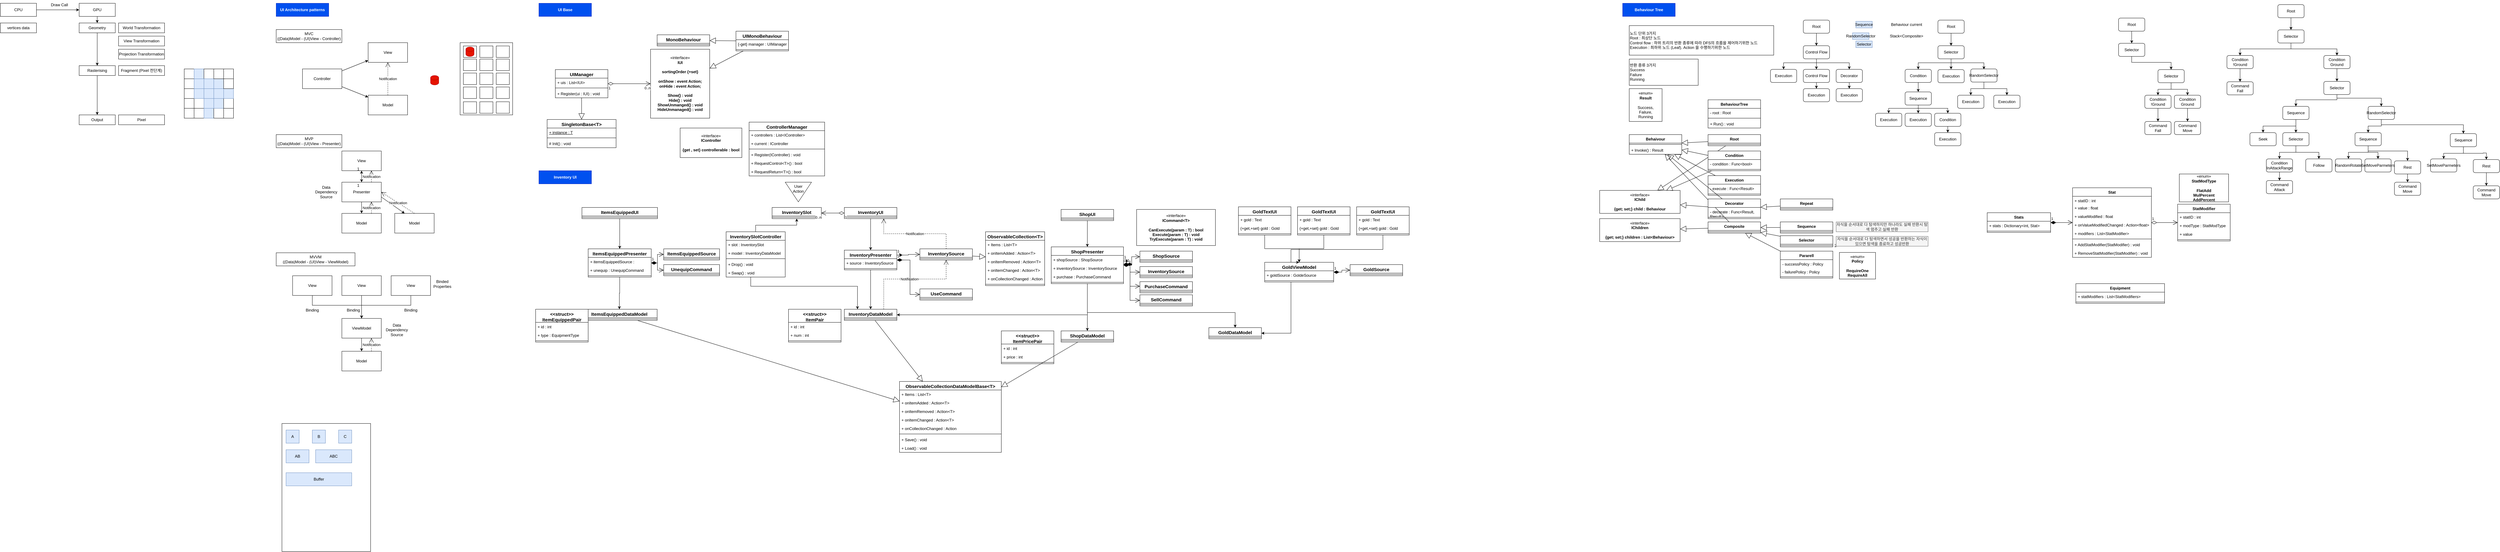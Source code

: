 <mxfile version="21.3.4" type="device">
  <diagram id="C5RBs43oDa-KdzZeNtuy" name="Page-1">
    <mxGraphModel dx="1050" dy="549" grid="1" gridSize="10" guides="1" tooltips="1" connect="1" arrows="1" fold="1" page="1" pageScale="1" pageWidth="827" pageHeight="1169" math="0" shadow="0">
      <root>
        <mxCell id="WIyWlLk6GJQsqaUBKTNV-0" />
        <mxCell id="WIyWlLk6GJQsqaUBKTNV-1" parent="WIyWlLk6GJQsqaUBKTNV-0" />
        <mxCell id="bO6CmYNc91nRtHpn1Cyj-3" style="edgeStyle=orthogonalEdgeStyle;rounded=0;orthogonalLoop=1;jettySize=auto;html=1;" parent="WIyWlLk6GJQsqaUBKTNV-1" source="bO6CmYNc91nRtHpn1Cyj-0" target="bO6CmYNc91nRtHpn1Cyj-2" edge="1">
          <mxGeometry relative="1" as="geometry" />
        </mxCell>
        <mxCell id="bO6CmYNc91nRtHpn1Cyj-0" value="CPU" style="rounded=0;whiteSpace=wrap;html=1;" parent="WIyWlLk6GJQsqaUBKTNV-1" vertex="1">
          <mxGeometry x="40" y="40" width="110" height="40" as="geometry" />
        </mxCell>
        <mxCell id="bO6CmYNc91nRtHpn1Cyj-1" value="vertices data" style="rounded=0;whiteSpace=wrap;html=1;" parent="WIyWlLk6GJQsqaUBKTNV-1" vertex="1">
          <mxGeometry x="40" y="100" width="110" height="30" as="geometry" />
        </mxCell>
        <mxCell id="bO6CmYNc91nRtHpn1Cyj-56" style="edgeStyle=orthogonalEdgeStyle;rounded=0;orthogonalLoop=1;jettySize=auto;html=1;" parent="WIyWlLk6GJQsqaUBKTNV-1" source="bO6CmYNc91nRtHpn1Cyj-2" target="bO6CmYNc91nRtHpn1Cyj-5" edge="1">
          <mxGeometry relative="1" as="geometry" />
        </mxCell>
        <mxCell id="bO6CmYNc91nRtHpn1Cyj-2" value="GPU" style="rounded=0;whiteSpace=wrap;html=1;" parent="WIyWlLk6GJQsqaUBKTNV-1" vertex="1">
          <mxGeometry x="280" y="40" width="110" height="40" as="geometry" />
        </mxCell>
        <mxCell id="bO6CmYNc91nRtHpn1Cyj-4" value="Draw Call" style="text;html=1;strokeColor=none;fillColor=none;align=center;verticalAlign=middle;whiteSpace=wrap;rounded=0;" parent="WIyWlLk6GJQsqaUBKTNV-1" vertex="1">
          <mxGeometry x="190" y="30" width="60" height="30" as="geometry" />
        </mxCell>
        <mxCell id="bO6CmYNc91nRtHpn1Cyj-57" style="edgeStyle=orthogonalEdgeStyle;rounded=0;orthogonalLoop=1;jettySize=auto;html=1;" parent="WIyWlLk6GJQsqaUBKTNV-1" source="bO6CmYNc91nRtHpn1Cyj-5" target="bO6CmYNc91nRtHpn1Cyj-11" edge="1">
          <mxGeometry relative="1" as="geometry" />
        </mxCell>
        <mxCell id="bO6CmYNc91nRtHpn1Cyj-5" value="Geometry" style="rounded=0;whiteSpace=wrap;html=1;" parent="WIyWlLk6GJQsqaUBKTNV-1" vertex="1">
          <mxGeometry x="280" y="100" width="110" height="30" as="geometry" />
        </mxCell>
        <mxCell id="bO6CmYNc91nRtHpn1Cyj-6" value="World Transformation" style="rounded=0;whiteSpace=wrap;html=1;" parent="WIyWlLk6GJQsqaUBKTNV-1" vertex="1">
          <mxGeometry x="400" y="100" width="140" height="30" as="geometry" />
        </mxCell>
        <mxCell id="bO6CmYNc91nRtHpn1Cyj-7" value="View Transformation" style="rounded=0;whiteSpace=wrap;html=1;" parent="WIyWlLk6GJQsqaUBKTNV-1" vertex="1">
          <mxGeometry x="400" y="140" width="140" height="30" as="geometry" />
        </mxCell>
        <mxCell id="bO6CmYNc91nRtHpn1Cyj-10" value="Projection Transformation" style="rounded=0;whiteSpace=wrap;html=1;" parent="WIyWlLk6GJQsqaUBKTNV-1" vertex="1">
          <mxGeometry x="400" y="180" width="140" height="30" as="geometry" />
        </mxCell>
        <mxCell id="bO6CmYNc91nRtHpn1Cyj-58" style="edgeStyle=orthogonalEdgeStyle;rounded=0;orthogonalLoop=1;jettySize=auto;html=1;entryX=0.5;entryY=0;entryDx=0;entryDy=0;" parent="WIyWlLk6GJQsqaUBKTNV-1" source="bO6CmYNc91nRtHpn1Cyj-11" target="bO6CmYNc91nRtHpn1Cyj-54" edge="1">
          <mxGeometry relative="1" as="geometry" />
        </mxCell>
        <mxCell id="bO6CmYNc91nRtHpn1Cyj-11" value="Rasterising" style="rounded=0;whiteSpace=wrap;html=1;" parent="WIyWlLk6GJQsqaUBKTNV-1" vertex="1">
          <mxGeometry x="280" y="230" width="110" height="30" as="geometry" />
        </mxCell>
        <mxCell id="bO6CmYNc91nRtHpn1Cyj-12" value="Fragment (Pixel 전단계)" style="rounded=0;whiteSpace=wrap;html=1;" parent="WIyWlLk6GJQsqaUBKTNV-1" vertex="1">
          <mxGeometry x="400" y="230" width="140" height="30" as="geometry" />
        </mxCell>
        <mxCell id="bO6CmYNc91nRtHpn1Cyj-22" value="" style="rounded=0;whiteSpace=wrap;html=1;" parent="WIyWlLk6GJQsqaUBKTNV-1" vertex="1">
          <mxGeometry x="600" y="240" width="30" height="30" as="geometry" />
        </mxCell>
        <mxCell id="bO6CmYNc91nRtHpn1Cyj-25" value="" style="rounded=0;whiteSpace=wrap;html=1;" parent="WIyWlLk6GJQsqaUBKTNV-1" vertex="1">
          <mxGeometry x="600" y="270" width="30" height="30" as="geometry" />
        </mxCell>
        <mxCell id="bO6CmYNc91nRtHpn1Cyj-26" value="" style="rounded=0;whiteSpace=wrap;html=1;" parent="WIyWlLk6GJQsqaUBKTNV-1" vertex="1">
          <mxGeometry x="600" y="300" width="30" height="30" as="geometry" />
        </mxCell>
        <mxCell id="bO6CmYNc91nRtHpn1Cyj-27" value="" style="rounded=0;whiteSpace=wrap;html=1;" parent="WIyWlLk6GJQsqaUBKTNV-1" vertex="1">
          <mxGeometry x="600" y="330" width="30" height="30" as="geometry" />
        </mxCell>
        <mxCell id="bO6CmYNc91nRtHpn1Cyj-28" value="" style="rounded=0;whiteSpace=wrap;html=1;" parent="WIyWlLk6GJQsqaUBKTNV-1" vertex="1">
          <mxGeometry x="600" y="360" width="30" height="30" as="geometry" />
        </mxCell>
        <mxCell id="bO6CmYNc91nRtHpn1Cyj-29" value="" style="rounded=0;whiteSpace=wrap;html=1;" parent="WIyWlLk6GJQsqaUBKTNV-1" vertex="1">
          <mxGeometry x="630" y="360" width="30" height="30" as="geometry" />
        </mxCell>
        <mxCell id="bO6CmYNc91nRtHpn1Cyj-30" value="" style="rounded=0;whiteSpace=wrap;html=1;" parent="WIyWlLk6GJQsqaUBKTNV-1" vertex="1">
          <mxGeometry x="630" y="330" width="30" height="30" as="geometry" />
        </mxCell>
        <mxCell id="bO6CmYNc91nRtHpn1Cyj-31" value="" style="rounded=0;whiteSpace=wrap;html=1;fillColor=#dae8fc;strokeColor=#6c8ebf;" parent="WIyWlLk6GJQsqaUBKTNV-1" vertex="1">
          <mxGeometry x="630" y="300" width="30" height="30" as="geometry" />
        </mxCell>
        <mxCell id="bO6CmYNc91nRtHpn1Cyj-32" value="" style="rounded=0;whiteSpace=wrap;html=1;fillColor=#dae8fc;strokeColor=#6c8ebf;" parent="WIyWlLk6GJQsqaUBKTNV-1" vertex="1">
          <mxGeometry x="630" y="270" width="30" height="30" as="geometry" />
        </mxCell>
        <mxCell id="bO6CmYNc91nRtHpn1Cyj-33" value="" style="rounded=0;whiteSpace=wrap;html=1;fillColor=#dae8fc;strokeColor=#6c8ebf;" parent="WIyWlLk6GJQsqaUBKTNV-1" vertex="1">
          <mxGeometry x="630" y="240" width="30" height="30" as="geometry" />
        </mxCell>
        <mxCell id="bO6CmYNc91nRtHpn1Cyj-34" value="" style="rounded=0;whiteSpace=wrap;html=1;" parent="WIyWlLk6GJQsqaUBKTNV-1" vertex="1">
          <mxGeometry x="660" y="240" width="30" height="30" as="geometry" />
        </mxCell>
        <mxCell id="bO6CmYNc91nRtHpn1Cyj-35" value="" style="rounded=0;whiteSpace=wrap;html=1;fillColor=#dae8fc;strokeColor=#6c8ebf;" parent="WIyWlLk6GJQsqaUBKTNV-1" vertex="1">
          <mxGeometry x="660" y="270" width="30" height="30" as="geometry" />
        </mxCell>
        <mxCell id="bO6CmYNc91nRtHpn1Cyj-36" value="" style="rounded=0;whiteSpace=wrap;html=1;fillColor=#dae8fc;strokeColor=#6c8ebf;" parent="WIyWlLk6GJQsqaUBKTNV-1" vertex="1">
          <mxGeometry x="660" y="300" width="30" height="30" as="geometry" />
        </mxCell>
        <mxCell id="bO6CmYNc91nRtHpn1Cyj-37" value="" style="rounded=0;whiteSpace=wrap;html=1;fillColor=#dae8fc;strokeColor=#6c8ebf;" parent="WIyWlLk6GJQsqaUBKTNV-1" vertex="1">
          <mxGeometry x="660" y="330" width="30" height="30" as="geometry" />
        </mxCell>
        <mxCell id="bO6CmYNc91nRtHpn1Cyj-38" value="" style="rounded=0;whiteSpace=wrap;html=1;fillColor=#dae8fc;strokeColor=#6c8ebf;" parent="WIyWlLk6GJQsqaUBKTNV-1" vertex="1">
          <mxGeometry x="660" y="360" width="30" height="30" as="geometry" />
        </mxCell>
        <mxCell id="bO6CmYNc91nRtHpn1Cyj-39" value="" style="rounded=0;whiteSpace=wrap;html=1;" parent="WIyWlLk6GJQsqaUBKTNV-1" vertex="1">
          <mxGeometry x="690" y="360" width="30" height="30" as="geometry" />
        </mxCell>
        <mxCell id="bO6CmYNc91nRtHpn1Cyj-40" value="" style="rounded=0;whiteSpace=wrap;html=1;fillColor=#dae8fc;strokeColor=#6c8ebf;" parent="WIyWlLk6GJQsqaUBKTNV-1" vertex="1">
          <mxGeometry x="690" y="330" width="30" height="30" as="geometry" />
        </mxCell>
        <mxCell id="bO6CmYNc91nRtHpn1Cyj-41" value="" style="rounded=0;whiteSpace=wrap;html=1;fillColor=#dae8fc;strokeColor=#6c8ebf;" parent="WIyWlLk6GJQsqaUBKTNV-1" vertex="1">
          <mxGeometry x="690" y="300" width="30" height="30" as="geometry" />
        </mxCell>
        <mxCell id="bO6CmYNc91nRtHpn1Cyj-42" value="" style="rounded=0;whiteSpace=wrap;html=1;fillColor=#dae8fc;strokeColor=#6c8ebf;" parent="WIyWlLk6GJQsqaUBKTNV-1" vertex="1">
          <mxGeometry x="690" y="270" width="30" height="30" as="geometry" />
        </mxCell>
        <mxCell id="bO6CmYNc91nRtHpn1Cyj-43" value="" style="rounded=0;whiteSpace=wrap;html=1;" parent="WIyWlLk6GJQsqaUBKTNV-1" vertex="1">
          <mxGeometry x="690" y="240" width="30" height="30" as="geometry" />
        </mxCell>
        <mxCell id="bO6CmYNc91nRtHpn1Cyj-44" value="" style="rounded=0;whiteSpace=wrap;html=1;" parent="WIyWlLk6GJQsqaUBKTNV-1" vertex="1">
          <mxGeometry x="720" y="360" width="30" height="30" as="geometry" />
        </mxCell>
        <mxCell id="bO6CmYNc91nRtHpn1Cyj-45" value="" style="rounded=0;whiteSpace=wrap;html=1;" parent="WIyWlLk6GJQsqaUBKTNV-1" vertex="1">
          <mxGeometry x="720" y="330" width="30" height="30" as="geometry" />
        </mxCell>
        <mxCell id="bO6CmYNc91nRtHpn1Cyj-46" value="" style="rounded=0;whiteSpace=wrap;html=1;fillColor=#dae8fc;strokeColor=#6c8ebf;" parent="WIyWlLk6GJQsqaUBKTNV-1" vertex="1">
          <mxGeometry x="720" y="300" width="30" height="30" as="geometry" />
        </mxCell>
        <mxCell id="bO6CmYNc91nRtHpn1Cyj-47" value="" style="rounded=0;whiteSpace=wrap;html=1;" parent="WIyWlLk6GJQsqaUBKTNV-1" vertex="1">
          <mxGeometry x="720" y="270" width="30" height="30" as="geometry" />
        </mxCell>
        <mxCell id="bO6CmYNc91nRtHpn1Cyj-48" value="" style="rounded=0;whiteSpace=wrap;html=1;" parent="WIyWlLk6GJQsqaUBKTNV-1" vertex="1">
          <mxGeometry x="720" y="240" width="30" height="30" as="geometry" />
        </mxCell>
        <mxCell id="bO6CmYNc91nRtHpn1Cyj-54" value="Output" style="rounded=0;whiteSpace=wrap;html=1;" parent="WIyWlLk6GJQsqaUBKTNV-1" vertex="1">
          <mxGeometry x="280" y="380" width="110" height="30" as="geometry" />
        </mxCell>
        <mxCell id="bO6CmYNc91nRtHpn1Cyj-55" value="Pixel" style="rounded=0;whiteSpace=wrap;html=1;" parent="WIyWlLk6GJQsqaUBKTNV-1" vertex="1">
          <mxGeometry x="400" y="380" width="140" height="30" as="geometry" />
        </mxCell>
        <mxCell id="bO6CmYNc91nRtHpn1Cyj-59" value="UI Architecture patterns" style="rounded=0;whiteSpace=wrap;html=1;fontStyle=1;fillColor=#0050ef;fontColor=#ffffff;strokeColor=#001DBC;" parent="WIyWlLk6GJQsqaUBKTNV-1" vertex="1">
          <mxGeometry x="880" y="40" width="160" height="40" as="geometry" />
        </mxCell>
        <mxCell id="bO6CmYNc91nRtHpn1Cyj-60" value="MVC&lt;br&gt;((Data)Model - (UI)View - Controller)" style="rounded=0;whiteSpace=wrap;html=1;" parent="WIyWlLk6GJQsqaUBKTNV-1" vertex="1">
          <mxGeometry x="880" y="120" width="200" height="40" as="geometry" />
        </mxCell>
        <mxCell id="bO6CmYNc91nRtHpn1Cyj-64" value="Model" style="rounded=0;whiteSpace=wrap;html=1;" parent="WIyWlLk6GJQsqaUBKTNV-1" vertex="1">
          <mxGeometry x="1160" y="320" width="120" height="60" as="geometry" />
        </mxCell>
        <mxCell id="bO6CmYNc91nRtHpn1Cyj-65" value="View" style="rounded=0;whiteSpace=wrap;html=1;" parent="WIyWlLk6GJQsqaUBKTNV-1" vertex="1">
          <mxGeometry x="1160" y="160" width="120" height="60" as="geometry" />
        </mxCell>
        <mxCell id="bO6CmYNc91nRtHpn1Cyj-66" value="Controller" style="rounded=0;whiteSpace=wrap;html=1;" parent="WIyWlLk6GJQsqaUBKTNV-1" vertex="1">
          <mxGeometry x="960" y="240" width="120" height="60" as="geometry" />
        </mxCell>
        <mxCell id="bO6CmYNc91nRtHpn1Cyj-67" value="" style="endArrow=classic;html=1;rounded=0;" parent="WIyWlLk6GJQsqaUBKTNV-1" source="bO6CmYNc91nRtHpn1Cyj-66" target="bO6CmYNc91nRtHpn1Cyj-65" edge="1">
          <mxGeometry width="50" height="50" relative="1" as="geometry">
            <mxPoint x="1260" y="350" as="sourcePoint" />
            <mxPoint x="1310" y="300" as="targetPoint" />
          </mxGeometry>
        </mxCell>
        <mxCell id="bO6CmYNc91nRtHpn1Cyj-68" value="" style="endArrow=classic;html=1;rounded=0;" parent="WIyWlLk6GJQsqaUBKTNV-1" source="bO6CmYNc91nRtHpn1Cyj-66" target="bO6CmYNc91nRtHpn1Cyj-64" edge="1">
          <mxGeometry width="50" height="50" relative="1" as="geometry">
            <mxPoint x="1090" y="256" as="sourcePoint" />
            <mxPoint x="1170" y="224" as="targetPoint" />
          </mxGeometry>
        </mxCell>
        <mxCell id="bO6CmYNc91nRtHpn1Cyj-70" value="Notification" style="endArrow=open;endSize=12;dashed=1;html=1;rounded=0;" parent="WIyWlLk6GJQsqaUBKTNV-1" source="bO6CmYNc91nRtHpn1Cyj-64" target="bO6CmYNc91nRtHpn1Cyj-65" edge="1">
          <mxGeometry width="160" relative="1" as="geometry">
            <mxPoint x="1200" y="330" as="sourcePoint" />
            <mxPoint x="1360" y="330" as="targetPoint" />
          </mxGeometry>
        </mxCell>
        <mxCell id="bO6CmYNc91nRtHpn1Cyj-71" value="" style="rounded=0;whiteSpace=wrap;html=1;" parent="WIyWlLk6GJQsqaUBKTNV-1" vertex="1">
          <mxGeometry x="1440" y="160" width="160" height="220" as="geometry" />
        </mxCell>
        <mxCell id="bO6CmYNc91nRtHpn1Cyj-72" value="" style="rounded=0;whiteSpace=wrap;html=1;" parent="WIyWlLk6GJQsqaUBKTNV-1" vertex="1">
          <mxGeometry x="1450" y="170" width="40" height="35" as="geometry" />
        </mxCell>
        <mxCell id="bO6CmYNc91nRtHpn1Cyj-73" value="" style="rounded=0;whiteSpace=wrap;html=1;" parent="WIyWlLk6GJQsqaUBKTNV-1" vertex="1">
          <mxGeometry x="1500" y="170" width="40" height="35" as="geometry" />
        </mxCell>
        <mxCell id="bO6CmYNc91nRtHpn1Cyj-74" value="" style="rounded=0;whiteSpace=wrap;html=1;" parent="WIyWlLk6GJQsqaUBKTNV-1" vertex="1">
          <mxGeometry x="1550" y="170" width="40" height="35" as="geometry" />
        </mxCell>
        <mxCell id="bO6CmYNc91nRtHpn1Cyj-75" value="" style="rounded=0;whiteSpace=wrap;html=1;" parent="WIyWlLk6GJQsqaUBKTNV-1" vertex="1">
          <mxGeometry x="1450" y="210" width="40" height="35" as="geometry" />
        </mxCell>
        <mxCell id="bO6CmYNc91nRtHpn1Cyj-76" value="" style="rounded=0;whiteSpace=wrap;html=1;" parent="WIyWlLk6GJQsqaUBKTNV-1" vertex="1">
          <mxGeometry x="1500" y="210" width="40" height="35" as="geometry" />
        </mxCell>
        <mxCell id="bO6CmYNc91nRtHpn1Cyj-77" value="" style="rounded=0;whiteSpace=wrap;html=1;" parent="WIyWlLk6GJQsqaUBKTNV-1" vertex="1">
          <mxGeometry x="1550" y="210" width="40" height="35" as="geometry" />
        </mxCell>
        <mxCell id="bO6CmYNc91nRtHpn1Cyj-78" value="" style="rounded=0;whiteSpace=wrap;html=1;" parent="WIyWlLk6GJQsqaUBKTNV-1" vertex="1">
          <mxGeometry x="1450" y="252.5" width="40" height="35" as="geometry" />
        </mxCell>
        <mxCell id="bO6CmYNc91nRtHpn1Cyj-79" value="" style="rounded=0;whiteSpace=wrap;html=1;" parent="WIyWlLk6GJQsqaUBKTNV-1" vertex="1">
          <mxGeometry x="1500" y="252.5" width="40" height="35" as="geometry" />
        </mxCell>
        <mxCell id="bO6CmYNc91nRtHpn1Cyj-80" value="" style="rounded=0;whiteSpace=wrap;html=1;" parent="WIyWlLk6GJQsqaUBKTNV-1" vertex="1">
          <mxGeometry x="1550" y="252.5" width="40" height="35" as="geometry" />
        </mxCell>
        <mxCell id="bO6CmYNc91nRtHpn1Cyj-81" value="" style="rounded=0;whiteSpace=wrap;html=1;" parent="WIyWlLk6GJQsqaUBKTNV-1" vertex="1">
          <mxGeometry x="1450" y="295" width="40" height="35" as="geometry" />
        </mxCell>
        <mxCell id="bO6CmYNc91nRtHpn1Cyj-82" value="" style="rounded=0;whiteSpace=wrap;html=1;" parent="WIyWlLk6GJQsqaUBKTNV-1" vertex="1">
          <mxGeometry x="1500" y="295" width="40" height="35" as="geometry" />
        </mxCell>
        <mxCell id="bO6CmYNc91nRtHpn1Cyj-83" value="" style="rounded=0;whiteSpace=wrap;html=1;" parent="WIyWlLk6GJQsqaUBKTNV-1" vertex="1">
          <mxGeometry x="1550" y="295" width="40" height="35" as="geometry" />
        </mxCell>
        <mxCell id="bO6CmYNc91nRtHpn1Cyj-84" value="" style="rounded=0;whiteSpace=wrap;html=1;" parent="WIyWlLk6GJQsqaUBKTNV-1" vertex="1">
          <mxGeometry x="1450" y="340" width="40" height="35" as="geometry" />
        </mxCell>
        <mxCell id="bO6CmYNc91nRtHpn1Cyj-85" value="" style="rounded=0;whiteSpace=wrap;html=1;" parent="WIyWlLk6GJQsqaUBKTNV-1" vertex="1">
          <mxGeometry x="1500" y="340" width="40" height="35" as="geometry" />
        </mxCell>
        <mxCell id="bO6CmYNc91nRtHpn1Cyj-86" value="" style="rounded=0;whiteSpace=wrap;html=1;" parent="WIyWlLk6GJQsqaUBKTNV-1" vertex="1">
          <mxGeometry x="1550" y="340" width="40" height="35" as="geometry" />
        </mxCell>
        <mxCell id="bO6CmYNc91nRtHpn1Cyj-89" value="" style="shape=cylinder3;whiteSpace=wrap;html=1;boundedLbl=1;backgroundOutline=1;size=6.9;fillColor=#e51400;fontColor=#ffffff;strokeColor=#B20000;" parent="WIyWlLk6GJQsqaUBKTNV-1" vertex="1">
          <mxGeometry x="1457.5" y="173.13" width="25" height="28.75" as="geometry" />
        </mxCell>
        <mxCell id="bO6CmYNc91nRtHpn1Cyj-90" value="" style="shape=cylinder3;whiteSpace=wrap;html=1;boundedLbl=1;backgroundOutline=1;size=6.9;fillColor=#e51400;fontColor=#ffffff;strokeColor=#B20000;" parent="WIyWlLk6GJQsqaUBKTNV-1" vertex="1">
          <mxGeometry x="1350" y="260" width="25" height="28.75" as="geometry" />
        </mxCell>
        <mxCell id="bO6CmYNc91nRtHpn1Cyj-91" value="MVP&lt;br&gt;((Data)Model - (UI)View - Presenter)" style="rounded=0;whiteSpace=wrap;html=1;" parent="WIyWlLk6GJQsqaUBKTNV-1" vertex="1">
          <mxGeometry x="880" y="440" width="200" height="40" as="geometry" />
        </mxCell>
        <mxCell id="bO6CmYNc91nRtHpn1Cyj-92" value="Model" style="rounded=0;whiteSpace=wrap;html=1;" parent="WIyWlLk6GJQsqaUBKTNV-1" vertex="1">
          <mxGeometry x="1080" y="680" width="120" height="60" as="geometry" />
        </mxCell>
        <mxCell id="bO6CmYNc91nRtHpn1Cyj-93" value="View" style="rounded=0;whiteSpace=wrap;html=1;" parent="WIyWlLk6GJQsqaUBKTNV-1" vertex="1">
          <mxGeometry x="1080" y="490" width="120" height="60" as="geometry" />
        </mxCell>
        <mxCell id="bO6CmYNc91nRtHpn1Cyj-94" value="Presenter" style="rounded=0;whiteSpace=wrap;html=1;" parent="WIyWlLk6GJQsqaUBKTNV-1" vertex="1">
          <mxGeometry x="1080" y="585" width="120" height="60" as="geometry" />
        </mxCell>
        <mxCell id="bO6CmYNc91nRtHpn1Cyj-95" value="" style="endArrow=classic;html=1;rounded=0;" parent="WIyWlLk6GJQsqaUBKTNV-1" source="bO6CmYNc91nRtHpn1Cyj-94" target="bO6CmYNc91nRtHpn1Cyj-93" edge="1">
          <mxGeometry width="50" height="50" relative="1" as="geometry">
            <mxPoint x="1260" y="700" as="sourcePoint" />
            <mxPoint x="1310" y="650" as="targetPoint" />
          </mxGeometry>
        </mxCell>
        <mxCell id="bO6CmYNc91nRtHpn1Cyj-96" value="" style="endArrow=classic;html=1;rounded=0;entryX=0.25;entryY=0;entryDx=0;entryDy=0;exitX=1;exitY=0.75;exitDx=0;exitDy=0;" parent="WIyWlLk6GJQsqaUBKTNV-1" source="bO6CmYNc91nRtHpn1Cyj-94" target="bO6CmYNc91nRtHpn1Cyj-102" edge="1">
          <mxGeometry width="50" height="50" relative="1" as="geometry">
            <mxPoint x="1090" y="606" as="sourcePoint" />
            <mxPoint x="1170" y="574" as="targetPoint" />
          </mxGeometry>
        </mxCell>
        <mxCell id="bO6CmYNc91nRtHpn1Cyj-98" value="" style="endArrow=classic;html=1;rounded=0;" parent="WIyWlLk6GJQsqaUBKTNV-1" source="bO6CmYNc91nRtHpn1Cyj-93" target="bO6CmYNc91nRtHpn1Cyj-94" edge="1">
          <mxGeometry width="50" height="50" relative="1" as="geometry">
            <mxPoint x="1150" y="595" as="sourcePoint" />
            <mxPoint x="1150" y="560" as="targetPoint" />
          </mxGeometry>
        </mxCell>
        <mxCell id="bO6CmYNc91nRtHpn1Cyj-99" value="1" style="text;html=1;strokeColor=none;fillColor=none;align=center;verticalAlign=middle;whiteSpace=wrap;rounded=0;" parent="WIyWlLk6GJQsqaUBKTNV-1" vertex="1">
          <mxGeometry x="1120" y="530" width="20" height="30" as="geometry" />
        </mxCell>
        <mxCell id="bO6CmYNc91nRtHpn1Cyj-100" value="1" style="text;html=1;strokeColor=none;fillColor=none;align=center;verticalAlign=middle;whiteSpace=wrap;rounded=0;" parent="WIyWlLk6GJQsqaUBKTNV-1" vertex="1">
          <mxGeometry x="1120" y="580" width="20" height="30" as="geometry" />
        </mxCell>
        <mxCell id="bO6CmYNc91nRtHpn1Cyj-102" value="Model" style="rounded=0;whiteSpace=wrap;html=1;" parent="WIyWlLk6GJQsqaUBKTNV-1" vertex="1">
          <mxGeometry x="1241" y="680" width="120" height="60" as="geometry" />
        </mxCell>
        <mxCell id="bO6CmYNc91nRtHpn1Cyj-104" value="" style="endArrow=classic;html=1;rounded=0;" parent="WIyWlLk6GJQsqaUBKTNV-1" source="bO6CmYNc91nRtHpn1Cyj-94" target="bO6CmYNc91nRtHpn1Cyj-92" edge="1">
          <mxGeometry width="50" height="50" relative="1" as="geometry">
            <mxPoint x="1201" y="655" as="sourcePoint" />
            <mxPoint x="1260" y="690" as="targetPoint" />
          </mxGeometry>
        </mxCell>
        <mxCell id="bO6CmYNc91nRtHpn1Cyj-105" value="Notification" style="endArrow=open;endSize=12;dashed=1;html=1;rounded=0;entryX=1;entryY=0.5;entryDx=0;entryDy=0;exitX=0.5;exitY=0;exitDx=0;exitDy=0;" parent="WIyWlLk6GJQsqaUBKTNV-1" source="bO6CmYNc91nRtHpn1Cyj-102" target="bO6CmYNc91nRtHpn1Cyj-94" edge="1">
          <mxGeometry width="160" relative="1" as="geometry">
            <mxPoint x="1230" y="330" as="sourcePoint" />
            <mxPoint x="1230" y="230" as="targetPoint" />
          </mxGeometry>
        </mxCell>
        <mxCell id="bO6CmYNc91nRtHpn1Cyj-106" value="Notification" style="endArrow=open;endSize=12;dashed=1;html=1;rounded=0;entryX=0.75;entryY=1;entryDx=0;entryDy=0;exitX=0.75;exitY=0;exitDx=0;exitDy=0;" parent="WIyWlLk6GJQsqaUBKTNV-1" source="bO6CmYNc91nRtHpn1Cyj-92" target="bO6CmYNc91nRtHpn1Cyj-94" edge="1">
          <mxGeometry width="160" relative="1" as="geometry">
            <mxPoint x="1273" y="690" as="sourcePoint" />
            <mxPoint x="1210" y="640" as="targetPoint" />
          </mxGeometry>
        </mxCell>
        <mxCell id="bO6CmYNc91nRtHpn1Cyj-107" value="Notification" style="endArrow=open;endSize=12;dashed=1;html=1;rounded=0;entryX=0.75;entryY=1;entryDx=0;entryDy=0;exitX=0.75;exitY=0;exitDx=0;exitDy=0;" parent="WIyWlLk6GJQsqaUBKTNV-1" source="bO6CmYNc91nRtHpn1Cyj-94" target="bO6CmYNc91nRtHpn1Cyj-93" edge="1">
          <mxGeometry width="160" relative="1" as="geometry">
            <mxPoint x="1311" y="690" as="sourcePoint" />
            <mxPoint x="1210" y="625" as="targetPoint" />
          </mxGeometry>
        </mxCell>
        <mxCell id="bO6CmYNc91nRtHpn1Cyj-109" value="MVVM&lt;br&gt;((Data)Model - (UI)View - ViewModel)" style="rounded=0;whiteSpace=wrap;html=1;" parent="WIyWlLk6GJQsqaUBKTNV-1" vertex="1">
          <mxGeometry x="880" y="800" width="240" height="40" as="geometry" />
        </mxCell>
        <mxCell id="bO6CmYNc91nRtHpn1Cyj-110" value="Model" style="rounded=0;whiteSpace=wrap;html=1;" parent="WIyWlLk6GJQsqaUBKTNV-1" vertex="1">
          <mxGeometry x="1080" y="1100" width="120" height="60" as="geometry" />
        </mxCell>
        <mxCell id="bO6CmYNc91nRtHpn1Cyj-113" style="edgeStyle=orthogonalEdgeStyle;rounded=0;orthogonalLoop=1;jettySize=auto;html=1;" parent="WIyWlLk6GJQsqaUBKTNV-1" source="bO6CmYNc91nRtHpn1Cyj-112" target="bO6CmYNc91nRtHpn1Cyj-110" edge="1">
          <mxGeometry relative="1" as="geometry" />
        </mxCell>
        <mxCell id="bO6CmYNc91nRtHpn1Cyj-112" value="ViewModel" style="rounded=0;whiteSpace=wrap;html=1;" parent="WIyWlLk6GJQsqaUBKTNV-1" vertex="1">
          <mxGeometry x="1080" y="1000" width="120" height="60" as="geometry" />
        </mxCell>
        <mxCell id="bO6CmYNc91nRtHpn1Cyj-114" value="Notification" style="endArrow=open;endSize=12;dashed=1;html=1;rounded=0;entryX=0.75;entryY=1;entryDx=0;entryDy=0;exitX=0.75;exitY=0;exitDx=0;exitDy=0;" parent="WIyWlLk6GJQsqaUBKTNV-1" source="bO6CmYNc91nRtHpn1Cyj-110" target="bO6CmYNc91nRtHpn1Cyj-112" edge="1">
          <mxGeometry width="160" relative="1" as="geometry">
            <mxPoint x="1180" y="750" as="sourcePoint" />
            <mxPoint x="1180" y="715" as="targetPoint" />
          </mxGeometry>
        </mxCell>
        <mxCell id="bO6CmYNc91nRtHpn1Cyj-116" style="edgeStyle=orthogonalEdgeStyle;rounded=0;orthogonalLoop=1;jettySize=auto;html=1;entryX=0.5;entryY=0;entryDx=0;entryDy=0;" parent="WIyWlLk6GJQsqaUBKTNV-1" source="bO6CmYNc91nRtHpn1Cyj-115" target="bO6CmYNc91nRtHpn1Cyj-112" edge="1">
          <mxGeometry relative="1" as="geometry" />
        </mxCell>
        <mxCell id="bO6CmYNc91nRtHpn1Cyj-115" value="View" style="rounded=0;whiteSpace=wrap;html=1;" parent="WIyWlLk6GJQsqaUBKTNV-1" vertex="1">
          <mxGeometry x="1080" y="870" width="120" height="60" as="geometry" />
        </mxCell>
        <mxCell id="bO6CmYNc91nRtHpn1Cyj-117" value="Binding" style="text;html=1;strokeColor=none;fillColor=none;align=center;verticalAlign=middle;whiteSpace=wrap;rounded=0;" parent="WIyWlLk6GJQsqaUBKTNV-1" vertex="1">
          <mxGeometry x="1090" y="960" width="50" height="30" as="geometry" />
        </mxCell>
        <mxCell id="bO6CmYNc91nRtHpn1Cyj-119" style="edgeStyle=orthogonalEdgeStyle;rounded=0;orthogonalLoop=1;jettySize=auto;html=1;" parent="WIyWlLk6GJQsqaUBKTNV-1" source="bO6CmYNc91nRtHpn1Cyj-118" target="bO6CmYNc91nRtHpn1Cyj-112" edge="1">
          <mxGeometry relative="1" as="geometry">
            <Array as="points">
              <mxPoint x="1290" y="960" />
              <mxPoint x="1140" y="960" />
            </Array>
          </mxGeometry>
        </mxCell>
        <mxCell id="bO6CmYNc91nRtHpn1Cyj-118" value="View" style="rounded=0;whiteSpace=wrap;html=1;" parent="WIyWlLk6GJQsqaUBKTNV-1" vertex="1">
          <mxGeometry x="1230" y="870" width="120" height="60" as="geometry" />
        </mxCell>
        <mxCell id="bO6CmYNc91nRtHpn1Cyj-120" value="Binding" style="text;html=1;strokeColor=none;fillColor=none;align=center;verticalAlign=middle;whiteSpace=wrap;rounded=0;" parent="WIyWlLk6GJQsqaUBKTNV-1" vertex="1">
          <mxGeometry x="1265" y="960" width="50" height="30" as="geometry" />
        </mxCell>
        <mxCell id="bO6CmYNc91nRtHpn1Cyj-122" style="edgeStyle=orthogonalEdgeStyle;rounded=0;orthogonalLoop=1;jettySize=auto;html=1;entryX=0.5;entryY=0;entryDx=0;entryDy=0;" parent="WIyWlLk6GJQsqaUBKTNV-1" source="bO6CmYNc91nRtHpn1Cyj-121" target="bO6CmYNc91nRtHpn1Cyj-112" edge="1">
          <mxGeometry relative="1" as="geometry">
            <Array as="points">
              <mxPoint x="990" y="960" />
              <mxPoint x="1140" y="960" />
            </Array>
          </mxGeometry>
        </mxCell>
        <mxCell id="bO6CmYNc91nRtHpn1Cyj-121" value="View" style="rounded=0;whiteSpace=wrap;html=1;" parent="WIyWlLk6GJQsqaUBKTNV-1" vertex="1">
          <mxGeometry x="930" y="870" width="120" height="60" as="geometry" />
        </mxCell>
        <mxCell id="bO6CmYNc91nRtHpn1Cyj-123" value="Binding" style="text;html=1;strokeColor=none;fillColor=none;align=center;verticalAlign=middle;whiteSpace=wrap;rounded=0;" parent="WIyWlLk6GJQsqaUBKTNV-1" vertex="1">
          <mxGeometry x="965" y="960" width="50" height="30" as="geometry" />
        </mxCell>
        <mxCell id="bO6CmYNc91nRtHpn1Cyj-124" value="Data Dependency Source" style="text;html=1;strokeColor=none;fillColor=none;align=center;verticalAlign=middle;whiteSpace=wrap;rounded=0;" parent="WIyWlLk6GJQsqaUBKTNV-1" vertex="1">
          <mxGeometry x="1205" y="1020" width="85" height="30" as="geometry" />
        </mxCell>
        <mxCell id="bO6CmYNc91nRtHpn1Cyj-125" value="Binded Properties" style="text;html=1;strokeColor=none;fillColor=none;align=center;verticalAlign=middle;whiteSpace=wrap;rounded=0;" parent="WIyWlLk6GJQsqaUBKTNV-1" vertex="1">
          <mxGeometry x="1361" y="880" width="50" height="30" as="geometry" />
        </mxCell>
        <mxCell id="2WI5cddSfxfcX06LqnDv-0" value="UI Base" style="rounded=0;whiteSpace=wrap;html=1;fontStyle=1;fillColor=#0050ef;fontColor=#ffffff;strokeColor=#001DBC;" parent="WIyWlLk6GJQsqaUBKTNV-1" vertex="1">
          <mxGeometry x="1680" y="40" width="160" height="40" as="geometry" />
        </mxCell>
        <mxCell id="2WI5cddSfxfcX06LqnDv-1" value="UIManager" style="swimlane;fontStyle=1;align=center;verticalAlign=top;childLayout=stackLayout;horizontal=1;startSize=26;horizontalStack=0;resizeParent=1;resizeParentMax=0;resizeLast=0;collapsible=1;marginBottom=0;whiteSpace=wrap;html=1;fontSize=14;" parent="WIyWlLk6GJQsqaUBKTNV-1" vertex="1">
          <mxGeometry x="1730" y="242" width="160" height="86" as="geometry" />
        </mxCell>
        <mxCell id="2WI5cddSfxfcX06LqnDv-2" value="+ uis : List&amp;lt;IUI&amp;gt;" style="text;strokeColor=none;fillColor=none;align=left;verticalAlign=top;spacingLeft=4;spacingRight=4;overflow=hidden;rotatable=0;points=[[0,0.5],[1,0.5]];portConstraint=eastwest;whiteSpace=wrap;html=1;" parent="2WI5cddSfxfcX06LqnDv-1" vertex="1">
          <mxGeometry y="26" width="160" height="26" as="geometry" />
        </mxCell>
        <mxCell id="2WI5cddSfxfcX06LqnDv-3" value="" style="line;strokeWidth=1;fillColor=none;align=left;verticalAlign=middle;spacingTop=-1;spacingLeft=3;spacingRight=3;rotatable=0;labelPosition=right;points=[];portConstraint=eastwest;strokeColor=inherit;" parent="2WI5cddSfxfcX06LqnDv-1" vertex="1">
          <mxGeometry y="52" width="160" height="8" as="geometry" />
        </mxCell>
        <mxCell id="2WI5cddSfxfcX06LqnDv-20" value="+ Register(ui : IUI) : void" style="text;strokeColor=none;fillColor=none;align=left;verticalAlign=top;spacingLeft=4;spacingRight=4;overflow=hidden;rotatable=0;points=[[0,0.5],[1,0.5]];portConstraint=eastwest;whiteSpace=wrap;html=1;" parent="2WI5cddSfxfcX06LqnDv-1" vertex="1">
          <mxGeometry y="60" width="160" height="26" as="geometry" />
        </mxCell>
        <mxCell id="2WI5cddSfxfcX06LqnDv-9" value="«interface»&lt;br&gt;&lt;b&gt;IUI&lt;br&gt;&lt;br&gt;sortingOrder {+set}&lt;br&gt;&lt;br&gt;onShow : event Action;&lt;br&gt;onHide : event Action;&lt;br&gt;&lt;br&gt;Show() : void&lt;br&gt;Hide() : void&lt;br&gt;ShowUnmanged() : void&lt;br&gt;HideUnmanaged() : void&lt;br&gt;&lt;/b&gt;" style="html=1;whiteSpace=wrap;" parent="WIyWlLk6GJQsqaUBKTNV-1" vertex="1">
          <mxGeometry x="2020" y="180" width="180" height="210" as="geometry" />
        </mxCell>
        <mxCell id="2WI5cddSfxfcX06LqnDv-10" value="UIMonoBehaviour" style="swimlane;fontStyle=1;align=center;verticalAlign=top;childLayout=stackLayout;horizontal=1;startSize=26;horizontalStack=0;resizeParent=1;resizeParentMax=0;resizeLast=0;collapsible=1;marginBottom=0;whiteSpace=wrap;html=1;fontSize=14;" parent="WIyWlLk6GJQsqaUBKTNV-1" vertex="1">
          <mxGeometry x="2280" y="125" width="160" height="60" as="geometry" />
        </mxCell>
        <mxCell id="2WI5cddSfxfcX06LqnDv-11" value="{-get} manager : UIManager" style="text;strokeColor=none;fillColor=none;align=left;verticalAlign=top;spacingLeft=4;spacingRight=4;overflow=hidden;rotatable=0;points=[[0,0.5],[1,0.5]];portConstraint=eastwest;whiteSpace=wrap;html=1;" parent="2WI5cddSfxfcX06LqnDv-10" vertex="1">
          <mxGeometry y="26" width="160" height="26" as="geometry" />
        </mxCell>
        <mxCell id="2WI5cddSfxfcX06LqnDv-12" value="" style="line;strokeWidth=1;fillColor=none;align=left;verticalAlign=middle;spacingTop=-1;spacingLeft=3;spacingRight=3;rotatable=0;labelPosition=right;points=[];portConstraint=eastwest;strokeColor=inherit;" parent="2WI5cddSfxfcX06LqnDv-10" vertex="1">
          <mxGeometry y="52" width="160" height="8" as="geometry" />
        </mxCell>
        <mxCell id="2WI5cddSfxfcX06LqnDv-14" value="MonoBehaviour" style="swimlane;fontStyle=1;align=center;verticalAlign=top;childLayout=stackLayout;horizontal=1;startSize=26;horizontalStack=0;resizeParent=1;resizeParentMax=0;resizeLast=0;collapsible=1;marginBottom=0;whiteSpace=wrap;html=1;fontSize=14;" parent="WIyWlLk6GJQsqaUBKTNV-1" vertex="1">
          <mxGeometry x="2040" y="136" width="160" height="34" as="geometry" />
        </mxCell>
        <mxCell id="2WI5cddSfxfcX06LqnDv-16" value="" style="line;strokeWidth=1;fillColor=none;align=left;verticalAlign=middle;spacingTop=-1;spacingLeft=3;spacingRight=3;rotatable=0;labelPosition=right;points=[];portConstraint=eastwest;strokeColor=inherit;" parent="2WI5cddSfxfcX06LqnDv-14" vertex="1">
          <mxGeometry y="26" width="160" height="8" as="geometry" />
        </mxCell>
        <mxCell id="2WI5cddSfxfcX06LqnDv-18" value="" style="endArrow=block;endSize=16;endFill=0;html=1;rounded=0;" parent="WIyWlLk6GJQsqaUBKTNV-1" source="2WI5cddSfxfcX06LqnDv-10" target="2WI5cddSfxfcX06LqnDv-14" edge="1">
          <mxGeometry width="160" relative="1" as="geometry">
            <mxPoint x="2040" y="320" as="sourcePoint" />
            <mxPoint x="2200" y="320" as="targetPoint" />
          </mxGeometry>
        </mxCell>
        <mxCell id="2WI5cddSfxfcX06LqnDv-19" value="" style="endArrow=block;endSize=16;endFill=0;html=1;rounded=0;" parent="WIyWlLk6GJQsqaUBKTNV-1" source="2WI5cddSfxfcX06LqnDv-10" target="2WI5cddSfxfcX06LqnDv-9" edge="1">
          <mxGeometry width="160" relative="1" as="geometry">
            <mxPoint x="2180" y="267" as="sourcePoint" />
            <mxPoint x="2220" y="259" as="targetPoint" />
          </mxGeometry>
        </mxCell>
        <mxCell id="2WI5cddSfxfcX06LqnDv-21" value="" style="endArrow=open;html=1;endSize=12;startArrow=diamondThin;startSize=14;startFill=0;edgeStyle=orthogonalEdgeStyle;rounded=0;" parent="WIyWlLk6GJQsqaUBKTNV-1" source="2WI5cddSfxfcX06LqnDv-1" target="2WI5cddSfxfcX06LqnDv-9" edge="1">
          <mxGeometry relative="1" as="geometry">
            <mxPoint x="2040" y="320" as="sourcePoint" />
            <mxPoint x="2200" y="320" as="targetPoint" />
          </mxGeometry>
        </mxCell>
        <mxCell id="2WI5cddSfxfcX06LqnDv-22" value="1" style="edgeLabel;resizable=0;html=1;align=left;verticalAlign=top;" parent="2WI5cddSfxfcX06LqnDv-21" connectable="0" vertex="1">
          <mxGeometry x="-1" relative="1" as="geometry" />
        </mxCell>
        <mxCell id="2WI5cddSfxfcX06LqnDv-23" value="0..n" style="edgeLabel;resizable=0;html=1;align=right;verticalAlign=top;" parent="2WI5cddSfxfcX06LqnDv-21" connectable="0" vertex="1">
          <mxGeometry x="1" relative="1" as="geometry" />
        </mxCell>
        <mxCell id="2WI5cddSfxfcX06LqnDv-24" value="SingletonBase&amp;lt;T&amp;gt;" style="swimlane;fontStyle=1;align=center;verticalAlign=top;childLayout=stackLayout;horizontal=1;startSize=26;horizontalStack=0;resizeParent=1;resizeParentMax=0;resizeLast=0;collapsible=1;marginBottom=0;whiteSpace=wrap;html=1;fontSize=14;" parent="WIyWlLk6GJQsqaUBKTNV-1" vertex="1">
          <mxGeometry x="1705" y="394" width="210" height="86" as="geometry" />
        </mxCell>
        <mxCell id="2WI5cddSfxfcX06LqnDv-25" value="&lt;u&gt;+ instance : T&lt;/u&gt;" style="text;strokeColor=none;fillColor=none;align=left;verticalAlign=top;spacingLeft=4;spacingRight=4;overflow=hidden;rotatable=0;points=[[0,0.5],[1,0.5]];portConstraint=eastwest;whiteSpace=wrap;html=1;" parent="2WI5cddSfxfcX06LqnDv-24" vertex="1">
          <mxGeometry y="26" width="210" height="26" as="geometry" />
        </mxCell>
        <mxCell id="2WI5cddSfxfcX06LqnDv-26" value="" style="line;strokeWidth=1;fillColor=none;align=left;verticalAlign=middle;spacingTop=-1;spacingLeft=3;spacingRight=3;rotatable=0;labelPosition=right;points=[];portConstraint=eastwest;strokeColor=inherit;" parent="2WI5cddSfxfcX06LqnDv-24" vertex="1">
          <mxGeometry y="52" width="210" height="8" as="geometry" />
        </mxCell>
        <mxCell id="2WI5cddSfxfcX06LqnDv-29" value="# Init() : void" style="text;strokeColor=none;fillColor=none;align=left;verticalAlign=top;spacingLeft=4;spacingRight=4;overflow=hidden;rotatable=0;points=[[0,0.5],[1,0.5]];portConstraint=eastwest;whiteSpace=wrap;html=1;" parent="2WI5cddSfxfcX06LqnDv-24" vertex="1">
          <mxGeometry y="60" width="210" height="26" as="geometry" />
        </mxCell>
        <mxCell id="2WI5cddSfxfcX06LqnDv-30" value="" style="endArrow=block;endSize=16;endFill=0;html=1;rounded=0;" parent="WIyWlLk6GJQsqaUBKTNV-1" source="2WI5cddSfxfcX06LqnDv-1" target="2WI5cddSfxfcX06LqnDv-24" edge="1">
          <mxGeometry width="160" relative="1" as="geometry">
            <mxPoint x="2053" y="190" as="sourcePoint" />
            <mxPoint x="2150" y="244" as="targetPoint" />
          </mxGeometry>
        </mxCell>
        <mxCell id="AyYPVhrOsuWJZBr6kKnS-0" value="Inventory UI" style="rounded=0;whiteSpace=wrap;html=1;fontStyle=1;fillColor=#0050ef;fontColor=#ffffff;strokeColor=#001DBC;" parent="WIyWlLk6GJQsqaUBKTNV-1" vertex="1">
          <mxGeometry x="1680" y="550" width="160" height="40" as="geometry" />
        </mxCell>
        <mxCell id="AyYPVhrOsuWJZBr6kKnS-1" value="InventoryDataModel" style="swimlane;fontStyle=1;align=center;verticalAlign=top;childLayout=stackLayout;horizontal=1;startSize=26;horizontalStack=0;resizeParent=1;resizeParentMax=0;resizeLast=0;collapsible=1;marginBottom=0;whiteSpace=wrap;html=1;fontSize=14;" parent="WIyWlLk6GJQsqaUBKTNV-1" vertex="1">
          <mxGeometry x="2610" y="972" width="160" height="34" as="geometry" />
        </mxCell>
        <mxCell id="AyYPVhrOsuWJZBr6kKnS-3" value="" style="line;strokeWidth=1;fillColor=none;align=left;verticalAlign=middle;spacingTop=-1;spacingLeft=3;spacingRight=3;rotatable=0;labelPosition=right;points=[];portConstraint=eastwest;strokeColor=inherit;" parent="AyYPVhrOsuWJZBr6kKnS-1" vertex="1">
          <mxGeometry y="26" width="160" height="8" as="geometry" />
        </mxCell>
        <mxCell id="AyYPVhrOsuWJZBr6kKnS-5" value="&amp;lt;&amp;lt;struct&amp;gt;&amp;gt;&lt;br&gt;ItemPair" style="swimlane;fontStyle=1;align=center;verticalAlign=top;childLayout=stackLayout;horizontal=1;startSize=40;horizontalStack=0;resizeParent=1;resizeParentMax=0;resizeLast=0;collapsible=1;marginBottom=0;whiteSpace=wrap;html=1;fontSize=14;" parent="WIyWlLk6GJQsqaUBKTNV-1" vertex="1">
          <mxGeometry x="2440" y="972" width="160" height="100" as="geometry" />
        </mxCell>
        <mxCell id="AyYPVhrOsuWJZBr6kKnS-6" value="+ id : int" style="text;strokeColor=none;fillColor=none;align=left;verticalAlign=top;spacingLeft=4;spacingRight=4;overflow=hidden;rotatable=0;points=[[0,0.5],[1,0.5]];portConstraint=eastwest;whiteSpace=wrap;html=1;" parent="AyYPVhrOsuWJZBr6kKnS-5" vertex="1">
          <mxGeometry y="40" width="160" height="26" as="geometry" />
        </mxCell>
        <mxCell id="AyYPVhrOsuWJZBr6kKnS-8" value="+ num : int" style="text;strokeColor=none;fillColor=none;align=left;verticalAlign=top;spacingLeft=4;spacingRight=4;overflow=hidden;rotatable=0;points=[[0,0.5],[1,0.5]];portConstraint=eastwest;whiteSpace=wrap;html=1;" parent="AyYPVhrOsuWJZBr6kKnS-5" vertex="1">
          <mxGeometry y="66" width="160" height="26" as="geometry" />
        </mxCell>
        <mxCell id="AyYPVhrOsuWJZBr6kKnS-7" value="" style="line;strokeWidth=1;fillColor=none;align=left;verticalAlign=middle;spacingTop=-1;spacingLeft=3;spacingRight=3;rotatable=0;labelPosition=right;points=[];portConstraint=eastwest;strokeColor=inherit;" parent="AyYPVhrOsuWJZBr6kKnS-5" vertex="1">
          <mxGeometry y="92" width="160" height="8" as="geometry" />
        </mxCell>
        <mxCell id="AyYPVhrOsuWJZBr6kKnS-43" style="edgeStyle=orthogonalEdgeStyle;rounded=0;orthogonalLoop=1;jettySize=auto;html=1;" parent="WIyWlLk6GJQsqaUBKTNV-1" source="AyYPVhrOsuWJZBr6kKnS-9" target="AyYPVhrOsuWJZBr6kKnS-14" edge="1">
          <mxGeometry relative="1" as="geometry" />
        </mxCell>
        <mxCell id="AyYPVhrOsuWJZBr6kKnS-9" value="InventoryUI" style="swimlane;fontStyle=1;align=center;verticalAlign=top;childLayout=stackLayout;horizontal=1;startSize=26;horizontalStack=0;resizeParent=1;resizeParentMax=0;resizeLast=0;collapsible=1;marginBottom=0;whiteSpace=wrap;html=1;fontSize=14;" parent="WIyWlLk6GJQsqaUBKTNV-1" vertex="1">
          <mxGeometry x="2610" y="662" width="160" height="34" as="geometry" />
        </mxCell>
        <mxCell id="AyYPVhrOsuWJZBr6kKnS-11" value="" style="line;strokeWidth=1;fillColor=none;align=left;verticalAlign=middle;spacingTop=-1;spacingLeft=3;spacingRight=3;rotatable=0;labelPosition=right;points=[];portConstraint=eastwest;strokeColor=inherit;" parent="AyYPVhrOsuWJZBr6kKnS-9" vertex="1">
          <mxGeometry y="26" width="160" height="8" as="geometry" />
        </mxCell>
        <mxCell id="AyYPVhrOsuWJZBr6kKnS-31" style="edgeStyle=orthogonalEdgeStyle;rounded=0;orthogonalLoop=1;jettySize=auto;html=1;" parent="WIyWlLk6GJQsqaUBKTNV-1" source="AyYPVhrOsuWJZBr6kKnS-14" target="AyYPVhrOsuWJZBr6kKnS-1" edge="1">
          <mxGeometry relative="1" as="geometry" />
        </mxCell>
        <mxCell id="AyYPVhrOsuWJZBr6kKnS-14" value="InventoryPresenter" style="swimlane;fontStyle=1;align=center;verticalAlign=top;childLayout=stackLayout;horizontal=1;startSize=26;horizontalStack=0;resizeParent=1;resizeParentMax=0;resizeLast=0;collapsible=1;marginBottom=0;whiteSpace=wrap;html=1;fontSize=14;" parent="WIyWlLk6GJQsqaUBKTNV-1" vertex="1">
          <mxGeometry x="2610" y="792" width="160" height="60" as="geometry" />
        </mxCell>
        <mxCell id="AyYPVhrOsuWJZBr6kKnS-15" value="+ source : InventorySource" style="text;strokeColor=none;fillColor=none;align=left;verticalAlign=top;spacingLeft=4;spacingRight=4;overflow=hidden;rotatable=0;points=[[0,0.5],[1,0.5]];portConstraint=eastwest;whiteSpace=wrap;html=1;" parent="AyYPVhrOsuWJZBr6kKnS-14" vertex="1">
          <mxGeometry y="26" width="160" height="26" as="geometry" />
        </mxCell>
        <mxCell id="AyYPVhrOsuWJZBr6kKnS-16" value="" style="line;strokeWidth=1;fillColor=none;align=left;verticalAlign=middle;spacingTop=-1;spacingLeft=3;spacingRight=3;rotatable=0;labelPosition=right;points=[];portConstraint=eastwest;strokeColor=inherit;" parent="AyYPVhrOsuWJZBr6kKnS-14" vertex="1">
          <mxGeometry y="52" width="160" height="8" as="geometry" />
        </mxCell>
        <mxCell id="AyYPVhrOsuWJZBr6kKnS-17" value="Data Dependency Source" style="text;html=1;strokeColor=none;fillColor=none;align=center;verticalAlign=middle;whiteSpace=wrap;rounded=0;" parent="WIyWlLk6GJQsqaUBKTNV-1" vertex="1">
          <mxGeometry x="990" y="600" width="85" height="30" as="geometry" />
        </mxCell>
        <mxCell id="AyYPVhrOsuWJZBr6kKnS-18" value="InventorySource" style="swimlane;fontStyle=1;align=center;verticalAlign=top;childLayout=stackLayout;horizontal=1;startSize=26;horizontalStack=0;resizeParent=1;resizeParentMax=0;resizeLast=0;collapsible=1;marginBottom=0;whiteSpace=wrap;html=1;fontSize=14;" parent="WIyWlLk6GJQsqaUBKTNV-1" vertex="1">
          <mxGeometry x="2840" y="788" width="160" height="34" as="geometry" />
        </mxCell>
        <mxCell id="AyYPVhrOsuWJZBr6kKnS-20" value="" style="line;strokeWidth=1;fillColor=none;align=left;verticalAlign=middle;spacingTop=-1;spacingLeft=3;spacingRight=3;rotatable=0;labelPosition=right;points=[];portConstraint=eastwest;strokeColor=inherit;" parent="AyYPVhrOsuWJZBr6kKnS-18" vertex="1">
          <mxGeometry y="26" width="160" height="8" as="geometry" />
        </mxCell>
        <mxCell id="AyYPVhrOsuWJZBr6kKnS-21" value="1" style="endArrow=open;html=1;endSize=12;startArrow=diamondThin;startSize=14;startFill=1;edgeStyle=orthogonalEdgeStyle;align=left;verticalAlign=bottom;rounded=0;exitX=1;exitY=0.25;exitDx=0;exitDy=0;" parent="WIyWlLk6GJQsqaUBKTNV-1" source="AyYPVhrOsuWJZBr6kKnS-14" target="AyYPVhrOsuWJZBr6kKnS-18" edge="1">
          <mxGeometry x="-1" y="3" relative="1" as="geometry">
            <mxPoint x="2780" y="882" as="sourcePoint" />
            <mxPoint x="2940" y="882" as="targetPoint" />
          </mxGeometry>
        </mxCell>
        <mxCell id="AyYPVhrOsuWJZBr6kKnS-23" value="ObservableCollection&amp;lt;T&amp;gt;" style="swimlane;fontStyle=1;align=center;verticalAlign=top;childLayout=stackLayout;horizontal=1;startSize=26;horizontalStack=0;resizeParent=1;resizeParentMax=0;resizeLast=0;collapsible=1;marginBottom=0;whiteSpace=wrap;html=1;fontSize=14;" parent="WIyWlLk6GJQsqaUBKTNV-1" vertex="1">
          <mxGeometry x="3040" y="736" width="180" height="164" as="geometry" />
        </mxCell>
        <mxCell id="AyYPVhrOsuWJZBr6kKnS-24" value="+ Items : List&amp;lt;T&amp;gt;" style="text;strokeColor=none;fillColor=none;align=left;verticalAlign=top;spacingLeft=4;spacingRight=4;overflow=hidden;rotatable=0;points=[[0,0.5],[1,0.5]];portConstraint=eastwest;whiteSpace=wrap;html=1;" parent="AyYPVhrOsuWJZBr6kKnS-23" vertex="1">
          <mxGeometry y="26" width="180" height="26" as="geometry" />
        </mxCell>
        <mxCell id="AyYPVhrOsuWJZBr6kKnS-27" value="+ onItemAdded : Action&amp;lt;T&amp;gt;" style="text;strokeColor=none;fillColor=none;align=left;verticalAlign=top;spacingLeft=4;spacingRight=4;overflow=hidden;rotatable=0;points=[[0,0.5],[1,0.5]];portConstraint=eastwest;whiteSpace=wrap;html=1;" parent="AyYPVhrOsuWJZBr6kKnS-23" vertex="1">
          <mxGeometry y="52" width="180" height="26" as="geometry" />
        </mxCell>
        <mxCell id="AyYPVhrOsuWJZBr6kKnS-28" value="+ onItemRemoved : Action&amp;lt;T&amp;gt;" style="text;strokeColor=none;fillColor=none;align=left;verticalAlign=top;spacingLeft=4;spacingRight=4;overflow=hidden;rotatable=0;points=[[0,0.5],[1,0.5]];portConstraint=eastwest;whiteSpace=wrap;html=1;" parent="AyYPVhrOsuWJZBr6kKnS-23" vertex="1">
          <mxGeometry y="78" width="180" height="26" as="geometry" />
        </mxCell>
        <mxCell id="AyYPVhrOsuWJZBr6kKnS-29" value="+ onItemChanged : Action&amp;lt;T&amp;gt;" style="text;strokeColor=none;fillColor=none;align=left;verticalAlign=top;spacingLeft=4;spacingRight=4;overflow=hidden;rotatable=0;points=[[0,0.5],[1,0.5]];portConstraint=eastwest;whiteSpace=wrap;html=1;" parent="AyYPVhrOsuWJZBr6kKnS-23" vertex="1">
          <mxGeometry y="104" width="180" height="26" as="geometry" />
        </mxCell>
        <mxCell id="AyYPVhrOsuWJZBr6kKnS-30" value="+ onCollectionChanged : Action" style="text;strokeColor=none;fillColor=none;align=left;verticalAlign=top;spacingLeft=4;spacingRight=4;overflow=hidden;rotatable=0;points=[[0,0.5],[1,0.5]];portConstraint=eastwest;whiteSpace=wrap;html=1;" parent="AyYPVhrOsuWJZBr6kKnS-23" vertex="1">
          <mxGeometry y="130" width="180" height="26" as="geometry" />
        </mxCell>
        <mxCell id="AyYPVhrOsuWJZBr6kKnS-25" value="" style="line;strokeWidth=1;fillColor=none;align=left;verticalAlign=middle;spacingTop=-1;spacingLeft=3;spacingRight=3;rotatable=0;labelPosition=right;points=[];portConstraint=eastwest;strokeColor=inherit;" parent="AyYPVhrOsuWJZBr6kKnS-23" vertex="1">
          <mxGeometry y="156" width="180" height="8" as="geometry" />
        </mxCell>
        <mxCell id="AyYPVhrOsuWJZBr6kKnS-26" value="" style="endArrow=block;endSize=16;endFill=0;html=1;rounded=0;" parent="WIyWlLk6GJQsqaUBKTNV-1" source="AyYPVhrOsuWJZBr6kKnS-18" target="AyYPVhrOsuWJZBr6kKnS-23" edge="1">
          <mxGeometry width="160" relative="1" as="geometry">
            <mxPoint x="2830" y="882" as="sourcePoint" />
            <mxPoint x="2990" y="882" as="targetPoint" />
          </mxGeometry>
        </mxCell>
        <mxCell id="AyYPVhrOsuWJZBr6kKnS-32" value="Notification" style="endArrow=open;endSize=12;dashed=1;html=1;rounded=0;exitX=0.75;exitY=0;exitDx=0;exitDy=0;" parent="WIyWlLk6GJQsqaUBKTNV-1" source="AyYPVhrOsuWJZBr6kKnS-1" target="AyYPVhrOsuWJZBr6kKnS-18" edge="1">
          <mxGeometry width="160" relative="1" as="geometry">
            <mxPoint x="2800" y="882" as="sourcePoint" />
            <mxPoint x="2960" y="882" as="targetPoint" />
            <Array as="points">
              <mxPoint x="2730" y="880" />
              <mxPoint x="2920" y="880" />
            </Array>
          </mxGeometry>
        </mxCell>
        <mxCell id="AyYPVhrOsuWJZBr6kKnS-33" value="ObservableCollectionDataModelBase&amp;lt;T&amp;gt;" style="swimlane;fontStyle=1;align=center;verticalAlign=top;childLayout=stackLayout;horizontal=1;startSize=26;horizontalStack=0;resizeParent=1;resizeParentMax=0;resizeLast=0;collapsible=1;marginBottom=0;whiteSpace=wrap;html=1;fontSize=14;" parent="WIyWlLk6GJQsqaUBKTNV-1" vertex="1">
          <mxGeometry x="2778" y="1192" width="310" height="216" as="geometry" />
        </mxCell>
        <mxCell id="AyYPVhrOsuWJZBr6kKnS-34" value="+ Items : List&amp;lt;T&amp;gt;" style="text;strokeColor=none;fillColor=none;align=left;verticalAlign=top;spacingLeft=4;spacingRight=4;overflow=hidden;rotatable=0;points=[[0,0.5],[1,0.5]];portConstraint=eastwest;whiteSpace=wrap;html=1;" parent="AyYPVhrOsuWJZBr6kKnS-33" vertex="1">
          <mxGeometry y="26" width="310" height="26" as="geometry" />
        </mxCell>
        <mxCell id="AyYPVhrOsuWJZBr6kKnS-35" value="+ onItemAdded : Action&amp;lt;T&amp;gt;" style="text;strokeColor=none;fillColor=none;align=left;verticalAlign=top;spacingLeft=4;spacingRight=4;overflow=hidden;rotatable=0;points=[[0,0.5],[1,0.5]];portConstraint=eastwest;whiteSpace=wrap;html=1;" parent="AyYPVhrOsuWJZBr6kKnS-33" vertex="1">
          <mxGeometry y="52" width="310" height="26" as="geometry" />
        </mxCell>
        <mxCell id="AyYPVhrOsuWJZBr6kKnS-36" value="+ onItemRemoved : Action&amp;lt;T&amp;gt;" style="text;strokeColor=none;fillColor=none;align=left;verticalAlign=top;spacingLeft=4;spacingRight=4;overflow=hidden;rotatable=0;points=[[0,0.5],[1,0.5]];portConstraint=eastwest;whiteSpace=wrap;html=1;" parent="AyYPVhrOsuWJZBr6kKnS-33" vertex="1">
          <mxGeometry y="78" width="310" height="26" as="geometry" />
        </mxCell>
        <mxCell id="AyYPVhrOsuWJZBr6kKnS-37" value="+ onItemChanged : Action&amp;lt;T&amp;gt;" style="text;strokeColor=none;fillColor=none;align=left;verticalAlign=top;spacingLeft=4;spacingRight=4;overflow=hidden;rotatable=0;points=[[0,0.5],[1,0.5]];portConstraint=eastwest;whiteSpace=wrap;html=1;" parent="AyYPVhrOsuWJZBr6kKnS-33" vertex="1">
          <mxGeometry y="104" width="310" height="26" as="geometry" />
        </mxCell>
        <mxCell id="AyYPVhrOsuWJZBr6kKnS-38" value="+ onCollectionChanged : Action" style="text;strokeColor=none;fillColor=none;align=left;verticalAlign=top;spacingLeft=4;spacingRight=4;overflow=hidden;rotatable=0;points=[[0,0.5],[1,0.5]];portConstraint=eastwest;whiteSpace=wrap;html=1;" parent="AyYPVhrOsuWJZBr6kKnS-33" vertex="1">
          <mxGeometry y="130" width="310" height="26" as="geometry" />
        </mxCell>
        <mxCell id="AyYPVhrOsuWJZBr6kKnS-39" value="" style="line;strokeWidth=1;fillColor=none;align=left;verticalAlign=middle;spacingTop=-1;spacingLeft=3;spacingRight=3;rotatable=0;labelPosition=right;points=[];portConstraint=eastwest;strokeColor=inherit;" parent="AyYPVhrOsuWJZBr6kKnS-33" vertex="1">
          <mxGeometry y="156" width="310" height="8" as="geometry" />
        </mxCell>
        <mxCell id="AyYPVhrOsuWJZBr6kKnS-40" value="+ Save() : void" style="text;strokeColor=none;fillColor=none;align=left;verticalAlign=top;spacingLeft=4;spacingRight=4;overflow=hidden;rotatable=0;points=[[0,0.5],[1,0.5]];portConstraint=eastwest;whiteSpace=wrap;html=1;" parent="AyYPVhrOsuWJZBr6kKnS-33" vertex="1">
          <mxGeometry y="164" width="310" height="26" as="geometry" />
        </mxCell>
        <mxCell id="AyYPVhrOsuWJZBr6kKnS-41" value="+ Load() : void" style="text;strokeColor=none;fillColor=none;align=left;verticalAlign=top;spacingLeft=4;spacingRight=4;overflow=hidden;rotatable=0;points=[[0,0.5],[1,0.5]];portConstraint=eastwest;whiteSpace=wrap;html=1;" parent="AyYPVhrOsuWJZBr6kKnS-33" vertex="1">
          <mxGeometry y="190" width="310" height="26" as="geometry" />
        </mxCell>
        <mxCell id="AyYPVhrOsuWJZBr6kKnS-42" value="" style="endArrow=block;endSize=16;endFill=0;html=1;rounded=0;" parent="WIyWlLk6GJQsqaUBKTNV-1" source="AyYPVhrOsuWJZBr6kKnS-1" target="AyYPVhrOsuWJZBr6kKnS-33" edge="1">
          <mxGeometry width="160" relative="1" as="geometry">
            <mxPoint x="3010" y="828" as="sourcePoint" />
            <mxPoint x="3060" y="836" as="targetPoint" />
          </mxGeometry>
        </mxCell>
        <mxCell id="AyYPVhrOsuWJZBr6kKnS-44" value="Notification" style="endArrow=open;endSize=12;dashed=1;html=1;rounded=0;exitX=0.5;exitY=0;exitDx=0;exitDy=0;entryX=0.75;entryY=1;entryDx=0;entryDy=0;" parent="WIyWlLk6GJQsqaUBKTNV-1" source="AyYPVhrOsuWJZBr6kKnS-18" target="AyYPVhrOsuWJZBr6kKnS-9" edge="1">
          <mxGeometry width="160" relative="1" as="geometry">
            <mxPoint x="2740" y="982" as="sourcePoint" />
            <mxPoint x="2930" y="832" as="targetPoint" />
            <Array as="points">
              <mxPoint x="2920" y="742" />
              <mxPoint x="2730" y="742" />
            </Array>
          </mxGeometry>
        </mxCell>
        <mxCell id="AyYPVhrOsuWJZBr6kKnS-45" value="InventorySlot" style="swimlane;fontStyle=1;align=center;verticalAlign=top;childLayout=stackLayout;horizontal=1;startSize=26;horizontalStack=0;resizeParent=1;resizeParentMax=0;resizeLast=0;collapsible=1;marginBottom=0;whiteSpace=wrap;html=1;fontSize=14;" parent="WIyWlLk6GJQsqaUBKTNV-1" vertex="1">
          <mxGeometry x="2390" y="662" width="150" height="34" as="geometry" />
        </mxCell>
        <mxCell id="AyYPVhrOsuWJZBr6kKnS-46" value="" style="line;strokeWidth=1;fillColor=none;align=left;verticalAlign=middle;spacingTop=-1;spacingLeft=3;spacingRight=3;rotatable=0;labelPosition=right;points=[];portConstraint=eastwest;strokeColor=inherit;" parent="AyYPVhrOsuWJZBr6kKnS-45" vertex="1">
          <mxGeometry y="26" width="150" height="8" as="geometry" />
        </mxCell>
        <mxCell id="AyYPVhrOsuWJZBr6kKnS-47" value="" style="endArrow=open;html=1;endSize=12;startArrow=diamondThin;startSize=14;startFill=0;edgeStyle=orthogonalEdgeStyle;rounded=0;" parent="WIyWlLk6GJQsqaUBKTNV-1" source="AyYPVhrOsuWJZBr6kKnS-9" target="AyYPVhrOsuWJZBr6kKnS-45" edge="1">
          <mxGeometry relative="1" as="geometry">
            <mxPoint x="2600" y="832" as="sourcePoint" />
            <mxPoint x="2760" y="832" as="targetPoint" />
          </mxGeometry>
        </mxCell>
        <mxCell id="AyYPVhrOsuWJZBr6kKnS-48" value="1" style="edgeLabel;resizable=0;html=1;align=left;verticalAlign=top;" parent="AyYPVhrOsuWJZBr6kKnS-47" connectable="0" vertex="1">
          <mxGeometry x="-1" relative="1" as="geometry" />
        </mxCell>
        <mxCell id="AyYPVhrOsuWJZBr6kKnS-49" value="0..n" style="edgeLabel;resizable=0;html=1;align=right;verticalAlign=top;" parent="AyYPVhrOsuWJZBr6kKnS-47" connectable="0" vertex="1">
          <mxGeometry x="1" relative="1" as="geometry" />
        </mxCell>
        <mxCell id="AyYPVhrOsuWJZBr6kKnS-52" style="edgeStyle=orthogonalEdgeStyle;rounded=0;orthogonalLoop=1;jettySize=auto;html=1;" parent="WIyWlLk6GJQsqaUBKTNV-1" source="AyYPVhrOsuWJZBr6kKnS-50" target="AyYPVhrOsuWJZBr6kKnS-45" edge="1">
          <mxGeometry relative="1" as="geometry" />
        </mxCell>
        <mxCell id="AyYPVhrOsuWJZBr6kKnS-53" style="edgeStyle=orthogonalEdgeStyle;rounded=0;orthogonalLoop=1;jettySize=auto;html=1;entryX=0.25;entryY=0;entryDx=0;entryDy=0;" parent="WIyWlLk6GJQsqaUBKTNV-1" source="AyYPVhrOsuWJZBr6kKnS-50" target="AyYPVhrOsuWJZBr6kKnS-1" edge="1">
          <mxGeometry relative="1" as="geometry">
            <Array as="points">
              <mxPoint x="2325" y="902" />
              <mxPoint x="2650" y="902" />
            </Array>
          </mxGeometry>
        </mxCell>
        <mxCell id="AyYPVhrOsuWJZBr6kKnS-50" value="InventorySlotController" style="swimlane;fontStyle=1;align=center;verticalAlign=top;childLayout=stackLayout;horizontal=1;startSize=26;horizontalStack=0;resizeParent=1;resizeParentMax=0;resizeLast=0;collapsible=1;marginBottom=0;whiteSpace=wrap;html=1;fontSize=14;" parent="WIyWlLk6GJQsqaUBKTNV-1" vertex="1">
          <mxGeometry x="2250" y="736" width="180" height="138" as="geometry" />
        </mxCell>
        <mxCell id="AyYPVhrOsuWJZBr6kKnS-54" value="+ slot : InventorySlot" style="text;strokeColor=none;fillColor=none;align=left;verticalAlign=top;spacingLeft=4;spacingRight=4;overflow=hidden;rotatable=0;points=[[0,0.5],[1,0.5]];portConstraint=eastwest;whiteSpace=wrap;html=1;" parent="AyYPVhrOsuWJZBr6kKnS-50" vertex="1">
          <mxGeometry y="26" width="180" height="26" as="geometry" />
        </mxCell>
        <mxCell id="AyYPVhrOsuWJZBr6kKnS-55" value="+ model : InventoryDataModel" style="text;strokeColor=none;fillColor=none;align=left;verticalAlign=top;spacingLeft=4;spacingRight=4;overflow=hidden;rotatable=0;points=[[0,0.5],[1,0.5]];portConstraint=eastwest;whiteSpace=wrap;html=1;" parent="AyYPVhrOsuWJZBr6kKnS-50" vertex="1">
          <mxGeometry y="52" width="180" height="26" as="geometry" />
        </mxCell>
        <mxCell id="AyYPVhrOsuWJZBr6kKnS-51" value="" style="line;strokeWidth=1;fillColor=none;align=left;verticalAlign=middle;spacingTop=-1;spacingLeft=3;spacingRight=3;rotatable=0;labelPosition=right;points=[];portConstraint=eastwest;strokeColor=inherit;" parent="AyYPVhrOsuWJZBr6kKnS-50" vertex="1">
          <mxGeometry y="78" width="180" height="8" as="geometry" />
        </mxCell>
        <mxCell id="AyYPVhrOsuWJZBr6kKnS-56" value="+ Drop() : void" style="text;strokeColor=none;fillColor=none;align=left;verticalAlign=top;spacingLeft=4;spacingRight=4;overflow=hidden;rotatable=0;points=[[0,0.5],[1,0.5]];portConstraint=eastwest;whiteSpace=wrap;html=1;" parent="AyYPVhrOsuWJZBr6kKnS-50" vertex="1">
          <mxGeometry y="86" width="180" height="26" as="geometry" />
        </mxCell>
        <mxCell id="AyYPVhrOsuWJZBr6kKnS-57" value="+ Swap() : void" style="text;strokeColor=none;fillColor=none;align=left;verticalAlign=top;spacingLeft=4;spacingRight=4;overflow=hidden;rotatable=0;points=[[0,0.5],[1,0.5]];portConstraint=eastwest;whiteSpace=wrap;html=1;" parent="AyYPVhrOsuWJZBr6kKnS-50" vertex="1">
          <mxGeometry y="112" width="180" height="26" as="geometry" />
        </mxCell>
        <mxCell id="AyYPVhrOsuWJZBr6kKnS-63" style="edgeStyle=orthogonalEdgeStyle;rounded=0;orthogonalLoop=1;jettySize=auto;html=1;entryX=0.5;entryY=0;entryDx=0;entryDy=0;" parent="WIyWlLk6GJQsqaUBKTNV-1" source="AyYPVhrOsuWJZBr6kKnS-58" target="AyYPVhrOsuWJZBr6kKnS-60" edge="1">
          <mxGeometry relative="1" as="geometry" />
        </mxCell>
        <mxCell id="AyYPVhrOsuWJZBr6kKnS-58" value="ShopUI" style="swimlane;fontStyle=1;align=center;verticalAlign=top;childLayout=stackLayout;horizontal=1;startSize=26;horizontalStack=0;resizeParent=1;resizeParentMax=0;resizeLast=0;collapsible=1;marginBottom=0;whiteSpace=wrap;html=1;fontSize=14;" parent="WIyWlLk6GJQsqaUBKTNV-1" vertex="1">
          <mxGeometry x="3270" y="668" width="160" height="34" as="geometry" />
        </mxCell>
        <mxCell id="AyYPVhrOsuWJZBr6kKnS-59" value="" style="line;strokeWidth=1;fillColor=none;align=left;verticalAlign=middle;spacingTop=-1;spacingLeft=3;spacingRight=3;rotatable=0;labelPosition=right;points=[];portConstraint=eastwest;strokeColor=inherit;" parent="AyYPVhrOsuWJZBr6kKnS-58" vertex="1">
          <mxGeometry y="26" width="160" height="8" as="geometry" />
        </mxCell>
        <mxCell id="AyYPVhrOsuWJZBr6kKnS-66" style="edgeStyle=orthogonalEdgeStyle;rounded=0;orthogonalLoop=1;jettySize=auto;html=1;entryX=0.5;entryY=0;entryDx=0;entryDy=0;" parent="WIyWlLk6GJQsqaUBKTNV-1" source="AyYPVhrOsuWJZBr6kKnS-60" target="AyYPVhrOsuWJZBr6kKnS-64" edge="1">
          <mxGeometry relative="1" as="geometry" />
        </mxCell>
        <mxCell id="AyYPVhrOsuWJZBr6kKnS-82" style="edgeStyle=orthogonalEdgeStyle;rounded=0;orthogonalLoop=1;jettySize=auto;html=1;entryX=0.5;entryY=0;entryDx=0;entryDy=0;" parent="WIyWlLk6GJQsqaUBKTNV-1" source="AyYPVhrOsuWJZBr6kKnS-60" target="AyYPVhrOsuWJZBr6kKnS-80" edge="1">
          <mxGeometry relative="1" as="geometry">
            <Array as="points">
              <mxPoint x="3350" y="982" />
              <mxPoint x="3800" y="982" />
            </Array>
          </mxGeometry>
        </mxCell>
        <mxCell id="AyYPVhrOsuWJZBr6kKnS-83" style="edgeStyle=orthogonalEdgeStyle;rounded=0;orthogonalLoop=1;jettySize=auto;html=1;entryX=1;entryY=0.5;entryDx=0;entryDy=0;" parent="WIyWlLk6GJQsqaUBKTNV-1" source="AyYPVhrOsuWJZBr6kKnS-60" target="AyYPVhrOsuWJZBr6kKnS-1" edge="1">
          <mxGeometry relative="1" as="geometry">
            <Array as="points">
              <mxPoint x="3350" y="989" />
            </Array>
          </mxGeometry>
        </mxCell>
        <mxCell id="AyYPVhrOsuWJZBr6kKnS-60" value="ShopPresenter" style="swimlane;fontStyle=1;align=center;verticalAlign=top;childLayout=stackLayout;horizontal=1;startSize=26;horizontalStack=0;resizeParent=1;resizeParentMax=0;resizeLast=0;collapsible=1;marginBottom=0;whiteSpace=wrap;html=1;fontSize=14;" parent="WIyWlLk6GJQsqaUBKTNV-1" vertex="1">
          <mxGeometry x="3240" y="782" width="220" height="112" as="geometry" />
        </mxCell>
        <mxCell id="AyYPVhrOsuWJZBr6kKnS-61" value="+ shopSource : ShopSource" style="text;strokeColor=none;fillColor=none;align=left;verticalAlign=top;spacingLeft=4;spacingRight=4;overflow=hidden;rotatable=0;points=[[0,0.5],[1,0.5]];portConstraint=eastwest;whiteSpace=wrap;html=1;" parent="AyYPVhrOsuWJZBr6kKnS-60" vertex="1">
          <mxGeometry y="26" width="220" height="26" as="geometry" />
        </mxCell>
        <mxCell id="AyYPVhrOsuWJZBr6kKnS-87" value="+ inventorySource : InventorySource" style="text;strokeColor=none;fillColor=none;align=left;verticalAlign=top;spacingLeft=4;spacingRight=4;overflow=hidden;rotatable=0;points=[[0,0.5],[1,0.5]];portConstraint=eastwest;whiteSpace=wrap;html=1;" parent="AyYPVhrOsuWJZBr6kKnS-60" vertex="1">
          <mxGeometry y="52" width="220" height="26" as="geometry" />
        </mxCell>
        <mxCell id="AyYPVhrOsuWJZBr6kKnS-78" value="+ purchase : PurchaseCommand" style="text;strokeColor=none;fillColor=none;align=left;verticalAlign=top;spacingLeft=4;spacingRight=4;overflow=hidden;rotatable=0;points=[[0,0.5],[1,0.5]];portConstraint=eastwest;whiteSpace=wrap;html=1;" parent="AyYPVhrOsuWJZBr6kKnS-60" vertex="1">
          <mxGeometry y="78" width="220" height="26" as="geometry" />
        </mxCell>
        <mxCell id="AyYPVhrOsuWJZBr6kKnS-62" value="" style="line;strokeWidth=1;fillColor=none;align=left;verticalAlign=middle;spacingTop=-1;spacingLeft=3;spacingRight=3;rotatable=0;labelPosition=right;points=[];portConstraint=eastwest;strokeColor=inherit;" parent="AyYPVhrOsuWJZBr6kKnS-60" vertex="1">
          <mxGeometry y="104" width="220" height="8" as="geometry" />
        </mxCell>
        <mxCell id="AyYPVhrOsuWJZBr6kKnS-64" value="ShopDataModel" style="swimlane;fontStyle=1;align=center;verticalAlign=top;childLayout=stackLayout;horizontal=1;startSize=26;horizontalStack=0;resizeParent=1;resizeParentMax=0;resizeLast=0;collapsible=1;marginBottom=0;whiteSpace=wrap;html=1;fontSize=14;" parent="WIyWlLk6GJQsqaUBKTNV-1" vertex="1">
          <mxGeometry x="3270" y="1038" width="160" height="34" as="geometry" />
        </mxCell>
        <mxCell id="AyYPVhrOsuWJZBr6kKnS-65" value="" style="line;strokeWidth=1;fillColor=none;align=left;verticalAlign=middle;spacingTop=-1;spacingLeft=3;spacingRight=3;rotatable=0;labelPosition=right;points=[];portConstraint=eastwest;strokeColor=inherit;" parent="AyYPVhrOsuWJZBr6kKnS-64" vertex="1">
          <mxGeometry y="26" width="160" height="8" as="geometry" />
        </mxCell>
        <mxCell id="AyYPVhrOsuWJZBr6kKnS-67" value="" style="endArrow=block;endSize=16;endFill=0;html=1;rounded=0;" parent="WIyWlLk6GJQsqaUBKTNV-1" source="AyYPVhrOsuWJZBr6kKnS-64" target="AyYPVhrOsuWJZBr6kKnS-33" edge="1">
          <mxGeometry width="160" relative="1" as="geometry">
            <mxPoint x="2713" y="1016" as="sourcePoint" />
            <mxPoint x="2859" y="1202" as="targetPoint" />
          </mxGeometry>
        </mxCell>
        <mxCell id="AyYPVhrOsuWJZBr6kKnS-68" value="&amp;lt;&amp;lt;struct&amp;gt;&amp;gt;&lt;br&gt;ItemPricePair" style="swimlane;fontStyle=1;align=center;verticalAlign=top;childLayout=stackLayout;horizontal=1;startSize=40;horizontalStack=0;resizeParent=1;resizeParentMax=0;resizeLast=0;collapsible=1;marginBottom=0;whiteSpace=wrap;html=1;fontSize=14;" parent="WIyWlLk6GJQsqaUBKTNV-1" vertex="1">
          <mxGeometry x="3088" y="1038" width="160" height="100" as="geometry" />
        </mxCell>
        <mxCell id="AyYPVhrOsuWJZBr6kKnS-69" value="+ id : int" style="text;strokeColor=none;fillColor=none;align=left;verticalAlign=top;spacingLeft=4;spacingRight=4;overflow=hidden;rotatable=0;points=[[0,0.5],[1,0.5]];portConstraint=eastwest;whiteSpace=wrap;html=1;" parent="AyYPVhrOsuWJZBr6kKnS-68" vertex="1">
          <mxGeometry y="40" width="160" height="26" as="geometry" />
        </mxCell>
        <mxCell id="AyYPVhrOsuWJZBr6kKnS-70" value="+ price : int" style="text;strokeColor=none;fillColor=none;align=left;verticalAlign=top;spacingLeft=4;spacingRight=4;overflow=hidden;rotatable=0;points=[[0,0.5],[1,0.5]];portConstraint=eastwest;whiteSpace=wrap;html=1;" parent="AyYPVhrOsuWJZBr6kKnS-68" vertex="1">
          <mxGeometry y="66" width="160" height="26" as="geometry" />
        </mxCell>
        <mxCell id="AyYPVhrOsuWJZBr6kKnS-71" value="" style="line;strokeWidth=1;fillColor=none;align=left;verticalAlign=middle;spacingTop=-1;spacingLeft=3;spacingRight=3;rotatable=0;labelPosition=right;points=[];portConstraint=eastwest;strokeColor=inherit;" parent="AyYPVhrOsuWJZBr6kKnS-68" vertex="1">
          <mxGeometry y="92" width="160" height="8" as="geometry" />
        </mxCell>
        <mxCell id="AyYPVhrOsuWJZBr6kKnS-72" value="ShopSource" style="swimlane;fontStyle=1;align=center;verticalAlign=top;childLayout=stackLayout;horizontal=1;startSize=26;horizontalStack=0;resizeParent=1;resizeParentMax=0;resizeLast=0;collapsible=1;marginBottom=0;whiteSpace=wrap;html=1;fontSize=14;" parent="WIyWlLk6GJQsqaUBKTNV-1" vertex="1">
          <mxGeometry x="3510" y="795" width="160" height="34" as="geometry" />
        </mxCell>
        <mxCell id="AyYPVhrOsuWJZBr6kKnS-73" value="" style="line;strokeWidth=1;fillColor=none;align=left;verticalAlign=middle;spacingTop=-1;spacingLeft=3;spacingRight=3;rotatable=0;labelPosition=right;points=[];portConstraint=eastwest;strokeColor=inherit;" parent="AyYPVhrOsuWJZBr6kKnS-72" vertex="1">
          <mxGeometry y="26" width="160" height="8" as="geometry" />
        </mxCell>
        <mxCell id="AyYPVhrOsuWJZBr6kKnS-74" value="1" style="endArrow=open;html=1;endSize=12;startArrow=diamondThin;startSize=14;startFill=1;edgeStyle=orthogonalEdgeStyle;align=left;verticalAlign=bottom;rounded=0;" parent="WIyWlLk6GJQsqaUBKTNV-1" source="AyYPVhrOsuWJZBr6kKnS-60" target="AyYPVhrOsuWJZBr6kKnS-72" edge="1">
          <mxGeometry x="-1" y="3" relative="1" as="geometry">
            <mxPoint x="2780" y="817" as="sourcePoint" />
            <mxPoint x="2850" y="815" as="targetPoint" />
          </mxGeometry>
        </mxCell>
        <mxCell id="AyYPVhrOsuWJZBr6kKnS-75" value="PurchaseCommand" style="swimlane;fontStyle=1;align=center;verticalAlign=top;childLayout=stackLayout;horizontal=1;startSize=26;horizontalStack=0;resizeParent=1;resizeParentMax=0;resizeLast=0;collapsible=1;marginBottom=0;whiteSpace=wrap;html=1;fontSize=14;" parent="WIyWlLk6GJQsqaUBKTNV-1" vertex="1">
          <mxGeometry x="3510" y="888" width="160" height="34" as="geometry" />
        </mxCell>
        <mxCell id="AyYPVhrOsuWJZBr6kKnS-76" value="" style="line;strokeWidth=1;fillColor=none;align=left;verticalAlign=middle;spacingTop=-1;spacingLeft=3;spacingRight=3;rotatable=0;labelPosition=right;points=[];portConstraint=eastwest;strokeColor=inherit;" parent="AyYPVhrOsuWJZBr6kKnS-75" vertex="1">
          <mxGeometry y="26" width="160" height="8" as="geometry" />
        </mxCell>
        <mxCell id="AyYPVhrOsuWJZBr6kKnS-77" value="1" style="endArrow=open;html=1;endSize=12;startArrow=diamondThin;startSize=14;startFill=1;edgeStyle=orthogonalEdgeStyle;align=left;verticalAlign=bottom;rounded=0;" parent="WIyWlLk6GJQsqaUBKTNV-1" source="AyYPVhrOsuWJZBr6kKnS-60" target="AyYPVhrOsuWJZBr6kKnS-75" edge="1">
          <mxGeometry x="-1" y="3" relative="1" as="geometry">
            <mxPoint x="3450" y="822" as="sourcePoint" />
            <mxPoint x="3520" y="822" as="targetPoint" />
            <Array as="points">
              <mxPoint x="3480" y="825" />
              <mxPoint x="3480" y="902" />
            </Array>
          </mxGeometry>
        </mxCell>
        <mxCell id="AyYPVhrOsuWJZBr6kKnS-79" value="«interface»&lt;br&gt;&lt;b&gt;ICommand&amp;lt;T&amp;gt;&lt;br&gt;&lt;br&gt;CanExecute(param : T) : bool&lt;br&gt;Execute(&lt;/b&gt;&lt;b style=&quot;border-color: var(--border-color);&quot;&gt;param : T&lt;/b&gt;&lt;b&gt;) : void&lt;br&gt;TryExecute(&lt;/b&gt;&lt;b style=&quot;border-color: var(--border-color);&quot;&gt;param : T&lt;/b&gt;&lt;b&gt;) : void&lt;br&gt;&lt;/b&gt;" style="html=1;whiteSpace=wrap;" parent="WIyWlLk6GJQsqaUBKTNV-1" vertex="1">
          <mxGeometry x="3500" y="668" width="240" height="110" as="geometry" />
        </mxCell>
        <mxCell id="AyYPVhrOsuWJZBr6kKnS-80" value="GoldDataModel" style="swimlane;fontStyle=1;align=center;verticalAlign=top;childLayout=stackLayout;horizontal=1;startSize=26;horizontalStack=0;resizeParent=1;resizeParentMax=0;resizeLast=0;collapsible=1;marginBottom=0;whiteSpace=wrap;html=1;fontSize=14;" parent="WIyWlLk6GJQsqaUBKTNV-1" vertex="1">
          <mxGeometry x="3720" y="1028" width="160" height="34" as="geometry" />
        </mxCell>
        <mxCell id="AyYPVhrOsuWJZBr6kKnS-81" value="" style="line;strokeWidth=1;fillColor=none;align=left;verticalAlign=middle;spacingTop=-1;spacingLeft=3;spacingRight=3;rotatable=0;labelPosition=right;points=[];portConstraint=eastwest;strokeColor=inherit;" parent="AyYPVhrOsuWJZBr6kKnS-80" vertex="1">
          <mxGeometry y="26" width="160" height="8" as="geometry" />
        </mxCell>
        <mxCell id="AyYPVhrOsuWJZBr6kKnS-84" value="InventorySource" style="swimlane;fontStyle=1;align=center;verticalAlign=top;childLayout=stackLayout;horizontal=1;startSize=26;horizontalStack=0;resizeParent=1;resizeParentMax=0;resizeLast=0;collapsible=1;marginBottom=0;whiteSpace=wrap;html=1;fontSize=14;" parent="WIyWlLk6GJQsqaUBKTNV-1" vertex="1">
          <mxGeometry x="3510" y="842" width="160" height="34" as="geometry" />
        </mxCell>
        <mxCell id="AyYPVhrOsuWJZBr6kKnS-85" value="" style="line;strokeWidth=1;fillColor=none;align=left;verticalAlign=middle;spacingTop=-1;spacingLeft=3;spacingRight=3;rotatable=0;labelPosition=right;points=[];portConstraint=eastwest;strokeColor=inherit;" parent="AyYPVhrOsuWJZBr6kKnS-84" vertex="1">
          <mxGeometry y="26" width="160" height="8" as="geometry" />
        </mxCell>
        <mxCell id="AyYPVhrOsuWJZBr6kKnS-86" value="1" style="endArrow=open;html=1;endSize=12;startArrow=diamondThin;startSize=14;startFill=1;edgeStyle=orthogonalEdgeStyle;align=left;verticalAlign=bottom;rounded=0;" parent="WIyWlLk6GJQsqaUBKTNV-1" source="AyYPVhrOsuWJZBr6kKnS-60" target="AyYPVhrOsuWJZBr6kKnS-84" edge="1">
          <mxGeometry x="-1" y="3" relative="1" as="geometry">
            <mxPoint x="3450" y="835" as="sourcePoint" />
            <mxPoint x="3520" y="912" as="targetPoint" />
            <Array as="points">
              <mxPoint x="3480" y="835" />
              <mxPoint x="3480" y="859" />
            </Array>
          </mxGeometry>
        </mxCell>
        <mxCell id="AyYPVhrOsuWJZBr6kKnS-88" value="SellCommand" style="swimlane;fontStyle=1;align=center;verticalAlign=top;childLayout=stackLayout;horizontal=1;startSize=26;horizontalStack=0;resizeParent=1;resizeParentMax=0;resizeLast=0;collapsible=1;marginBottom=0;whiteSpace=wrap;html=1;fontSize=14;" parent="WIyWlLk6GJQsqaUBKTNV-1" vertex="1">
          <mxGeometry x="3510" y="928" width="160" height="34" as="geometry" />
        </mxCell>
        <mxCell id="AyYPVhrOsuWJZBr6kKnS-89" value="" style="line;strokeWidth=1;fillColor=none;align=left;verticalAlign=middle;spacingTop=-1;spacingLeft=3;spacingRight=3;rotatable=0;labelPosition=right;points=[];portConstraint=eastwest;strokeColor=inherit;" parent="AyYPVhrOsuWJZBr6kKnS-88" vertex="1">
          <mxGeometry y="26" width="160" height="8" as="geometry" />
        </mxCell>
        <mxCell id="AyYPVhrOsuWJZBr6kKnS-90" value="1" style="endArrow=open;html=1;endSize=12;startArrow=diamondThin;startSize=14;startFill=1;edgeStyle=orthogonalEdgeStyle;align=left;verticalAlign=bottom;rounded=0;" parent="WIyWlLk6GJQsqaUBKTNV-1" target="AyYPVhrOsuWJZBr6kKnS-88" edge="1">
          <mxGeometry x="-1" y="3" relative="1" as="geometry">
            <mxPoint x="3470" y="835" as="sourcePoint" />
            <mxPoint x="3520" y="912" as="targetPoint" />
            <Array as="points">
              <mxPoint x="3480" y="835" />
              <mxPoint x="3480" y="945" />
            </Array>
          </mxGeometry>
        </mxCell>
        <mxCell id="AyYPVhrOsuWJZBr6kKnS-91" value="ItemsEquippedDataModel" style="swimlane;fontStyle=1;align=center;verticalAlign=top;childLayout=stackLayout;horizontal=1;startSize=26;horizontalStack=0;resizeParent=1;resizeParentMax=0;resizeLast=0;collapsible=1;marginBottom=0;whiteSpace=wrap;html=1;fontSize=14;" parent="WIyWlLk6GJQsqaUBKTNV-1" vertex="1">
          <mxGeometry x="1810" y="972" width="230" height="34" as="geometry" />
        </mxCell>
        <mxCell id="AyYPVhrOsuWJZBr6kKnS-92" value="" style="line;strokeWidth=1;fillColor=none;align=left;verticalAlign=middle;spacingTop=-1;spacingLeft=3;spacingRight=3;rotatable=0;labelPosition=right;points=[];portConstraint=eastwest;strokeColor=inherit;" parent="AyYPVhrOsuWJZBr6kKnS-91" vertex="1">
          <mxGeometry y="26" width="230" height="8" as="geometry" />
        </mxCell>
        <mxCell id="AyYPVhrOsuWJZBr6kKnS-93" value="" style="endArrow=block;endSize=16;endFill=0;html=1;rounded=0;" parent="WIyWlLk6GJQsqaUBKTNV-1" source="AyYPVhrOsuWJZBr6kKnS-91" target="AyYPVhrOsuWJZBr6kKnS-33" edge="1">
          <mxGeometry width="160" relative="1" as="geometry">
            <mxPoint x="2713" y="1016" as="sourcePoint" />
            <mxPoint x="2859" y="1202" as="targetPoint" />
          </mxGeometry>
        </mxCell>
        <mxCell id="AyYPVhrOsuWJZBr6kKnS-94" value="&amp;lt;&amp;lt;struct&amp;gt;&amp;gt;&lt;br&gt;ItemEquippedPair" style="swimlane;fontStyle=1;align=center;verticalAlign=top;childLayout=stackLayout;horizontal=1;startSize=40;horizontalStack=0;resizeParent=1;resizeParentMax=0;resizeLast=0;collapsible=1;marginBottom=0;whiteSpace=wrap;html=1;fontSize=14;" parent="WIyWlLk6GJQsqaUBKTNV-1" vertex="1">
          <mxGeometry x="1670" y="972" width="160" height="100" as="geometry" />
        </mxCell>
        <mxCell id="AyYPVhrOsuWJZBr6kKnS-95" value="+ id : int" style="text;strokeColor=none;fillColor=none;align=left;verticalAlign=top;spacingLeft=4;spacingRight=4;overflow=hidden;rotatable=0;points=[[0,0.5],[1,0.5]];portConstraint=eastwest;whiteSpace=wrap;html=1;" parent="AyYPVhrOsuWJZBr6kKnS-94" vertex="1">
          <mxGeometry y="40" width="160" height="26" as="geometry" />
        </mxCell>
        <mxCell id="AyYPVhrOsuWJZBr6kKnS-96" value="+ type : EquipmentType" style="text;strokeColor=none;fillColor=none;align=left;verticalAlign=top;spacingLeft=4;spacingRight=4;overflow=hidden;rotatable=0;points=[[0,0.5],[1,0.5]];portConstraint=eastwest;whiteSpace=wrap;html=1;" parent="AyYPVhrOsuWJZBr6kKnS-94" vertex="1">
          <mxGeometry y="66" width="160" height="26" as="geometry" />
        </mxCell>
        <mxCell id="AyYPVhrOsuWJZBr6kKnS-97" value="" style="line;strokeWidth=1;fillColor=none;align=left;verticalAlign=middle;spacingTop=-1;spacingLeft=3;spacingRight=3;rotatable=0;labelPosition=right;points=[];portConstraint=eastwest;strokeColor=inherit;" parent="AyYPVhrOsuWJZBr6kKnS-94" vertex="1">
          <mxGeometry y="92" width="160" height="8" as="geometry" />
        </mxCell>
        <mxCell id="AyYPVhrOsuWJZBr6kKnS-111" style="edgeStyle=orthogonalEdgeStyle;rounded=0;orthogonalLoop=1;jettySize=auto;html=1;entryX=0.5;entryY=0;entryDx=0;entryDy=0;" parent="WIyWlLk6GJQsqaUBKTNV-1" source="AyYPVhrOsuWJZBr6kKnS-98" target="AyYPVhrOsuWJZBr6kKnS-91" edge="1">
          <mxGeometry relative="1" as="geometry" />
        </mxCell>
        <mxCell id="AyYPVhrOsuWJZBr6kKnS-98" value="ItemsEquippedPresenter" style="swimlane;fontStyle=1;align=center;verticalAlign=top;childLayout=stackLayout;horizontal=1;startSize=26;horizontalStack=0;resizeParent=1;resizeParentMax=0;resizeLast=0;collapsible=1;marginBottom=0;whiteSpace=wrap;html=1;fontSize=14;" parent="WIyWlLk6GJQsqaUBKTNV-1" vertex="1">
          <mxGeometry x="1830" y="788" width="192" height="86" as="geometry" />
        </mxCell>
        <mxCell id="AyYPVhrOsuWJZBr6kKnS-99" value="+ itemsEquippedSource :&amp;nbsp;" style="text;strokeColor=none;fillColor=none;align=left;verticalAlign=top;spacingLeft=4;spacingRight=4;overflow=hidden;rotatable=0;points=[[0,0.5],[1,0.5]];portConstraint=eastwest;whiteSpace=wrap;html=1;" parent="AyYPVhrOsuWJZBr6kKnS-98" vertex="1">
          <mxGeometry y="26" width="192" height="26" as="geometry" />
        </mxCell>
        <mxCell id="AyYPVhrOsuWJZBr6kKnS-108" value="+ unequip : UnequipCommand" style="text;strokeColor=none;fillColor=none;align=left;verticalAlign=top;spacingLeft=4;spacingRight=4;overflow=hidden;rotatable=0;points=[[0,0.5],[1,0.5]];portConstraint=eastwest;whiteSpace=wrap;html=1;" parent="AyYPVhrOsuWJZBr6kKnS-98" vertex="1">
          <mxGeometry y="52" width="192" height="26" as="geometry" />
        </mxCell>
        <mxCell id="AyYPVhrOsuWJZBr6kKnS-100" value="" style="line;strokeWidth=1;fillColor=none;align=left;verticalAlign=middle;spacingTop=-1;spacingLeft=3;spacingRight=3;rotatable=0;labelPosition=right;points=[];portConstraint=eastwest;strokeColor=inherit;" parent="AyYPVhrOsuWJZBr6kKnS-98" vertex="1">
          <mxGeometry y="78" width="192" height="8" as="geometry" />
        </mxCell>
        <mxCell id="AyYPVhrOsuWJZBr6kKnS-107" style="edgeStyle=orthogonalEdgeStyle;rounded=0;orthogonalLoop=1;jettySize=auto;html=1;entryX=0.5;entryY=0;entryDx=0;entryDy=0;" parent="WIyWlLk6GJQsqaUBKTNV-1" source="AyYPVhrOsuWJZBr6kKnS-101" target="AyYPVhrOsuWJZBr6kKnS-98" edge="1">
          <mxGeometry relative="1" as="geometry" />
        </mxCell>
        <mxCell id="AyYPVhrOsuWJZBr6kKnS-101" value="ItemsEquippedUI" style="swimlane;fontStyle=1;align=center;verticalAlign=top;childLayout=stackLayout;horizontal=1;startSize=26;horizontalStack=0;resizeParent=1;resizeParentMax=0;resizeLast=0;collapsible=1;marginBottom=0;whiteSpace=wrap;html=1;fontSize=14;" parent="WIyWlLk6GJQsqaUBKTNV-1" vertex="1">
          <mxGeometry x="1811" y="662" width="230" height="34" as="geometry" />
        </mxCell>
        <mxCell id="AyYPVhrOsuWJZBr6kKnS-102" value="" style="line;strokeWidth=1;fillColor=none;align=left;verticalAlign=middle;spacingTop=-1;spacingLeft=3;spacingRight=3;rotatable=0;labelPosition=right;points=[];portConstraint=eastwest;strokeColor=inherit;" parent="AyYPVhrOsuWJZBr6kKnS-101" vertex="1">
          <mxGeometry y="26" width="230" height="8" as="geometry" />
        </mxCell>
        <mxCell id="AyYPVhrOsuWJZBr6kKnS-103" value="ItemsEquippedSource" style="swimlane;fontStyle=1;align=center;verticalAlign=top;childLayout=stackLayout;horizontal=1;startSize=26;horizontalStack=0;resizeParent=1;resizeParentMax=0;resizeLast=0;collapsible=1;marginBottom=0;whiteSpace=wrap;html=1;fontSize=14;" parent="WIyWlLk6GJQsqaUBKTNV-1" vertex="1">
          <mxGeometry x="2060" y="788" width="170" height="34" as="geometry" />
        </mxCell>
        <mxCell id="AyYPVhrOsuWJZBr6kKnS-104" value="" style="line;strokeWidth=1;fillColor=none;align=left;verticalAlign=middle;spacingTop=-1;spacingLeft=3;spacingRight=3;rotatable=0;labelPosition=right;points=[];portConstraint=eastwest;strokeColor=inherit;" parent="AyYPVhrOsuWJZBr6kKnS-103" vertex="1">
          <mxGeometry y="26" width="170" height="8" as="geometry" />
        </mxCell>
        <mxCell id="AyYPVhrOsuWJZBr6kKnS-105" value="UnequipCommand" style="swimlane;fontStyle=1;align=center;verticalAlign=top;childLayout=stackLayout;horizontal=1;startSize=26;horizontalStack=0;resizeParent=1;resizeParentMax=0;resizeLast=0;collapsible=1;marginBottom=0;whiteSpace=wrap;html=1;fontSize=14;" parent="WIyWlLk6GJQsqaUBKTNV-1" vertex="1">
          <mxGeometry x="2060" y="836" width="170" height="34" as="geometry" />
        </mxCell>
        <mxCell id="AyYPVhrOsuWJZBr6kKnS-106" value="" style="line;strokeWidth=1;fillColor=none;align=left;verticalAlign=middle;spacingTop=-1;spacingLeft=3;spacingRight=3;rotatable=0;labelPosition=right;points=[];portConstraint=eastwest;strokeColor=inherit;" parent="AyYPVhrOsuWJZBr6kKnS-105" vertex="1">
          <mxGeometry y="26" width="170" height="8" as="geometry" />
        </mxCell>
        <mxCell id="AyYPVhrOsuWJZBr6kKnS-109" value="1" style="endArrow=open;html=1;endSize=12;startArrow=diamondThin;startSize=14;startFill=1;edgeStyle=orthogonalEdgeStyle;align=left;verticalAlign=bottom;rounded=0;" parent="WIyWlLk6GJQsqaUBKTNV-1" source="AyYPVhrOsuWJZBr6kKnS-98" target="AyYPVhrOsuWJZBr6kKnS-103" edge="1">
          <mxGeometry x="-1" y="3" relative="1" as="geometry">
            <mxPoint x="2780" y="817" as="sourcePoint" />
            <mxPoint x="2850" y="815" as="targetPoint" />
          </mxGeometry>
        </mxCell>
        <mxCell id="AyYPVhrOsuWJZBr6kKnS-110" value="1" style="endArrow=open;html=1;endSize=12;startArrow=diamondThin;startSize=14;startFill=1;edgeStyle=orthogonalEdgeStyle;align=left;verticalAlign=bottom;rounded=0;" parent="WIyWlLk6GJQsqaUBKTNV-1" source="AyYPVhrOsuWJZBr6kKnS-98" target="AyYPVhrOsuWJZBr6kKnS-105" edge="1">
          <mxGeometry x="-1" y="3" relative="1" as="geometry">
            <mxPoint x="2032" y="841" as="sourcePoint" />
            <mxPoint x="2070" y="815" as="targetPoint" />
          </mxGeometry>
        </mxCell>
        <mxCell id="AyYPVhrOsuWJZBr6kKnS-113" value="UseCommand" style="swimlane;fontStyle=1;align=center;verticalAlign=top;childLayout=stackLayout;horizontal=1;startSize=26;horizontalStack=0;resizeParent=1;resizeParentMax=0;resizeLast=0;collapsible=1;marginBottom=0;whiteSpace=wrap;html=1;fontSize=14;" parent="WIyWlLk6GJQsqaUBKTNV-1" vertex="1">
          <mxGeometry x="2840" y="910" width="160" height="34" as="geometry" />
        </mxCell>
        <mxCell id="AyYPVhrOsuWJZBr6kKnS-114" value="" style="line;strokeWidth=1;fillColor=none;align=left;verticalAlign=middle;spacingTop=-1;spacingLeft=3;spacingRight=3;rotatable=0;labelPosition=right;points=[];portConstraint=eastwest;strokeColor=inherit;" parent="AyYPVhrOsuWJZBr6kKnS-113" vertex="1">
          <mxGeometry y="26" width="160" height="8" as="geometry" />
        </mxCell>
        <mxCell id="AyYPVhrOsuWJZBr6kKnS-115" value="1" style="endArrow=open;html=1;endSize=12;startArrow=diamondThin;startSize=14;startFill=1;edgeStyle=orthogonalEdgeStyle;align=left;verticalAlign=bottom;rounded=0;" parent="WIyWlLk6GJQsqaUBKTNV-1" source="AyYPVhrOsuWJZBr6kKnS-14" target="AyYPVhrOsuWJZBr6kKnS-113" edge="1">
          <mxGeometry x="-1" y="3" relative="1" as="geometry">
            <mxPoint x="2780" y="817" as="sourcePoint" />
            <mxPoint x="2850" y="815" as="targetPoint" />
            <Array as="points">
              <mxPoint x="2810" y="822" />
              <mxPoint x="2810" y="927" />
            </Array>
          </mxGeometry>
        </mxCell>
        <mxCell id="AyYPVhrOsuWJZBr6kKnS-118" style="edgeStyle=orthogonalEdgeStyle;rounded=0;orthogonalLoop=1;jettySize=auto;html=1;" parent="WIyWlLk6GJQsqaUBKTNV-1" source="AyYPVhrOsuWJZBr6kKnS-116" target="AyYPVhrOsuWJZBr6kKnS-80" edge="1">
          <mxGeometry relative="1" as="geometry">
            <Array as="points">
              <mxPoint x="3970" y="1045" />
            </Array>
          </mxGeometry>
        </mxCell>
        <mxCell id="AyYPVhrOsuWJZBr6kKnS-116" value="GoldViewModel" style="swimlane;fontStyle=1;align=center;verticalAlign=top;childLayout=stackLayout;horizontal=1;startSize=26;horizontalStack=0;resizeParent=1;resizeParentMax=0;resizeLast=0;collapsible=1;marginBottom=0;whiteSpace=wrap;html=1;fontSize=14;" parent="WIyWlLk6GJQsqaUBKTNV-1" vertex="1">
          <mxGeometry x="3890" y="829" width="210" height="60" as="geometry" />
        </mxCell>
        <mxCell id="AyYPVhrOsuWJZBr6kKnS-134" value="+ goldSource : GoldeSource" style="text;strokeColor=none;fillColor=none;align=left;verticalAlign=top;spacingLeft=4;spacingRight=4;overflow=hidden;rotatable=0;points=[[0,0.5],[1,0.5]];portConstraint=eastwest;whiteSpace=wrap;html=1;" parent="AyYPVhrOsuWJZBr6kKnS-116" vertex="1">
          <mxGeometry y="26" width="210" height="26" as="geometry" />
        </mxCell>
        <mxCell id="AyYPVhrOsuWJZBr6kKnS-117" value="" style="line;strokeWidth=1;fillColor=none;align=left;verticalAlign=middle;spacingTop=-1;spacingLeft=3;spacingRight=3;rotatable=0;labelPosition=right;points=[];portConstraint=eastwest;strokeColor=inherit;" parent="AyYPVhrOsuWJZBr6kKnS-116" vertex="1">
          <mxGeometry y="52" width="210" height="8" as="geometry" />
        </mxCell>
        <mxCell id="AyYPVhrOsuWJZBr6kKnS-131" style="edgeStyle=orthogonalEdgeStyle;rounded=0;orthogonalLoop=1;jettySize=auto;html=1;" parent="WIyWlLk6GJQsqaUBKTNV-1" source="AyYPVhrOsuWJZBr6kKnS-119" target="AyYPVhrOsuWJZBr6kKnS-116" edge="1">
          <mxGeometry relative="1" as="geometry" />
        </mxCell>
        <mxCell id="AyYPVhrOsuWJZBr6kKnS-119" value="GoldTextUI" style="swimlane;fontStyle=1;align=center;verticalAlign=top;childLayout=stackLayout;horizontal=1;startSize=26;horizontalStack=0;resizeParent=1;resizeParentMax=0;resizeLast=0;collapsible=1;marginBottom=0;whiteSpace=wrap;html=1;fontSize=14;" parent="WIyWlLk6GJQsqaUBKTNV-1" vertex="1">
          <mxGeometry x="3810" y="660" width="160" height="86" as="geometry" />
        </mxCell>
        <mxCell id="AyYPVhrOsuWJZBr6kKnS-121" value="+ gold : Text" style="text;strokeColor=none;fillColor=none;align=left;verticalAlign=top;spacingLeft=4;spacingRight=4;overflow=hidden;rotatable=0;points=[[0,0.5],[1,0.5]];portConstraint=eastwest;whiteSpace=wrap;html=1;" parent="AyYPVhrOsuWJZBr6kKnS-119" vertex="1">
          <mxGeometry y="26" width="160" height="26" as="geometry" />
        </mxCell>
        <mxCell id="AyYPVhrOsuWJZBr6kKnS-122" value="{+get,+set} gold : Gold" style="text;strokeColor=none;fillColor=none;align=left;verticalAlign=top;spacingLeft=4;spacingRight=4;overflow=hidden;rotatable=0;points=[[0,0.5],[1,0.5]];portConstraint=eastwest;whiteSpace=wrap;html=1;" parent="AyYPVhrOsuWJZBr6kKnS-119" vertex="1">
          <mxGeometry y="52" width="160" height="26" as="geometry" />
        </mxCell>
        <mxCell id="AyYPVhrOsuWJZBr6kKnS-120" value="" style="line;strokeWidth=1;fillColor=none;align=left;verticalAlign=middle;spacingTop=-1;spacingLeft=3;spacingRight=3;rotatable=0;labelPosition=right;points=[];portConstraint=eastwest;strokeColor=inherit;" parent="AyYPVhrOsuWJZBr6kKnS-119" vertex="1">
          <mxGeometry y="78" width="160" height="8" as="geometry" />
        </mxCell>
        <mxCell id="AyYPVhrOsuWJZBr6kKnS-132" style="edgeStyle=orthogonalEdgeStyle;rounded=0;orthogonalLoop=1;jettySize=auto;html=1;" parent="WIyWlLk6GJQsqaUBKTNV-1" source="AyYPVhrOsuWJZBr6kKnS-123" target="AyYPVhrOsuWJZBr6kKnS-116" edge="1">
          <mxGeometry relative="1" as="geometry" />
        </mxCell>
        <mxCell id="AyYPVhrOsuWJZBr6kKnS-123" value="GoldTextUI" style="swimlane;fontStyle=1;align=center;verticalAlign=top;childLayout=stackLayout;horizontal=1;startSize=26;horizontalStack=0;resizeParent=1;resizeParentMax=0;resizeLast=0;collapsible=1;marginBottom=0;whiteSpace=wrap;html=1;fontSize=14;" parent="WIyWlLk6GJQsqaUBKTNV-1" vertex="1">
          <mxGeometry x="3990" y="660" width="160" height="86" as="geometry" />
        </mxCell>
        <mxCell id="AyYPVhrOsuWJZBr6kKnS-124" value="+ gold : Text" style="text;strokeColor=none;fillColor=none;align=left;verticalAlign=top;spacingLeft=4;spacingRight=4;overflow=hidden;rotatable=0;points=[[0,0.5],[1,0.5]];portConstraint=eastwest;whiteSpace=wrap;html=1;" parent="AyYPVhrOsuWJZBr6kKnS-123" vertex="1">
          <mxGeometry y="26" width="160" height="26" as="geometry" />
        </mxCell>
        <mxCell id="AyYPVhrOsuWJZBr6kKnS-125" value="{+get,+set} gold : Gold" style="text;strokeColor=none;fillColor=none;align=left;verticalAlign=top;spacingLeft=4;spacingRight=4;overflow=hidden;rotatable=0;points=[[0,0.5],[1,0.5]];portConstraint=eastwest;whiteSpace=wrap;html=1;" parent="AyYPVhrOsuWJZBr6kKnS-123" vertex="1">
          <mxGeometry y="52" width="160" height="26" as="geometry" />
        </mxCell>
        <mxCell id="AyYPVhrOsuWJZBr6kKnS-126" value="" style="line;strokeWidth=1;fillColor=none;align=left;verticalAlign=middle;spacingTop=-1;spacingLeft=3;spacingRight=3;rotatable=0;labelPosition=right;points=[];portConstraint=eastwest;strokeColor=inherit;" parent="AyYPVhrOsuWJZBr6kKnS-123" vertex="1">
          <mxGeometry y="78" width="160" height="8" as="geometry" />
        </mxCell>
        <mxCell id="AyYPVhrOsuWJZBr6kKnS-133" style="edgeStyle=orthogonalEdgeStyle;rounded=0;orthogonalLoop=1;jettySize=auto;html=1;entryX=0.5;entryY=0;entryDx=0;entryDy=0;" parent="WIyWlLk6GJQsqaUBKTNV-1" source="AyYPVhrOsuWJZBr6kKnS-127" target="AyYPVhrOsuWJZBr6kKnS-116" edge="1">
          <mxGeometry relative="1" as="geometry">
            <Array as="points">
              <mxPoint x="4250" y="790" />
              <mxPoint x="3970" y="790" />
            </Array>
          </mxGeometry>
        </mxCell>
        <mxCell id="AyYPVhrOsuWJZBr6kKnS-127" value="GoldTextUI" style="swimlane;fontStyle=1;align=center;verticalAlign=top;childLayout=stackLayout;horizontal=1;startSize=26;horizontalStack=0;resizeParent=1;resizeParentMax=0;resizeLast=0;collapsible=1;marginBottom=0;whiteSpace=wrap;html=1;fontSize=14;" parent="WIyWlLk6GJQsqaUBKTNV-1" vertex="1">
          <mxGeometry x="4170" y="660" width="160" height="86" as="geometry" />
        </mxCell>
        <mxCell id="AyYPVhrOsuWJZBr6kKnS-128" value="+ gold : Text" style="text;strokeColor=none;fillColor=none;align=left;verticalAlign=top;spacingLeft=4;spacingRight=4;overflow=hidden;rotatable=0;points=[[0,0.5],[1,0.5]];portConstraint=eastwest;whiteSpace=wrap;html=1;" parent="AyYPVhrOsuWJZBr6kKnS-127" vertex="1">
          <mxGeometry y="26" width="160" height="26" as="geometry" />
        </mxCell>
        <mxCell id="AyYPVhrOsuWJZBr6kKnS-129" value="{+get,+set} gold : Gold" style="text;strokeColor=none;fillColor=none;align=left;verticalAlign=top;spacingLeft=4;spacingRight=4;overflow=hidden;rotatable=0;points=[[0,0.5],[1,0.5]];portConstraint=eastwest;whiteSpace=wrap;html=1;" parent="AyYPVhrOsuWJZBr6kKnS-127" vertex="1">
          <mxGeometry y="52" width="160" height="26" as="geometry" />
        </mxCell>
        <mxCell id="AyYPVhrOsuWJZBr6kKnS-130" value="" style="line;strokeWidth=1;fillColor=none;align=left;verticalAlign=middle;spacingTop=-1;spacingLeft=3;spacingRight=3;rotatable=0;labelPosition=right;points=[];portConstraint=eastwest;strokeColor=inherit;" parent="AyYPVhrOsuWJZBr6kKnS-127" vertex="1">
          <mxGeometry y="78" width="160" height="8" as="geometry" />
        </mxCell>
        <mxCell id="AyYPVhrOsuWJZBr6kKnS-135" value="GoldSource" style="swimlane;fontStyle=1;align=center;verticalAlign=top;childLayout=stackLayout;horizontal=1;startSize=26;horizontalStack=0;resizeParent=1;resizeParentMax=0;resizeLast=0;collapsible=1;marginBottom=0;whiteSpace=wrap;html=1;fontSize=14;" parent="WIyWlLk6GJQsqaUBKTNV-1" vertex="1">
          <mxGeometry x="4150" y="836" width="160" height="34" as="geometry" />
        </mxCell>
        <mxCell id="AyYPVhrOsuWJZBr6kKnS-136" value="" style="line;strokeWidth=1;fillColor=none;align=left;verticalAlign=middle;spacingTop=-1;spacingLeft=3;spacingRight=3;rotatable=0;labelPosition=right;points=[];portConstraint=eastwest;strokeColor=inherit;" parent="AyYPVhrOsuWJZBr6kKnS-135" vertex="1">
          <mxGeometry y="26" width="160" height="8" as="geometry" />
        </mxCell>
        <mxCell id="AyYPVhrOsuWJZBr6kKnS-138" value="1" style="endArrow=open;html=1;endSize=12;startArrow=diamondThin;startSize=14;startFill=1;edgeStyle=orthogonalEdgeStyle;align=left;verticalAlign=bottom;rounded=0;" parent="WIyWlLk6GJQsqaUBKTNV-1" source="AyYPVhrOsuWJZBr6kKnS-116" target="AyYPVhrOsuWJZBr6kKnS-135" edge="1">
          <mxGeometry x="-1" y="3" relative="1" as="geometry">
            <mxPoint x="3380" y="1030" as="sourcePoint" />
            <mxPoint x="3540" y="1030" as="targetPoint" />
          </mxGeometry>
        </mxCell>
        <mxCell id="vVMGYLraBXjl3i1vnNym-0" value="" style="triangle;whiteSpace=wrap;html=1;rotation=90;" parent="WIyWlLk6GJQsqaUBKTNV-1" vertex="1">
          <mxGeometry x="2440" y="575" width="60" height="80" as="geometry" />
        </mxCell>
        <mxCell id="vVMGYLraBXjl3i1vnNym-1" value="User&lt;br&gt;Action" style="text;html=1;strokeColor=none;fillColor=none;align=center;verticalAlign=middle;whiteSpace=wrap;rounded=0;" parent="WIyWlLk6GJQsqaUBKTNV-1" vertex="1">
          <mxGeometry x="2440" y="590" width="60" height="30" as="geometry" />
        </mxCell>
        <mxCell id="PbEcCoHaDMVU--ogZIZd-6" value="«interface»&lt;br&gt;&lt;b&gt;IController&lt;br&gt;&lt;br&gt;{get , set} controllerable : bool&lt;br&gt;&lt;/b&gt;" style="html=1;whiteSpace=wrap;" parent="WIyWlLk6GJQsqaUBKTNV-1" vertex="1">
          <mxGeometry x="2110" y="420" width="188" height="90" as="geometry" />
        </mxCell>
        <mxCell id="PbEcCoHaDMVU--ogZIZd-7" value="ControllerManager" style="swimlane;fontStyle=1;align=center;verticalAlign=top;childLayout=stackLayout;horizontal=1;startSize=26;horizontalStack=0;resizeParent=1;resizeParentMax=0;resizeLast=0;collapsible=1;marginBottom=0;whiteSpace=wrap;html=1;fontSize=14;" parent="WIyWlLk6GJQsqaUBKTNV-1" vertex="1">
          <mxGeometry x="2320" y="402" width="230" height="164" as="geometry" />
        </mxCell>
        <mxCell id="PbEcCoHaDMVU--ogZIZd-13" value="+ controllers : List&amp;lt;IController&amp;gt;" style="text;strokeColor=none;fillColor=none;align=left;verticalAlign=top;spacingLeft=4;spacingRight=4;overflow=hidden;rotatable=0;points=[[0,0.5],[1,0.5]];portConstraint=eastwest;whiteSpace=wrap;html=1;" parent="PbEcCoHaDMVU--ogZIZd-7" vertex="1">
          <mxGeometry y="26" width="230" height="26" as="geometry" />
        </mxCell>
        <mxCell id="PbEcCoHaDMVU--ogZIZd-14" value="+ current : IController" style="text;strokeColor=none;fillColor=none;align=left;verticalAlign=top;spacingLeft=4;spacingRight=4;overflow=hidden;rotatable=0;points=[[0,0.5],[1,0.5]];portConstraint=eastwest;whiteSpace=wrap;html=1;" parent="PbEcCoHaDMVU--ogZIZd-7" vertex="1">
          <mxGeometry y="52" width="230" height="26" as="geometry" />
        </mxCell>
        <mxCell id="PbEcCoHaDMVU--ogZIZd-10" value="" style="line;strokeWidth=1;fillColor=none;align=left;verticalAlign=middle;spacingTop=-1;spacingLeft=3;spacingRight=3;rotatable=0;labelPosition=right;points=[];portConstraint=eastwest;strokeColor=inherit;" parent="PbEcCoHaDMVU--ogZIZd-7" vertex="1">
          <mxGeometry y="78" width="230" height="8" as="geometry" />
        </mxCell>
        <mxCell id="PbEcCoHaDMVU--ogZIZd-11" value="+ Register(IController) : void" style="text;strokeColor=none;fillColor=none;align=left;verticalAlign=top;spacingLeft=4;spacingRight=4;overflow=hidden;rotatable=0;points=[[0,0.5],[1,0.5]];portConstraint=eastwest;whiteSpace=wrap;html=1;" parent="PbEcCoHaDMVU--ogZIZd-7" vertex="1">
          <mxGeometry y="86" width="230" height="26" as="geometry" />
        </mxCell>
        <mxCell id="PbEcCoHaDMVU--ogZIZd-16" value="+ RequestControl&amp;lt;T&amp;gt;() : bool" style="text;strokeColor=none;fillColor=none;align=left;verticalAlign=top;spacingLeft=4;spacingRight=4;overflow=hidden;rotatable=0;points=[[0,0.5],[1,0.5]];portConstraint=eastwest;whiteSpace=wrap;html=1;" parent="PbEcCoHaDMVU--ogZIZd-7" vertex="1">
          <mxGeometry y="112" width="230" height="26" as="geometry" />
        </mxCell>
        <mxCell id="PbEcCoHaDMVU--ogZIZd-17" value="+ RequestReturn&amp;lt;T&amp;gt;() : bool" style="text;strokeColor=none;fillColor=none;align=left;verticalAlign=top;spacingLeft=4;spacingRight=4;overflow=hidden;rotatable=0;points=[[0,0.5],[1,0.5]];portConstraint=eastwest;whiteSpace=wrap;html=1;" parent="PbEcCoHaDMVU--ogZIZd-7" vertex="1">
          <mxGeometry y="138" width="230" height="26" as="geometry" />
        </mxCell>
        <mxCell id="ulNCtgPQMJUbAtny2dC2-1" value="" style="rounded=0;whiteSpace=wrap;html=1;" parent="WIyWlLk6GJQsqaUBKTNV-1" vertex="1">
          <mxGeometry x="897.5" y="1320" width="270" height="390" as="geometry" />
        </mxCell>
        <mxCell id="ulNCtgPQMJUbAtny2dC2-2" value="A" style="rounded=0;whiteSpace=wrap;html=1;fillColor=#dae8fc;strokeColor=#6c8ebf;" parent="WIyWlLk6GJQsqaUBKTNV-1" vertex="1">
          <mxGeometry x="910" y="1340" width="40" height="40" as="geometry" />
        </mxCell>
        <mxCell id="ulNCtgPQMJUbAtny2dC2-3" value="B" style="rounded=0;whiteSpace=wrap;html=1;fillColor=#dae8fc;strokeColor=#6c8ebf;" parent="WIyWlLk6GJQsqaUBKTNV-1" vertex="1">
          <mxGeometry x="990" y="1340" width="40" height="40" as="geometry" />
        </mxCell>
        <mxCell id="ulNCtgPQMJUbAtny2dC2-4" value="C" style="rounded=0;whiteSpace=wrap;html=1;fillColor=#dae8fc;strokeColor=#6c8ebf;" parent="WIyWlLk6GJQsqaUBKTNV-1" vertex="1">
          <mxGeometry x="1070" y="1340" width="40" height="40" as="geometry" />
        </mxCell>
        <mxCell id="ulNCtgPQMJUbAtny2dC2-5" value="AB" style="rounded=0;whiteSpace=wrap;html=1;fillColor=#dae8fc;strokeColor=#6c8ebf;" parent="WIyWlLk6GJQsqaUBKTNV-1" vertex="1">
          <mxGeometry x="910" y="1400" width="70" height="40" as="geometry" />
        </mxCell>
        <mxCell id="ulNCtgPQMJUbAtny2dC2-6" value="ABC" style="rounded=0;whiteSpace=wrap;html=1;fillColor=#dae8fc;strokeColor=#6c8ebf;" parent="WIyWlLk6GJQsqaUBKTNV-1" vertex="1">
          <mxGeometry x="1000" y="1400" width="110" height="40" as="geometry" />
        </mxCell>
        <mxCell id="ulNCtgPQMJUbAtny2dC2-7" value="Buffer" style="rounded=0;whiteSpace=wrap;html=1;fillColor=#dae8fc;strokeColor=#6c8ebf;" parent="WIyWlLk6GJQsqaUBKTNV-1" vertex="1">
          <mxGeometry x="910" y="1470" width="200" height="40" as="geometry" />
        </mxCell>
        <mxCell id="jMnJLoslJF83MRLojv1Z-0" value="Behaviour Tree" style="rounded=0;whiteSpace=wrap;html=1;fontStyle=1;fillColor=#0050ef;fontColor=#ffffff;strokeColor=#001DBC;" parent="WIyWlLk6GJQsqaUBKTNV-1" vertex="1">
          <mxGeometry x="4980" y="40" width="160" height="40" as="geometry" />
        </mxCell>
        <mxCell id="jMnJLoslJF83MRLojv1Z-2" value="노드 단위 3가지&lt;br&gt;Root : 최상단 노드&lt;br&gt;Control flow : 하위 트리의 반환 종류에 따라 DFS의 흐름을 제어하기위한 노드&amp;nbsp;&lt;br&gt;Execution : 최하위 노드 (Leaf). Action 을 수행하기위한 노드" style="rounded=0;whiteSpace=wrap;html=1;align=left;" parent="WIyWlLk6GJQsqaUBKTNV-1" vertex="1">
          <mxGeometry x="5000" y="108" width="440" height="90" as="geometry" />
        </mxCell>
        <mxCell id="jMnJLoslJF83MRLojv1Z-4" value="반환 종류 3가지&lt;br&gt;Success&lt;br&gt;Failure&lt;br&gt;Running" style="rounded=0;whiteSpace=wrap;html=1;align=left;" parent="WIyWlLk6GJQsqaUBKTNV-1" vertex="1">
          <mxGeometry x="5000" y="210" width="210" height="80" as="geometry" />
        </mxCell>
        <mxCell id="jMnJLoslJF83MRLojv1Z-10" style="edgeStyle=orthogonalEdgeStyle;rounded=0;orthogonalLoop=1;jettySize=auto;html=1;" parent="WIyWlLk6GJQsqaUBKTNV-1" source="jMnJLoslJF83MRLojv1Z-5" target="jMnJLoslJF83MRLojv1Z-6" edge="1">
          <mxGeometry relative="1" as="geometry" />
        </mxCell>
        <mxCell id="jMnJLoslJF83MRLojv1Z-5" value="Root" style="rounded=1;whiteSpace=wrap;html=1;" parent="WIyWlLk6GJQsqaUBKTNV-1" vertex="1">
          <mxGeometry x="5530" y="91.25" width="80" height="40" as="geometry" />
        </mxCell>
        <mxCell id="jMnJLoslJF83MRLojv1Z-11" style="edgeStyle=orthogonalEdgeStyle;rounded=0;orthogonalLoop=1;jettySize=auto;html=1;entryX=0.5;entryY=0;entryDx=0;entryDy=0;" parent="WIyWlLk6GJQsqaUBKTNV-1" source="jMnJLoslJF83MRLojv1Z-6" target="jMnJLoslJF83MRLojv1Z-7" edge="1">
          <mxGeometry relative="1" as="geometry">
            <Array as="points">
              <mxPoint x="5570" y="221.25" />
              <mxPoint x="5470" y="221.25" />
            </Array>
          </mxGeometry>
        </mxCell>
        <mxCell id="jMnJLoslJF83MRLojv1Z-12" style="edgeStyle=orthogonalEdgeStyle;rounded=0;orthogonalLoop=1;jettySize=auto;html=1;entryX=0.5;entryY=0;entryDx=0;entryDy=0;" parent="WIyWlLk6GJQsqaUBKTNV-1" source="jMnJLoslJF83MRLojv1Z-6" target="jMnJLoslJF83MRLojv1Z-9" edge="1">
          <mxGeometry relative="1" as="geometry" />
        </mxCell>
        <mxCell id="jMnJLoslJF83MRLojv1Z-13" style="edgeStyle=orthogonalEdgeStyle;rounded=0;orthogonalLoop=1;jettySize=auto;html=1;entryX=0.5;entryY=0;entryDx=0;entryDy=0;" parent="WIyWlLk6GJQsqaUBKTNV-1" source="jMnJLoslJF83MRLojv1Z-6" target="jMnJLoslJF83MRLojv1Z-8" edge="1">
          <mxGeometry relative="1" as="geometry">
            <Array as="points">
              <mxPoint x="5570" y="221.25" />
              <mxPoint x="5670" y="221.25" />
            </Array>
          </mxGeometry>
        </mxCell>
        <mxCell id="jMnJLoslJF83MRLojv1Z-6" value="Control Flow" style="rounded=1;whiteSpace=wrap;html=1;" parent="WIyWlLk6GJQsqaUBKTNV-1" vertex="1">
          <mxGeometry x="5530" y="169.25" width="80" height="40" as="geometry" />
        </mxCell>
        <mxCell id="jMnJLoslJF83MRLojv1Z-7" value="Execution" style="rounded=1;whiteSpace=wrap;html=1;" parent="WIyWlLk6GJQsqaUBKTNV-1" vertex="1">
          <mxGeometry x="5430" y="241.25" width="80" height="40" as="geometry" />
        </mxCell>
        <mxCell id="CERxRq5gg_Ec2bQhEzW1-7" style="edgeStyle=orthogonalEdgeStyle;rounded=0;orthogonalLoop=1;jettySize=auto;html=1;entryX=0.5;entryY=0;entryDx=0;entryDy=0;" parent="WIyWlLk6GJQsqaUBKTNV-1" source="jMnJLoslJF83MRLojv1Z-8" target="CERxRq5gg_Ec2bQhEzW1-6" edge="1">
          <mxGeometry relative="1" as="geometry" />
        </mxCell>
        <mxCell id="jMnJLoslJF83MRLojv1Z-8" value="Decorator" style="rounded=1;whiteSpace=wrap;html=1;" parent="WIyWlLk6GJQsqaUBKTNV-1" vertex="1">
          <mxGeometry x="5630" y="241.25" width="80" height="40" as="geometry" />
        </mxCell>
        <mxCell id="jMnJLoslJF83MRLojv1Z-15" style="edgeStyle=orthogonalEdgeStyle;rounded=0;orthogonalLoop=1;jettySize=auto;html=1;" parent="WIyWlLk6GJQsqaUBKTNV-1" source="jMnJLoslJF83MRLojv1Z-9" target="jMnJLoslJF83MRLojv1Z-14" edge="1">
          <mxGeometry relative="1" as="geometry" />
        </mxCell>
        <mxCell id="jMnJLoslJF83MRLojv1Z-9" value="Control Flow" style="rounded=1;whiteSpace=wrap;html=1;" parent="WIyWlLk6GJQsqaUBKTNV-1" vertex="1">
          <mxGeometry x="5530" y="241.25" width="80" height="40" as="geometry" />
        </mxCell>
        <mxCell id="jMnJLoslJF83MRLojv1Z-14" value="Execution" style="rounded=1;whiteSpace=wrap;html=1;" parent="WIyWlLk6GJQsqaUBKTNV-1" vertex="1">
          <mxGeometry x="5530" y="300" width="80" height="40" as="geometry" />
        </mxCell>
        <mxCell id="jMnJLoslJF83MRLojv1Z-17" value="Behaivour" style="swimlane;fontStyle=1;align=center;verticalAlign=top;childLayout=stackLayout;horizontal=1;startSize=26;horizontalStack=0;resizeParent=1;resizeParentMax=0;resizeLast=0;collapsible=1;marginBottom=0;whiteSpace=wrap;html=1;" parent="WIyWlLk6GJQsqaUBKTNV-1" vertex="1">
          <mxGeometry x="5000" y="440" width="160" height="60" as="geometry" />
        </mxCell>
        <mxCell id="jMnJLoslJF83MRLojv1Z-19" value="" style="line;strokeWidth=1;fillColor=none;align=left;verticalAlign=middle;spacingTop=-1;spacingLeft=3;spacingRight=3;rotatable=0;labelPosition=right;points=[];portConstraint=eastwest;strokeColor=inherit;" parent="jMnJLoslJF83MRLojv1Z-17" vertex="1">
          <mxGeometry y="26" width="160" height="8" as="geometry" />
        </mxCell>
        <mxCell id="jMnJLoslJF83MRLojv1Z-20" value="+ Invoke() : Result" style="text;strokeColor=none;fillColor=none;align=left;verticalAlign=top;spacingLeft=4;spacingRight=4;overflow=hidden;rotatable=0;points=[[0,0.5],[1,0.5]];portConstraint=eastwest;whiteSpace=wrap;html=1;" parent="jMnJLoslJF83MRLojv1Z-17" vertex="1">
          <mxGeometry y="34" width="160" height="26" as="geometry" />
        </mxCell>
        <mxCell id="jMnJLoslJF83MRLojv1Z-21" value="«enum»&lt;br&gt;&lt;b&gt;Result&lt;br&gt;&lt;/b&gt;&lt;br&gt;Success,&lt;br&gt;Failure,&lt;br&gt;Running" style="html=1;whiteSpace=wrap;" parent="WIyWlLk6GJQsqaUBKTNV-1" vertex="1">
          <mxGeometry x="5000" y="300" width="100" height="100" as="geometry" />
        </mxCell>
        <mxCell id="jMnJLoslJF83MRLojv1Z-22" value="Root" style="swimlane;fontStyle=1;align=center;verticalAlign=top;childLayout=stackLayout;horizontal=1;startSize=26;horizontalStack=0;resizeParent=1;resizeParentMax=0;resizeLast=0;collapsible=1;marginBottom=0;whiteSpace=wrap;html=1;" parent="WIyWlLk6GJQsqaUBKTNV-1" vertex="1">
          <mxGeometry x="5240" y="440" width="160" height="34" as="geometry" />
        </mxCell>
        <mxCell id="jMnJLoslJF83MRLojv1Z-23" value="" style="line;strokeWidth=1;fillColor=none;align=left;verticalAlign=middle;spacingTop=-1;spacingLeft=3;spacingRight=3;rotatable=0;labelPosition=right;points=[];portConstraint=eastwest;strokeColor=inherit;" parent="jMnJLoslJF83MRLojv1Z-22" vertex="1">
          <mxGeometry y="26" width="160" height="8" as="geometry" />
        </mxCell>
        <mxCell id="jMnJLoslJF83MRLojv1Z-25" value="«interface»&lt;br&gt;&lt;b&gt;IChild&lt;br&gt;&lt;br&gt;{get; set;} child : Behaviour&lt;br&gt;&lt;/b&gt;" style="html=1;whiteSpace=wrap;" parent="WIyWlLk6GJQsqaUBKTNV-1" vertex="1">
          <mxGeometry x="4910" y="610" width="245" height="70" as="geometry" />
        </mxCell>
        <mxCell id="jMnJLoslJF83MRLojv1Z-26" value="" style="endArrow=block;endSize=16;endFill=0;html=1;rounded=0;" parent="WIyWlLk6GJQsqaUBKTNV-1" source="jMnJLoslJF83MRLojv1Z-22" target="jMnJLoslJF83MRLojv1Z-25" edge="1">
          <mxGeometry width="160" relative="1" as="geometry">
            <mxPoint x="5380" y="410" as="sourcePoint" />
            <mxPoint x="5540" y="410" as="targetPoint" />
          </mxGeometry>
        </mxCell>
        <mxCell id="jMnJLoslJF83MRLojv1Z-27" value="" style="endArrow=block;endSize=16;endFill=0;html=1;rounded=0;" parent="WIyWlLk6GJQsqaUBKTNV-1" source="jMnJLoslJF83MRLojv1Z-22" target="jMnJLoslJF83MRLojv1Z-17" edge="1">
          <mxGeometry width="160" relative="1" as="geometry">
            <mxPoint x="5380" y="410" as="sourcePoint" />
            <mxPoint x="5540" y="410" as="targetPoint" />
          </mxGeometry>
        </mxCell>
        <mxCell id="jMnJLoslJF83MRLojv1Z-28" value="Execution" style="swimlane;fontStyle=1;align=center;verticalAlign=top;childLayout=stackLayout;horizontal=1;startSize=26;horizontalStack=0;resizeParent=1;resizeParentMax=0;resizeLast=0;collapsible=1;marginBottom=0;whiteSpace=wrap;html=1;" parent="WIyWlLk6GJQsqaUBKTNV-1" vertex="1">
          <mxGeometry x="5240" y="565" width="160" height="60" as="geometry" />
        </mxCell>
        <mxCell id="jMnJLoslJF83MRLojv1Z-30" value="- execute : Func&amp;lt;Result&amp;gt;" style="text;strokeColor=none;fillColor=none;align=left;verticalAlign=top;spacingLeft=4;spacingRight=4;overflow=hidden;rotatable=0;points=[[0,0.5],[1,0.5]];portConstraint=eastwest;whiteSpace=wrap;html=1;" parent="jMnJLoslJF83MRLojv1Z-28" vertex="1">
          <mxGeometry y="26" width="160" height="26" as="geometry" />
        </mxCell>
        <mxCell id="jMnJLoslJF83MRLojv1Z-29" value="" style="line;strokeWidth=1;fillColor=none;align=left;verticalAlign=middle;spacingTop=-1;spacingLeft=3;spacingRight=3;rotatable=0;labelPosition=right;points=[];portConstraint=eastwest;strokeColor=inherit;" parent="jMnJLoslJF83MRLojv1Z-28" vertex="1">
          <mxGeometry y="52" width="160" height="8" as="geometry" />
        </mxCell>
        <mxCell id="jMnJLoslJF83MRLojv1Z-31" value="Condition" style="swimlane;fontStyle=1;align=center;verticalAlign=top;childLayout=stackLayout;horizontal=1;startSize=26;horizontalStack=0;resizeParent=1;resizeParentMax=0;resizeLast=0;collapsible=1;marginBottom=0;whiteSpace=wrap;html=1;" parent="WIyWlLk6GJQsqaUBKTNV-1" vertex="1">
          <mxGeometry x="5240" y="490" width="160" height="60" as="geometry" />
        </mxCell>
        <mxCell id="jMnJLoslJF83MRLojv1Z-32" value="- condition : Func&amp;lt;bool&amp;gt;" style="text;strokeColor=none;fillColor=none;align=left;verticalAlign=top;spacingLeft=4;spacingRight=4;overflow=hidden;rotatable=0;points=[[0,0.5],[1,0.5]];portConstraint=eastwest;whiteSpace=wrap;html=1;" parent="jMnJLoslJF83MRLojv1Z-31" vertex="1">
          <mxGeometry y="26" width="160" height="26" as="geometry" />
        </mxCell>
        <mxCell id="jMnJLoslJF83MRLojv1Z-33" value="" style="line;strokeWidth=1;fillColor=none;align=left;verticalAlign=middle;spacingTop=-1;spacingLeft=3;spacingRight=3;rotatable=0;labelPosition=right;points=[];portConstraint=eastwest;strokeColor=inherit;" parent="jMnJLoslJF83MRLojv1Z-31" vertex="1">
          <mxGeometry y="52" width="160" height="8" as="geometry" />
        </mxCell>
        <mxCell id="jMnJLoslJF83MRLojv1Z-34" value="" style="endArrow=block;endSize=16;endFill=0;html=1;rounded=0;" parent="WIyWlLk6GJQsqaUBKTNV-1" source="jMnJLoslJF83MRLojv1Z-31" target="jMnJLoslJF83MRLojv1Z-25" edge="1">
          <mxGeometry width="160" relative="1" as="geometry">
            <mxPoint x="5410" y="461" as="sourcePoint" />
            <mxPoint x="5485" y="455" as="targetPoint" />
          </mxGeometry>
        </mxCell>
        <mxCell id="jMnJLoslJF83MRLojv1Z-35" value="" style="endArrow=block;endSize=16;endFill=0;html=1;rounded=0;" parent="WIyWlLk6GJQsqaUBKTNV-1" source="jMnJLoslJF83MRLojv1Z-31" target="jMnJLoslJF83MRLojv1Z-17" edge="1">
          <mxGeometry width="160" relative="1" as="geometry">
            <mxPoint x="5389" y="545" as="sourcePoint" />
            <mxPoint x="5512" y="482" as="targetPoint" />
          </mxGeometry>
        </mxCell>
        <mxCell id="jMnJLoslJF83MRLojv1Z-36" value="" style="endArrow=block;endSize=16;endFill=0;html=1;rounded=0;" parent="WIyWlLk6GJQsqaUBKTNV-1" source="jMnJLoslJF83MRLojv1Z-28" target="jMnJLoslJF83MRLojv1Z-17" edge="1">
          <mxGeometry width="160" relative="1" as="geometry">
            <mxPoint x="5254" y="545" as="sourcePoint" />
            <mxPoint x="5166" y="510" as="targetPoint" />
          </mxGeometry>
        </mxCell>
        <mxCell id="CERxRq5gg_Ec2bQhEzW1-0" value="Composite" style="swimlane;fontStyle=1;align=center;verticalAlign=top;childLayout=stackLayout;horizontal=1;startSize=26;horizontalStack=0;resizeParent=1;resizeParentMax=0;resizeLast=0;collapsible=1;marginBottom=0;whiteSpace=wrap;html=1;" parent="WIyWlLk6GJQsqaUBKTNV-1" vertex="1">
          <mxGeometry x="5240" y="706" width="160" height="34" as="geometry" />
        </mxCell>
        <mxCell id="CERxRq5gg_Ec2bQhEzW1-2" value="" style="line;strokeWidth=1;fillColor=none;align=left;verticalAlign=middle;spacingTop=-1;spacingLeft=3;spacingRight=3;rotatable=0;labelPosition=right;points=[];portConstraint=eastwest;strokeColor=inherit;" parent="CERxRq5gg_Ec2bQhEzW1-0" vertex="1">
          <mxGeometry y="26" width="160" height="8" as="geometry" />
        </mxCell>
        <mxCell id="CERxRq5gg_Ec2bQhEzW1-3" value="«interface»&lt;br&gt;&lt;b&gt;IChildren&lt;br&gt;&lt;br&gt;{get; set;} children : List&amp;lt;Behaviour&amp;gt;&lt;br&gt;&lt;/b&gt;" style="html=1;whiteSpace=wrap;" parent="WIyWlLk6GJQsqaUBKTNV-1" vertex="1">
          <mxGeometry x="4910" y="696" width="245" height="70" as="geometry" />
        </mxCell>
        <mxCell id="CERxRq5gg_Ec2bQhEzW1-4" value="" style="endArrow=block;endSize=16;endFill=0;html=1;rounded=0;" parent="WIyWlLk6GJQsqaUBKTNV-1" source="CERxRq5gg_Ec2bQhEzW1-0" target="CERxRq5gg_Ec2bQhEzW1-3" edge="1">
          <mxGeometry width="160" relative="1" as="geometry">
            <mxPoint x="5410" y="506" as="sourcePoint" />
            <mxPoint x="5490" y="482" as="targetPoint" />
          </mxGeometry>
        </mxCell>
        <mxCell id="CERxRq5gg_Ec2bQhEzW1-5" value="" style="endArrow=block;endSize=16;endFill=0;html=1;rounded=0;" parent="WIyWlLk6GJQsqaUBKTNV-1" source="CERxRq5gg_Ec2bQhEzW1-0" target="jMnJLoslJF83MRLojv1Z-17" edge="1">
          <mxGeometry width="160" relative="1" as="geometry">
            <mxPoint x="5394" y="646" as="sourcePoint" />
            <mxPoint x="5533" y="580" as="targetPoint" />
          </mxGeometry>
        </mxCell>
        <mxCell id="CERxRq5gg_Ec2bQhEzW1-6" value="Execution" style="rounded=1;whiteSpace=wrap;html=1;" parent="WIyWlLk6GJQsqaUBKTNV-1" vertex="1">
          <mxGeometry x="5630" y="300" width="80" height="40" as="geometry" />
        </mxCell>
        <mxCell id="CERxRq5gg_Ec2bQhEzW1-8" value="Decorator" style="swimlane;fontStyle=1;align=center;verticalAlign=top;childLayout=stackLayout;horizontal=1;startSize=26;horizontalStack=0;resizeParent=1;resizeParentMax=0;resizeLast=0;collapsible=1;marginBottom=0;whiteSpace=wrap;html=1;" parent="WIyWlLk6GJQsqaUBKTNV-1" vertex="1">
          <mxGeometry x="5240" y="636" width="160" height="60" as="geometry" />
        </mxCell>
        <mxCell id="CERxRq5gg_Ec2bQhEzW1-10" value="- decorate : Func&amp;lt;Result, Result&amp;gt;" style="text;strokeColor=none;fillColor=none;align=left;verticalAlign=top;spacingLeft=4;spacingRight=4;overflow=hidden;rotatable=0;points=[[0,0.5],[1,0.5]];portConstraint=eastwest;whiteSpace=wrap;html=1;" parent="CERxRq5gg_Ec2bQhEzW1-8" vertex="1">
          <mxGeometry y="26" width="160" height="26" as="geometry" />
        </mxCell>
        <mxCell id="CERxRq5gg_Ec2bQhEzW1-9" value="" style="line;strokeWidth=1;fillColor=none;align=left;verticalAlign=middle;spacingTop=-1;spacingLeft=3;spacingRight=3;rotatable=0;labelPosition=right;points=[];portConstraint=eastwest;strokeColor=inherit;" parent="CERxRq5gg_Ec2bQhEzW1-8" vertex="1">
          <mxGeometry y="52" width="160" height="8" as="geometry" />
        </mxCell>
        <mxCell id="CERxRq5gg_Ec2bQhEzW1-11" value="" style="endArrow=block;endSize=16;endFill=0;html=1;rounded=0;" parent="WIyWlLk6GJQsqaUBKTNV-1" source="CERxRq5gg_Ec2bQhEzW1-8" target="jMnJLoslJF83MRLojv1Z-25" edge="1">
          <mxGeometry width="160" relative="1" as="geometry">
            <mxPoint x="5367" y="655" as="sourcePoint" />
            <mxPoint x="5531" y="580" as="targetPoint" />
          </mxGeometry>
        </mxCell>
        <mxCell id="CERxRq5gg_Ec2bQhEzW1-12" value="" style="endArrow=block;endSize=16;endFill=0;html=1;rounded=0;" parent="WIyWlLk6GJQsqaUBKTNV-1" source="CERxRq5gg_Ec2bQhEzW1-8" target="jMnJLoslJF83MRLojv1Z-17" edge="1">
          <mxGeometry width="160" relative="1" as="geometry">
            <mxPoint x="5359" y="706" as="sourcePoint" />
            <mxPoint x="5574" y="482" as="targetPoint" />
          </mxGeometry>
        </mxCell>
        <mxCell id="CERxRq5gg_Ec2bQhEzW1-13" value="Repeat" style="swimlane;fontStyle=1;align=center;verticalAlign=top;childLayout=stackLayout;horizontal=1;startSize=26;horizontalStack=0;resizeParent=1;resizeParentMax=0;resizeLast=0;collapsible=1;marginBottom=0;whiteSpace=wrap;html=1;" parent="WIyWlLk6GJQsqaUBKTNV-1" vertex="1">
          <mxGeometry x="5460" y="636" width="160" height="34" as="geometry" />
        </mxCell>
        <mxCell id="CERxRq5gg_Ec2bQhEzW1-15" value="" style="line;strokeWidth=1;fillColor=none;align=left;verticalAlign=middle;spacingTop=-1;spacingLeft=3;spacingRight=3;rotatable=0;labelPosition=right;points=[];portConstraint=eastwest;strokeColor=inherit;" parent="CERxRq5gg_Ec2bQhEzW1-13" vertex="1">
          <mxGeometry y="26" width="160" height="8" as="geometry" />
        </mxCell>
        <mxCell id="CERxRq5gg_Ec2bQhEzW1-16" value="" style="endArrow=block;endSize=16;endFill=0;html=1;rounded=0;" parent="WIyWlLk6GJQsqaUBKTNV-1" source="CERxRq5gg_Ec2bQhEzW1-13" target="CERxRq5gg_Ec2bQhEzW1-8" edge="1">
          <mxGeometry width="160" relative="1" as="geometry">
            <mxPoint x="5250" y="670" as="sourcePoint" />
            <mxPoint x="5165" y="664" as="targetPoint" />
          </mxGeometry>
        </mxCell>
        <mxCell id="CERxRq5gg_Ec2bQhEzW1-17" value="Sequence" style="swimlane;fontStyle=1;align=center;verticalAlign=top;childLayout=stackLayout;horizontal=1;startSize=26;horizontalStack=0;resizeParent=1;resizeParentMax=0;resizeLast=0;collapsible=1;marginBottom=0;whiteSpace=wrap;html=1;" parent="WIyWlLk6GJQsqaUBKTNV-1" vertex="1">
          <mxGeometry x="5460" y="706" width="160" height="34" as="geometry" />
        </mxCell>
        <mxCell id="CERxRq5gg_Ec2bQhEzW1-18" value="" style="line;strokeWidth=1;fillColor=none;align=left;verticalAlign=middle;spacingTop=-1;spacingLeft=3;spacingRight=3;rotatable=0;labelPosition=right;points=[];portConstraint=eastwest;strokeColor=inherit;" parent="CERxRq5gg_Ec2bQhEzW1-17" vertex="1">
          <mxGeometry y="26" width="160" height="8" as="geometry" />
        </mxCell>
        <mxCell id="CERxRq5gg_Ec2bQhEzW1-19" value="Selector" style="swimlane;fontStyle=1;align=center;verticalAlign=top;childLayout=stackLayout;horizontal=1;startSize=26;horizontalStack=0;resizeParent=1;resizeParentMax=0;resizeLast=0;collapsible=1;marginBottom=0;whiteSpace=wrap;html=1;" parent="WIyWlLk6GJQsqaUBKTNV-1" vertex="1">
          <mxGeometry x="5460" y="748" width="160" height="34" as="geometry" />
        </mxCell>
        <mxCell id="CERxRq5gg_Ec2bQhEzW1-20" value="2" style="line;strokeWidth=1;fillColor=none;align=left;verticalAlign=middle;spacingTop=-1;spacingLeft=3;spacingRight=3;rotatable=0;labelPosition=right;points=[];portConstraint=eastwest;strokeColor=inherit;" parent="CERxRq5gg_Ec2bQhEzW1-19" vertex="1">
          <mxGeometry y="26" width="160" height="8" as="geometry" />
        </mxCell>
        <mxCell id="CERxRq5gg_Ec2bQhEzW1-21" value="" style="endArrow=block;endSize=16;endFill=0;html=1;rounded=0;" parent="WIyWlLk6GJQsqaUBKTNV-1" source="CERxRq5gg_Ec2bQhEzW1-17" target="CERxRq5gg_Ec2bQhEzW1-0" edge="1">
          <mxGeometry width="160" relative="1" as="geometry">
            <mxPoint x="5470" y="668" as="sourcePoint" />
            <mxPoint x="5410" y="671" as="targetPoint" />
          </mxGeometry>
        </mxCell>
        <mxCell id="CERxRq5gg_Ec2bQhEzW1-22" value="" style="endArrow=block;endSize=16;endFill=0;html=1;rounded=0;" parent="WIyWlLk6GJQsqaUBKTNV-1" source="CERxRq5gg_Ec2bQhEzW1-19" target="CERxRq5gg_Ec2bQhEzW1-0" edge="1">
          <mxGeometry width="160" relative="1" as="geometry">
            <mxPoint x="5470" y="733" as="sourcePoint" />
            <mxPoint x="5410" y="733" as="targetPoint" />
          </mxGeometry>
        </mxCell>
        <mxCell id="CERxRq5gg_Ec2bQhEzW1-23" value="자식을 순서대로 다 탐색하지만 하나라도 실패 반환시 탐색 멈추고 실패 반환" style="text;html=1;strokeColor=#666666;fillColor=#f5f5f5;align=center;verticalAlign=middle;whiteSpace=wrap;rounded=0;fontColor=#333333;" parent="WIyWlLk6GJQsqaUBKTNV-1" vertex="1">
          <mxGeometry x="5630" y="706" width="280" height="30" as="geometry" />
        </mxCell>
        <mxCell id="CERxRq5gg_Ec2bQhEzW1-24" value="자식을 순서대로 다 탐색하면서 성공을 반환하는 자식이 있으면 탐색을 종료하고 성공반환" style="text;html=1;strokeColor=#666666;fillColor=#f5f5f5;align=center;verticalAlign=middle;whiteSpace=wrap;rounded=0;fontColor=#333333;" parent="WIyWlLk6GJQsqaUBKTNV-1" vertex="1">
          <mxGeometry x="5630" y="750" width="280" height="30" as="geometry" />
        </mxCell>
        <mxCell id="CERxRq5gg_Ec2bQhEzW1-25" value="Pararell" style="swimlane;fontStyle=1;align=center;verticalAlign=top;childLayout=stackLayout;horizontal=1;startSize=26;horizontalStack=0;resizeParent=1;resizeParentMax=0;resizeLast=0;collapsible=1;marginBottom=0;whiteSpace=wrap;html=1;" parent="WIyWlLk6GJQsqaUBKTNV-1" vertex="1">
          <mxGeometry x="5460" y="795" width="160" height="82" as="geometry" />
        </mxCell>
        <mxCell id="CERxRq5gg_Ec2bQhEzW1-26" value="- successPolicy : Policy" style="text;strokeColor=none;fillColor=none;align=left;verticalAlign=top;spacingLeft=4;spacingRight=4;overflow=hidden;rotatable=0;points=[[0,0.5],[1,0.5]];portConstraint=eastwest;whiteSpace=wrap;html=1;" parent="CERxRq5gg_Ec2bQhEzW1-25" vertex="1">
          <mxGeometry y="26" width="160" height="24" as="geometry" />
        </mxCell>
        <mxCell id="CERxRq5gg_Ec2bQhEzW1-30" value="- failurePolicy : Policy" style="text;strokeColor=none;fillColor=none;align=left;verticalAlign=top;spacingLeft=4;spacingRight=4;overflow=hidden;rotatable=0;points=[[0,0.5],[1,0.5]];portConstraint=eastwest;whiteSpace=wrap;html=1;" parent="CERxRq5gg_Ec2bQhEzW1-25" vertex="1">
          <mxGeometry y="50" width="160" height="24" as="geometry" />
        </mxCell>
        <mxCell id="CERxRq5gg_Ec2bQhEzW1-27" value="" style="line;strokeWidth=1;fillColor=none;align=left;verticalAlign=middle;spacingTop=-1;spacingLeft=3;spacingRight=3;rotatable=0;labelPosition=right;points=[];portConstraint=eastwest;strokeColor=inherit;" parent="CERxRq5gg_Ec2bQhEzW1-25" vertex="1">
          <mxGeometry y="74" width="160" height="8" as="geometry" />
        </mxCell>
        <mxCell id="CERxRq5gg_Ec2bQhEzW1-29" value="«enum»&lt;br&gt;&lt;b&gt;Policy&lt;br&gt;&lt;br&gt;RequireOne&lt;br&gt;RequireAll&lt;br&gt;&lt;/b&gt;" style="html=1;whiteSpace=wrap;" parent="WIyWlLk6GJQsqaUBKTNV-1" vertex="1">
          <mxGeometry x="5640" y="799" width="110" height="81" as="geometry" />
        </mxCell>
        <mxCell id="CERxRq5gg_Ec2bQhEzW1-31" value="" style="endArrow=block;endSize=16;endFill=0;html=1;rounded=0;" parent="WIyWlLk6GJQsqaUBKTNV-1" source="CERxRq5gg_Ec2bQhEzW1-25" target="CERxRq5gg_Ec2bQhEzW1-0" edge="1">
          <mxGeometry width="160" relative="1" as="geometry">
            <mxPoint x="5470" y="760" as="sourcePoint" />
            <mxPoint x="5410" y="748" as="targetPoint" />
          </mxGeometry>
        </mxCell>
        <mxCell id="oEK-xPN_YZ9587Ox--MO-1" value="BehaviourTree" style="swimlane;fontStyle=1;align=center;verticalAlign=top;childLayout=stackLayout;horizontal=1;startSize=26;horizontalStack=0;resizeParent=1;resizeParentMax=0;resizeLast=0;collapsible=1;marginBottom=0;whiteSpace=wrap;html=1;" parent="WIyWlLk6GJQsqaUBKTNV-1" vertex="1">
          <mxGeometry x="5240" y="334" width="160" height="86" as="geometry" />
        </mxCell>
        <mxCell id="oEK-xPN_YZ9587Ox--MO-3" value="- root : Root" style="text;strokeColor=none;fillColor=none;align=left;verticalAlign=top;spacingLeft=4;spacingRight=4;overflow=hidden;rotatable=0;points=[[0,0.5],[1,0.5]];portConstraint=eastwest;whiteSpace=wrap;html=1;" parent="oEK-xPN_YZ9587Ox--MO-1" vertex="1">
          <mxGeometry y="26" width="160" height="26" as="geometry" />
        </mxCell>
        <mxCell id="oEK-xPN_YZ9587Ox--MO-2" value="" style="line;strokeWidth=1;fillColor=none;align=left;verticalAlign=middle;spacingTop=-1;spacingLeft=3;spacingRight=3;rotatable=0;labelPosition=right;points=[];portConstraint=eastwest;strokeColor=inherit;" parent="oEK-xPN_YZ9587Ox--MO-1" vertex="1">
          <mxGeometry y="52" width="160" height="8" as="geometry" />
        </mxCell>
        <mxCell id="oEK-xPN_YZ9587Ox--MO-4" value="+ Run() : void" style="text;strokeColor=none;fillColor=none;align=left;verticalAlign=top;spacingLeft=4;spacingRight=4;overflow=hidden;rotatable=0;points=[[0,0.5],[1,0.5]];portConstraint=eastwest;whiteSpace=wrap;html=1;" parent="oEK-xPN_YZ9587Ox--MO-1" vertex="1">
          <mxGeometry y="60" width="160" height="26" as="geometry" />
        </mxCell>
        <mxCell id="oEK-xPN_YZ9587Ox--MO-5" style="edgeStyle=orthogonalEdgeStyle;rounded=0;orthogonalLoop=1;jettySize=auto;html=1;" parent="WIyWlLk6GJQsqaUBKTNV-1" source="oEK-xPN_YZ9587Ox--MO-6" target="oEK-xPN_YZ9587Ox--MO-10" edge="1">
          <mxGeometry relative="1" as="geometry" />
        </mxCell>
        <mxCell id="oEK-xPN_YZ9587Ox--MO-6" value="Root" style="rounded=1;whiteSpace=wrap;html=1;" parent="WIyWlLk6GJQsqaUBKTNV-1" vertex="1">
          <mxGeometry x="5940" y="91.25" width="80" height="40" as="geometry" />
        </mxCell>
        <mxCell id="oEK-xPN_YZ9587Ox--MO-7" style="edgeStyle=orthogonalEdgeStyle;rounded=0;orthogonalLoop=1;jettySize=auto;html=1;entryX=0.5;entryY=0;entryDx=0;entryDy=0;" parent="WIyWlLk6GJQsqaUBKTNV-1" source="oEK-xPN_YZ9587Ox--MO-10" target="oEK-xPN_YZ9587Ox--MO-11" edge="1">
          <mxGeometry relative="1" as="geometry">
            <Array as="points">
              <mxPoint x="5980" y="221.25" />
              <mxPoint x="5880" y="221.25" />
            </Array>
          </mxGeometry>
        </mxCell>
        <mxCell id="oEK-xPN_YZ9587Ox--MO-8" style="edgeStyle=orthogonalEdgeStyle;rounded=0;orthogonalLoop=1;jettySize=auto;html=1;entryX=0.5;entryY=0;entryDx=0;entryDy=0;" parent="WIyWlLk6GJQsqaUBKTNV-1" source="oEK-xPN_YZ9587Ox--MO-10" edge="1">
          <mxGeometry relative="1" as="geometry">
            <mxPoint x="5980" y="241.25" as="targetPoint" />
          </mxGeometry>
        </mxCell>
        <mxCell id="oEK-xPN_YZ9587Ox--MO-9" style="edgeStyle=orthogonalEdgeStyle;rounded=0;orthogonalLoop=1;jettySize=auto;html=1;entryX=0.5;entryY=0;entryDx=0;entryDy=0;" parent="WIyWlLk6GJQsqaUBKTNV-1" source="oEK-xPN_YZ9587Ox--MO-10" edge="1">
          <mxGeometry relative="1" as="geometry">
            <Array as="points">
              <mxPoint x="5980" y="221.25" />
              <mxPoint x="6080" y="221.25" />
            </Array>
            <mxPoint x="6080" y="241.25" as="targetPoint" />
          </mxGeometry>
        </mxCell>
        <mxCell id="oEK-xPN_YZ9587Ox--MO-10" value="Selector" style="rounded=1;whiteSpace=wrap;html=1;" parent="WIyWlLk6GJQsqaUBKTNV-1" vertex="1">
          <mxGeometry x="5940" y="169.25" width="80" height="40" as="geometry" />
        </mxCell>
        <mxCell id="oEK-xPN_YZ9587Ox--MO-19" style="edgeStyle=orthogonalEdgeStyle;rounded=0;orthogonalLoop=1;jettySize=auto;html=1;" parent="WIyWlLk6GJQsqaUBKTNV-1" source="oEK-xPN_YZ9587Ox--MO-11" target="oEK-xPN_YZ9587Ox--MO-18" edge="1">
          <mxGeometry relative="1" as="geometry" />
        </mxCell>
        <mxCell id="oEK-xPN_YZ9587Ox--MO-11" value="Condition" style="rounded=1;whiteSpace=wrap;html=1;" parent="WIyWlLk6GJQsqaUBKTNV-1" vertex="1">
          <mxGeometry x="5840" y="241.25" width="80" height="40" as="geometry" />
        </mxCell>
        <mxCell id="oEK-xPN_YZ9587Ox--MO-24" style="edgeStyle=orthogonalEdgeStyle;rounded=0;orthogonalLoop=1;jettySize=auto;html=1;entryX=0.5;entryY=0;entryDx=0;entryDy=0;" parent="WIyWlLk6GJQsqaUBKTNV-1" source="oEK-xPN_YZ9587Ox--MO-18" target="oEK-xPN_YZ9587Ox--MO-23" edge="1">
          <mxGeometry relative="1" as="geometry" />
        </mxCell>
        <mxCell id="oEK-xPN_YZ9587Ox--MO-25" style="edgeStyle=orthogonalEdgeStyle;rounded=0;orthogonalLoop=1;jettySize=auto;html=1;" parent="WIyWlLk6GJQsqaUBKTNV-1" source="oEK-xPN_YZ9587Ox--MO-18" target="oEK-xPN_YZ9587Ox--MO-20" edge="1">
          <mxGeometry relative="1" as="geometry">
            <Array as="points">
              <mxPoint x="5880" y="360" />
              <mxPoint x="5790" y="360" />
            </Array>
          </mxGeometry>
        </mxCell>
        <mxCell id="oEK-xPN_YZ9587Ox--MO-26" style="edgeStyle=orthogonalEdgeStyle;rounded=0;orthogonalLoop=1;jettySize=auto;html=1;entryX=0.5;entryY=0;entryDx=0;entryDy=0;" parent="WIyWlLk6GJQsqaUBKTNV-1" source="oEK-xPN_YZ9587Ox--MO-18" target="oEK-xPN_YZ9587Ox--MO-21" edge="1">
          <mxGeometry relative="1" as="geometry">
            <Array as="points">
              <mxPoint x="5880" y="360" />
              <mxPoint x="5970" y="360" />
            </Array>
          </mxGeometry>
        </mxCell>
        <mxCell id="oEK-xPN_YZ9587Ox--MO-18" value="Sequence" style="rounded=1;whiteSpace=wrap;html=1;" parent="WIyWlLk6GJQsqaUBKTNV-1" vertex="1">
          <mxGeometry x="5840" y="310" width="80" height="40" as="geometry" />
        </mxCell>
        <mxCell id="oEK-xPN_YZ9587Ox--MO-20" value="Execution" style="rounded=1;whiteSpace=wrap;html=1;" parent="WIyWlLk6GJQsqaUBKTNV-1" vertex="1">
          <mxGeometry x="5750" y="375" width="80" height="40" as="geometry" />
        </mxCell>
        <mxCell id="oEK-xPN_YZ9587Ox--MO-28" style="edgeStyle=orthogonalEdgeStyle;rounded=0;orthogonalLoop=1;jettySize=auto;html=1;" parent="WIyWlLk6GJQsqaUBKTNV-1" source="oEK-xPN_YZ9587Ox--MO-21" target="oEK-xPN_YZ9587Ox--MO-22" edge="1">
          <mxGeometry relative="1" as="geometry" />
        </mxCell>
        <mxCell id="oEK-xPN_YZ9587Ox--MO-21" value="Condition" style="rounded=1;whiteSpace=wrap;html=1;" parent="WIyWlLk6GJQsqaUBKTNV-1" vertex="1">
          <mxGeometry x="5930" y="375" width="80" height="40" as="geometry" />
        </mxCell>
        <mxCell id="oEK-xPN_YZ9587Ox--MO-22" value="Execution" style="rounded=1;whiteSpace=wrap;html=1;" parent="WIyWlLk6GJQsqaUBKTNV-1" vertex="1">
          <mxGeometry x="5930" y="434" width="80" height="40" as="geometry" />
        </mxCell>
        <mxCell id="oEK-xPN_YZ9587Ox--MO-23" value="Execution" style="rounded=1;whiteSpace=wrap;html=1;" parent="WIyWlLk6GJQsqaUBKTNV-1" vertex="1">
          <mxGeometry x="5840" y="375" width="80" height="40" as="geometry" />
        </mxCell>
        <mxCell id="oEK-xPN_YZ9587Ox--MO-29" value="Execution" style="rounded=1;whiteSpace=wrap;html=1;" parent="WIyWlLk6GJQsqaUBKTNV-1" vertex="1">
          <mxGeometry x="5940" y="242" width="80" height="40" as="geometry" />
        </mxCell>
        <mxCell id="oEK-xPN_YZ9587Ox--MO-33" style="edgeStyle=orthogonalEdgeStyle;rounded=0;orthogonalLoop=1;jettySize=auto;html=1;entryX=0.5;entryY=0;entryDx=0;entryDy=0;" parent="WIyWlLk6GJQsqaUBKTNV-1" source="oEK-xPN_YZ9587Ox--MO-30" target="oEK-xPN_YZ9587Ox--MO-31" edge="1">
          <mxGeometry relative="1" as="geometry" />
        </mxCell>
        <mxCell id="oEK-xPN_YZ9587Ox--MO-34" style="edgeStyle=orthogonalEdgeStyle;rounded=0;orthogonalLoop=1;jettySize=auto;html=1;entryX=0.5;entryY=0;entryDx=0;entryDy=0;" parent="WIyWlLk6GJQsqaUBKTNV-1" source="oEK-xPN_YZ9587Ox--MO-30" target="oEK-xPN_YZ9587Ox--MO-32" edge="1">
          <mxGeometry relative="1" as="geometry" />
        </mxCell>
        <mxCell id="oEK-xPN_YZ9587Ox--MO-30" value="RandomSelector" style="rounded=1;whiteSpace=wrap;html=1;" parent="WIyWlLk6GJQsqaUBKTNV-1" vertex="1">
          <mxGeometry x="6040" y="240" width="80" height="40" as="geometry" />
        </mxCell>
        <mxCell id="oEK-xPN_YZ9587Ox--MO-31" value="Execution" style="rounded=1;whiteSpace=wrap;html=1;" parent="WIyWlLk6GJQsqaUBKTNV-1" vertex="1">
          <mxGeometry x="6000" y="320" width="80" height="40" as="geometry" />
        </mxCell>
        <mxCell id="oEK-xPN_YZ9587Ox--MO-32" value="Execution" style="rounded=1;whiteSpace=wrap;html=1;" parent="WIyWlLk6GJQsqaUBKTNV-1" vertex="1">
          <mxGeometry x="6110" y="320" width="80" height="40" as="geometry" />
        </mxCell>
        <mxCell id="oEK-xPN_YZ9587Ox--MO-35" value="Behaviour current" style="text;html=1;strokeColor=none;fillColor=none;align=center;verticalAlign=middle;whiteSpace=wrap;rounded=0;" parent="WIyWlLk6GJQsqaUBKTNV-1" vertex="1">
          <mxGeometry x="5789" y="90" width="111" height="30" as="geometry" />
        </mxCell>
        <mxCell id="oEK-xPN_YZ9587Ox--MO-37" value="Stack&amp;lt;Composite&amp;gt;" style="text;html=1;strokeColor=none;fillColor=none;align=center;verticalAlign=middle;whiteSpace=wrap;rounded=0;" parent="WIyWlLk6GJQsqaUBKTNV-1" vertex="1">
          <mxGeometry x="5789" y="125" width="111" height="30" as="geometry" />
        </mxCell>
        <mxCell id="oEK-xPN_YZ9587Ox--MO-38" value="Selector" style="rounded=0;whiteSpace=wrap;html=1;fillColor=#dae8fc;strokeColor=#6c8ebf;" parent="WIyWlLk6GJQsqaUBKTNV-1" vertex="1">
          <mxGeometry x="5690" y="155" width="50" height="20" as="geometry" />
        </mxCell>
        <mxCell id="oEK-xPN_YZ9587Ox--MO-39" value="Sequence" style="rounded=0;whiteSpace=wrap;html=1;fillColor=#dae8fc;strokeColor=#6c8ebf;" parent="WIyWlLk6GJQsqaUBKTNV-1" vertex="1">
          <mxGeometry x="5690" y="95" width="50" height="20" as="geometry" />
        </mxCell>
        <mxCell id="oEK-xPN_YZ9587Ox--MO-40" value="RandomSelector" style="rounded=0;whiteSpace=wrap;html=1;fillColor=#dae8fc;strokeColor=#6c8ebf;" parent="WIyWlLk6GJQsqaUBKTNV-1" vertex="1">
          <mxGeometry x="5680" y="130" width="50" height="20" as="geometry" />
        </mxCell>
        <mxCell id="lRfHempKV5b09ZCcVlAh-35" style="edgeStyle=orthogonalEdgeStyle;rounded=0;orthogonalLoop=1;jettySize=auto;html=1;" parent="WIyWlLk6GJQsqaUBKTNV-1" source="lRfHempKV5b09ZCcVlAh-32" target="lRfHempKV5b09ZCcVlAh-33" edge="1">
          <mxGeometry relative="1" as="geometry" />
        </mxCell>
        <mxCell id="lRfHempKV5b09ZCcVlAh-32" value="Root" style="rounded=1;whiteSpace=wrap;html=1;" parent="WIyWlLk6GJQsqaUBKTNV-1" vertex="1">
          <mxGeometry x="6490" y="85" width="80" height="40" as="geometry" />
        </mxCell>
        <mxCell id="lRfHempKV5b09ZCcVlAh-49" style="edgeStyle=orthogonalEdgeStyle;rounded=0;orthogonalLoop=1;jettySize=auto;html=1;" parent="WIyWlLk6GJQsqaUBKTNV-1" source="lRfHempKV5b09ZCcVlAh-33" target="lRfHempKV5b09ZCcVlAh-47" edge="1">
          <mxGeometry relative="1" as="geometry">
            <Array as="points">
              <mxPoint x="6530" y="220" />
              <mxPoint x="6650" y="220" />
            </Array>
          </mxGeometry>
        </mxCell>
        <mxCell id="lRfHempKV5b09ZCcVlAh-33" value="Selector" style="rounded=1;whiteSpace=wrap;html=1;" parent="WIyWlLk6GJQsqaUBKTNV-1" vertex="1">
          <mxGeometry x="6490" y="161.88" width="80" height="40" as="geometry" />
        </mxCell>
        <mxCell id="lRfHempKV5b09ZCcVlAh-51" style="edgeStyle=orthogonalEdgeStyle;rounded=0;orthogonalLoop=1;jettySize=auto;html=1;" parent="WIyWlLk6GJQsqaUBKTNV-1" source="lRfHempKV5b09ZCcVlAh-47" target="lRfHempKV5b09ZCcVlAh-50" edge="1">
          <mxGeometry relative="1" as="geometry" />
        </mxCell>
        <mxCell id="lRfHempKV5b09ZCcVlAh-55" style="edgeStyle=orthogonalEdgeStyle;rounded=0;orthogonalLoop=1;jettySize=auto;html=1;" parent="WIyWlLk6GJQsqaUBKTNV-1" source="lRfHempKV5b09ZCcVlAh-47" target="lRfHempKV5b09ZCcVlAh-54" edge="1">
          <mxGeometry relative="1" as="geometry" />
        </mxCell>
        <mxCell id="lRfHempKV5b09ZCcVlAh-47" value="Selector" style="rounded=1;whiteSpace=wrap;html=1;" parent="WIyWlLk6GJQsqaUBKTNV-1" vertex="1">
          <mxGeometry x="6610" y="242" width="80" height="40" as="geometry" />
        </mxCell>
        <mxCell id="lRfHempKV5b09ZCcVlAh-53" style="edgeStyle=orthogonalEdgeStyle;rounded=0;orthogonalLoop=1;jettySize=auto;html=1;entryX=0.5;entryY=0;entryDx=0;entryDy=0;" parent="WIyWlLk6GJQsqaUBKTNV-1" source="lRfHempKV5b09ZCcVlAh-50" target="lRfHempKV5b09ZCcVlAh-52" edge="1">
          <mxGeometry relative="1" as="geometry" />
        </mxCell>
        <mxCell id="lRfHempKV5b09ZCcVlAh-50" value="Condition&lt;br&gt;!Ground" style="rounded=1;whiteSpace=wrap;html=1;" parent="WIyWlLk6GJQsqaUBKTNV-1" vertex="1">
          <mxGeometry x="6570" y="320" width="80" height="40" as="geometry" />
        </mxCell>
        <mxCell id="lRfHempKV5b09ZCcVlAh-52" value="Command&lt;br&gt;Fall" style="rounded=1;whiteSpace=wrap;html=1;" parent="WIyWlLk6GJQsqaUBKTNV-1" vertex="1">
          <mxGeometry x="6570" y="400" width="80" height="40" as="geometry" />
        </mxCell>
        <mxCell id="lRfHempKV5b09ZCcVlAh-57" style="edgeStyle=orthogonalEdgeStyle;rounded=0;orthogonalLoop=1;jettySize=auto;html=1;entryX=0.5;entryY=0;entryDx=0;entryDy=0;" parent="WIyWlLk6GJQsqaUBKTNV-1" source="lRfHempKV5b09ZCcVlAh-54" target="lRfHempKV5b09ZCcVlAh-56" edge="1">
          <mxGeometry relative="1" as="geometry" />
        </mxCell>
        <mxCell id="lRfHempKV5b09ZCcVlAh-54" value="Condition&lt;br&gt;Ground" style="rounded=1;whiteSpace=wrap;html=1;" parent="WIyWlLk6GJQsqaUBKTNV-1" vertex="1">
          <mxGeometry x="6660" y="320" width="80" height="40" as="geometry" />
        </mxCell>
        <mxCell id="lRfHempKV5b09ZCcVlAh-56" value="Command&lt;br&gt;Move" style="rounded=1;whiteSpace=wrap;html=1;" parent="WIyWlLk6GJQsqaUBKTNV-1" vertex="1">
          <mxGeometry x="6660" y="400" width="80" height="40" as="geometry" />
        </mxCell>
        <mxCell id="dSe2y8V0mSo3Cbx-TYe6-46" style="edgeStyle=orthogonalEdgeStyle;rounded=0;orthogonalLoop=1;jettySize=auto;html=1;entryX=0.5;entryY=0;entryDx=0;entryDy=0;" parent="WIyWlLk6GJQsqaUBKTNV-1" source="dSe2y8V0mSo3Cbx-TYe6-1" target="dSe2y8V0mSo3Cbx-TYe6-6" edge="1">
          <mxGeometry relative="1" as="geometry" />
        </mxCell>
        <mxCell id="dSe2y8V0mSo3Cbx-TYe6-1" value="Root" style="rounded=1;whiteSpace=wrap;html=1;" parent="WIyWlLk6GJQsqaUBKTNV-1" vertex="1">
          <mxGeometry x="6975" y="44" width="80" height="40" as="geometry" />
        </mxCell>
        <mxCell id="dSe2y8V0mSo3Cbx-TYe6-4" style="edgeStyle=orthogonalEdgeStyle;rounded=0;orthogonalLoop=1;jettySize=auto;html=1;" parent="WIyWlLk6GJQsqaUBKTNV-1" source="dSe2y8V0mSo3Cbx-TYe6-6" target="dSe2y8V0mSo3Cbx-TYe6-8" edge="1">
          <mxGeometry relative="1" as="geometry">
            <Array as="points">
              <mxPoint x="7015" y="179" />
              <mxPoint x="6860" y="179" />
            </Array>
          </mxGeometry>
        </mxCell>
        <mxCell id="dSe2y8V0mSo3Cbx-TYe6-5" style="edgeStyle=orthogonalEdgeStyle;rounded=0;orthogonalLoop=1;jettySize=auto;html=1;" parent="WIyWlLk6GJQsqaUBKTNV-1" source="dSe2y8V0mSo3Cbx-TYe6-6" target="dSe2y8V0mSo3Cbx-TYe6-11" edge="1">
          <mxGeometry relative="1" as="geometry">
            <Array as="points">
              <mxPoint x="7015" y="179" />
              <mxPoint x="7155" y="179" />
            </Array>
          </mxGeometry>
        </mxCell>
        <mxCell id="dSe2y8V0mSo3Cbx-TYe6-6" value="Selector" style="rounded=1;whiteSpace=wrap;html=1;" parent="WIyWlLk6GJQsqaUBKTNV-1" vertex="1">
          <mxGeometry x="6975" y="121" width="80" height="40" as="geometry" />
        </mxCell>
        <mxCell id="dSe2y8V0mSo3Cbx-TYe6-7" style="edgeStyle=orthogonalEdgeStyle;rounded=0;orthogonalLoop=1;jettySize=auto;html=1;entryX=0.5;entryY=0;entryDx=0;entryDy=0;" parent="WIyWlLk6GJQsqaUBKTNV-1" source="dSe2y8V0mSo3Cbx-TYe6-8" target="dSe2y8V0mSo3Cbx-TYe6-9" edge="1">
          <mxGeometry relative="1" as="geometry" />
        </mxCell>
        <mxCell id="dSe2y8V0mSo3Cbx-TYe6-8" value="Condition&lt;br&gt;!Ground" style="rounded=1;whiteSpace=wrap;html=1;" parent="WIyWlLk6GJQsqaUBKTNV-1" vertex="1">
          <mxGeometry x="6820" y="199" width="80" height="40" as="geometry" />
        </mxCell>
        <mxCell id="dSe2y8V0mSo3Cbx-TYe6-9" value="Command&lt;br&gt;Fall" style="rounded=1;whiteSpace=wrap;html=1;" parent="WIyWlLk6GJQsqaUBKTNV-1" vertex="1">
          <mxGeometry x="6820" y="279" width="80" height="40" as="geometry" />
        </mxCell>
        <mxCell id="dSe2y8V0mSo3Cbx-TYe6-10" style="edgeStyle=orthogonalEdgeStyle;rounded=0;orthogonalLoop=1;jettySize=auto;html=1;entryX=0.5;entryY=0;entryDx=0;entryDy=0;" parent="WIyWlLk6GJQsqaUBKTNV-1" source="dSe2y8V0mSo3Cbx-TYe6-11" target="dSe2y8V0mSo3Cbx-TYe6-12" edge="1">
          <mxGeometry relative="1" as="geometry" />
        </mxCell>
        <mxCell id="dSe2y8V0mSo3Cbx-TYe6-11" value="Condition&lt;br&gt;Ground" style="rounded=1;whiteSpace=wrap;html=1;" parent="WIyWlLk6GJQsqaUBKTNV-1" vertex="1">
          <mxGeometry x="7115" y="199" width="80" height="40" as="geometry" />
        </mxCell>
        <mxCell id="dSe2y8V0mSo3Cbx-TYe6-16" style="edgeStyle=orthogonalEdgeStyle;rounded=0;orthogonalLoop=1;jettySize=auto;html=1;" parent="WIyWlLk6GJQsqaUBKTNV-1" source="dSe2y8V0mSo3Cbx-TYe6-12" target="dSe2y8V0mSo3Cbx-TYe6-15" edge="1">
          <mxGeometry relative="1" as="geometry">
            <Array as="points">
              <mxPoint x="7155" y="334" />
              <mxPoint x="7030" y="334" />
            </Array>
          </mxGeometry>
        </mxCell>
        <mxCell id="dSe2y8V0mSo3Cbx-TYe6-31" style="edgeStyle=orthogonalEdgeStyle;rounded=0;orthogonalLoop=1;jettySize=auto;html=1;entryX=0.5;entryY=0;entryDx=0;entryDy=0;" parent="WIyWlLk6GJQsqaUBKTNV-1" source="dSe2y8V0mSo3Cbx-TYe6-12" target="dSe2y8V0mSo3Cbx-TYe6-30" edge="1">
          <mxGeometry relative="1" as="geometry">
            <Array as="points">
              <mxPoint x="7155" y="329" />
              <mxPoint x="7290" y="329" />
            </Array>
          </mxGeometry>
        </mxCell>
        <mxCell id="dSe2y8V0mSo3Cbx-TYe6-12" value="Selector" style="rounded=1;whiteSpace=wrap;html=1;" parent="WIyWlLk6GJQsqaUBKTNV-1" vertex="1">
          <mxGeometry x="7115" y="278" width="80" height="40" as="geometry" />
        </mxCell>
        <mxCell id="dSe2y8V0mSo3Cbx-TYe6-18" style="edgeStyle=orthogonalEdgeStyle;rounded=0;orthogonalLoop=1;jettySize=auto;html=1;" parent="WIyWlLk6GJQsqaUBKTNV-1" source="dSe2y8V0mSo3Cbx-TYe6-15" target="dSe2y8V0mSo3Cbx-TYe6-17" edge="1">
          <mxGeometry relative="1" as="geometry">
            <Array as="points">
              <mxPoint x="7030" y="414" />
              <mxPoint x="6930" y="414" />
            </Array>
          </mxGeometry>
        </mxCell>
        <mxCell id="dSe2y8V0mSo3Cbx-TYe6-21" style="edgeStyle=orthogonalEdgeStyle;rounded=0;orthogonalLoop=1;jettySize=auto;html=1;entryX=0.5;entryY=0;entryDx=0;entryDy=0;" parent="WIyWlLk6GJQsqaUBKTNV-1" source="dSe2y8V0mSo3Cbx-TYe6-15" target="dSe2y8V0mSo3Cbx-TYe6-20" edge="1">
          <mxGeometry relative="1" as="geometry" />
        </mxCell>
        <mxCell id="dSe2y8V0mSo3Cbx-TYe6-15" value="Sequence" style="rounded=1;whiteSpace=wrap;html=1;" parent="WIyWlLk6GJQsqaUBKTNV-1" vertex="1">
          <mxGeometry x="6990" y="354" width="80" height="40" as="geometry" />
        </mxCell>
        <mxCell id="dSe2y8V0mSo3Cbx-TYe6-17" value="Seek" style="rounded=1;whiteSpace=wrap;html=1;" parent="WIyWlLk6GJQsqaUBKTNV-1" vertex="1">
          <mxGeometry x="6890" y="434" width="80" height="40" as="geometry" />
        </mxCell>
        <mxCell id="dSe2y8V0mSo3Cbx-TYe6-28" style="edgeStyle=orthogonalEdgeStyle;rounded=0;orthogonalLoop=1;jettySize=auto;html=1;" parent="WIyWlLk6GJQsqaUBKTNV-1" source="dSe2y8V0mSo3Cbx-TYe6-20" target="dSe2y8V0mSo3Cbx-TYe6-22" edge="1">
          <mxGeometry relative="1" as="geometry" />
        </mxCell>
        <mxCell id="dSe2y8V0mSo3Cbx-TYe6-29" style="edgeStyle=orthogonalEdgeStyle;rounded=0;orthogonalLoop=1;jettySize=auto;html=1;entryX=0.5;entryY=0;entryDx=0;entryDy=0;" parent="WIyWlLk6GJQsqaUBKTNV-1" source="dSe2y8V0mSo3Cbx-TYe6-20" target="dSe2y8V0mSo3Cbx-TYe6-26" edge="1">
          <mxGeometry relative="1" as="geometry" />
        </mxCell>
        <mxCell id="dSe2y8V0mSo3Cbx-TYe6-20" value="Selector" style="rounded=1;whiteSpace=wrap;html=1;" parent="WIyWlLk6GJQsqaUBKTNV-1" vertex="1">
          <mxGeometry x="6990" y="434" width="80" height="40" as="geometry" />
        </mxCell>
        <mxCell id="dSe2y8V0mSo3Cbx-TYe6-25" style="edgeStyle=orthogonalEdgeStyle;rounded=0;orthogonalLoop=1;jettySize=auto;html=1;entryX=0.5;entryY=0;entryDx=0;entryDy=0;" parent="WIyWlLk6GJQsqaUBKTNV-1" source="dSe2y8V0mSo3Cbx-TYe6-22" target="dSe2y8V0mSo3Cbx-TYe6-24" edge="1">
          <mxGeometry relative="1" as="geometry" />
        </mxCell>
        <mxCell id="dSe2y8V0mSo3Cbx-TYe6-22" value="Condition&lt;br&gt;InAttackRange" style="rounded=1;whiteSpace=wrap;html=1;" parent="WIyWlLk6GJQsqaUBKTNV-1" vertex="1">
          <mxGeometry x="6940" y="514" width="80" height="40" as="geometry" />
        </mxCell>
        <mxCell id="dSe2y8V0mSo3Cbx-TYe6-24" value="Command&lt;br&gt;Attack" style="rounded=1;whiteSpace=wrap;html=1;" parent="WIyWlLk6GJQsqaUBKTNV-1" vertex="1">
          <mxGeometry x="6940" y="580" width="80" height="40" as="geometry" />
        </mxCell>
        <mxCell id="dSe2y8V0mSo3Cbx-TYe6-26" value="Follow" style="rounded=1;whiteSpace=wrap;html=1;" parent="WIyWlLk6GJQsqaUBKTNV-1" vertex="1">
          <mxGeometry x="7060" y="514" width="80" height="40" as="geometry" />
        </mxCell>
        <mxCell id="dSe2y8V0mSo3Cbx-TYe6-42" style="edgeStyle=orthogonalEdgeStyle;rounded=0;orthogonalLoop=1;jettySize=auto;html=1;" parent="WIyWlLk6GJQsqaUBKTNV-1" source="dSe2y8V0mSo3Cbx-TYe6-30" target="dSe2y8V0mSo3Cbx-TYe6-36" edge="1">
          <mxGeometry relative="1" as="geometry" />
        </mxCell>
        <mxCell id="vgZwj6IjWPEvtqhLsK1I-4" style="edgeStyle=orthogonalEdgeStyle;rounded=0;orthogonalLoop=1;jettySize=auto;html=1;" parent="WIyWlLk6GJQsqaUBKTNV-1" source="dSe2y8V0mSo3Cbx-TYe6-30" target="vgZwj6IjWPEvtqhLsK1I-3" edge="1">
          <mxGeometry relative="1" as="geometry">
            <Array as="points">
              <mxPoint x="7290" y="410" />
              <mxPoint x="7540" y="410" />
            </Array>
          </mxGeometry>
        </mxCell>
        <mxCell id="dSe2y8V0mSo3Cbx-TYe6-30" value="RandomSelector" style="rounded=1;whiteSpace=wrap;html=1;" parent="WIyWlLk6GJQsqaUBKTNV-1" vertex="1">
          <mxGeometry x="7250" y="354" width="80" height="40" as="geometry" />
        </mxCell>
        <mxCell id="dSe2y8V0mSo3Cbx-TYe6-32" value="Command&lt;br&gt;Move" style="rounded=1;whiteSpace=wrap;html=1;" parent="WIyWlLk6GJQsqaUBKTNV-1" vertex="1">
          <mxGeometry x="7330" y="585" width="80" height="40" as="geometry" />
        </mxCell>
        <mxCell id="dSe2y8V0mSo3Cbx-TYe6-33" value="Command&lt;br&gt;Move" style="rounded=1;whiteSpace=wrap;html=1;" parent="WIyWlLk6GJQsqaUBKTNV-1" vertex="1">
          <mxGeometry x="7570" y="596" width="80" height="40" as="geometry" />
        </mxCell>
        <mxCell id="dSe2y8V0mSo3Cbx-TYe6-41" style="edgeStyle=orthogonalEdgeStyle;rounded=0;orthogonalLoop=1;jettySize=auto;html=1;entryX=0.5;entryY=0;entryDx=0;entryDy=0;" parent="WIyWlLk6GJQsqaUBKTNV-1" source="dSe2y8V0mSo3Cbx-TYe6-34" target="dSe2y8V0mSo3Cbx-TYe6-32" edge="1">
          <mxGeometry relative="1" as="geometry" />
        </mxCell>
        <mxCell id="dSe2y8V0mSo3Cbx-TYe6-34" value="Rest" style="rounded=1;whiteSpace=wrap;html=1;" parent="WIyWlLk6GJQsqaUBKTNV-1" vertex="1">
          <mxGeometry x="7330" y="520" width="80" height="40" as="geometry" />
        </mxCell>
        <mxCell id="dSe2y8V0mSo3Cbx-TYe6-38" style="edgeStyle=orthogonalEdgeStyle;rounded=0;orthogonalLoop=1;jettySize=auto;html=1;" parent="WIyWlLk6GJQsqaUBKTNV-1" source="dSe2y8V0mSo3Cbx-TYe6-36" target="dSe2y8V0mSo3Cbx-TYe6-37" edge="1">
          <mxGeometry relative="1" as="geometry" />
        </mxCell>
        <mxCell id="dSe2y8V0mSo3Cbx-TYe6-40" style="edgeStyle=orthogonalEdgeStyle;rounded=0;orthogonalLoop=1;jettySize=auto;html=1;" parent="WIyWlLk6GJQsqaUBKTNV-1" source="dSe2y8V0mSo3Cbx-TYe6-36" target="dSe2y8V0mSo3Cbx-TYe6-34" edge="1">
          <mxGeometry relative="1" as="geometry">
            <Array as="points">
              <mxPoint x="7250" y="490" />
              <mxPoint x="7370" y="490" />
            </Array>
          </mxGeometry>
        </mxCell>
        <mxCell id="vgZwj6IjWPEvtqhLsK1I-2" style="edgeStyle=orthogonalEdgeStyle;rounded=0;orthogonalLoop=1;jettySize=auto;html=1;entryX=0.5;entryY=0;entryDx=0;entryDy=0;" parent="WIyWlLk6GJQsqaUBKTNV-1" source="dSe2y8V0mSo3Cbx-TYe6-36" target="vgZwj6IjWPEvtqhLsK1I-1" edge="1">
          <mxGeometry relative="1" as="geometry" />
        </mxCell>
        <mxCell id="dSe2y8V0mSo3Cbx-TYe6-36" value="Sequence" style="rounded=1;whiteSpace=wrap;html=1;" parent="WIyWlLk6GJQsqaUBKTNV-1" vertex="1">
          <mxGeometry x="7210" y="434" width="80" height="40" as="geometry" />
        </mxCell>
        <mxCell id="dSe2y8V0mSo3Cbx-TYe6-37" value="RandomRotate" style="rounded=1;whiteSpace=wrap;html=1;" parent="WIyWlLk6GJQsqaUBKTNV-1" vertex="1">
          <mxGeometry x="7150" y="514" width="80" height="40" as="geometry" />
        </mxCell>
        <mxCell id="dSe2y8V0mSo3Cbx-TYe6-45" style="edgeStyle=orthogonalEdgeStyle;rounded=0;orthogonalLoop=1;jettySize=auto;html=1;entryX=0.5;entryY=0;entryDx=0;entryDy=0;" parent="WIyWlLk6GJQsqaUBKTNV-1" source="dSe2y8V0mSo3Cbx-TYe6-43" target="dSe2y8V0mSo3Cbx-TYe6-33" edge="1">
          <mxGeometry relative="1" as="geometry" />
        </mxCell>
        <mxCell id="dSe2y8V0mSo3Cbx-TYe6-43" value="Rest" style="rounded=1;whiteSpace=wrap;html=1;" parent="WIyWlLk6GJQsqaUBKTNV-1" vertex="1">
          <mxGeometry x="7570" y="516" width="80" height="40" as="geometry" />
        </mxCell>
        <mxCell id="vgZwj6IjWPEvtqhLsK1I-1" value="SetMoveParmeters" style="rounded=1;whiteSpace=wrap;html=1;" parent="WIyWlLk6GJQsqaUBKTNV-1" vertex="1">
          <mxGeometry x="7240" y="514" width="80" height="40" as="geometry" />
        </mxCell>
        <mxCell id="vgZwj6IjWPEvtqhLsK1I-6" style="edgeStyle=orthogonalEdgeStyle;rounded=0;orthogonalLoop=1;jettySize=auto;html=1;" parent="WIyWlLk6GJQsqaUBKTNV-1" source="vgZwj6IjWPEvtqhLsK1I-3" target="vgZwj6IjWPEvtqhLsK1I-5" edge="1">
          <mxGeometry relative="1" as="geometry" />
        </mxCell>
        <mxCell id="vgZwj6IjWPEvtqhLsK1I-7" style="edgeStyle=orthogonalEdgeStyle;rounded=0;orthogonalLoop=1;jettySize=auto;html=1;entryX=0.5;entryY=0;entryDx=0;entryDy=0;" parent="WIyWlLk6GJQsqaUBKTNV-1" source="vgZwj6IjWPEvtqhLsK1I-3" target="dSe2y8V0mSo3Cbx-TYe6-43" edge="1">
          <mxGeometry relative="1" as="geometry" />
        </mxCell>
        <mxCell id="vgZwj6IjWPEvtqhLsK1I-3" value="Sequence" style="rounded=1;whiteSpace=wrap;html=1;" parent="WIyWlLk6GJQsqaUBKTNV-1" vertex="1">
          <mxGeometry x="7500" y="437" width="80" height="40" as="geometry" />
        </mxCell>
        <mxCell id="vgZwj6IjWPEvtqhLsK1I-5" value="SetMoveParmeters" style="rounded=1;whiteSpace=wrap;html=1;" parent="WIyWlLk6GJQsqaUBKTNV-1" vertex="1">
          <mxGeometry x="7440" y="514" width="80" height="40" as="geometry" />
        </mxCell>
        <mxCell id="NP9Vu8uLftZIN9C9HTdh-0" value="Stat" style="swimlane;fontStyle=1;align=center;verticalAlign=top;childLayout=stackLayout;horizontal=1;startSize=26;horizontalStack=0;resizeParent=1;resizeParentMax=0;resizeLast=0;collapsible=1;marginBottom=0;whiteSpace=wrap;html=1;" vertex="1" parent="WIyWlLk6GJQsqaUBKTNV-1">
          <mxGeometry x="6350" y="602" width="240" height="212" as="geometry" />
        </mxCell>
        <mxCell id="NP9Vu8uLftZIN9C9HTdh-18" value="+ statID : int" style="text;strokeColor=none;fillColor=none;align=left;verticalAlign=top;spacingLeft=4;spacingRight=4;overflow=hidden;rotatable=0;points=[[0,0.5],[1,0.5]];portConstraint=eastwest;whiteSpace=wrap;html=1;" vertex="1" parent="NP9Vu8uLftZIN9C9HTdh-0">
          <mxGeometry y="26" width="240" height="22" as="geometry" />
        </mxCell>
        <mxCell id="NP9Vu8uLftZIN9C9HTdh-1" value="+ value : float" style="text;strokeColor=none;fillColor=none;align=left;verticalAlign=top;spacingLeft=4;spacingRight=4;overflow=hidden;rotatable=0;points=[[0,0.5],[1,0.5]];portConstraint=eastwest;whiteSpace=wrap;html=1;" vertex="1" parent="NP9Vu8uLftZIN9C9HTdh-0">
          <mxGeometry y="48" width="240" height="26" as="geometry" />
        </mxCell>
        <mxCell id="NP9Vu8uLftZIN9C9HTdh-9" value="+ valueModified : float" style="text;strokeColor=none;fillColor=none;align=left;verticalAlign=top;spacingLeft=4;spacingRight=4;overflow=hidden;rotatable=0;points=[[0,0.5],[1,0.5]];portConstraint=eastwest;whiteSpace=wrap;html=1;" vertex="1" parent="NP9Vu8uLftZIN9C9HTdh-0">
          <mxGeometry y="74" width="240" height="26" as="geometry" />
        </mxCell>
        <mxCell id="NP9Vu8uLftZIN9C9HTdh-23" value="+ onValueModifiedChanged : Action&amp;lt;float&amp;gt;" style="text;strokeColor=none;fillColor=none;align=left;verticalAlign=top;spacingLeft=4;spacingRight=4;overflow=hidden;rotatable=0;points=[[0,0.5],[1,0.5]];portConstraint=eastwest;whiteSpace=wrap;html=1;" vertex="1" parent="NP9Vu8uLftZIN9C9HTdh-0">
          <mxGeometry y="100" width="240" height="26" as="geometry" />
        </mxCell>
        <mxCell id="NP9Vu8uLftZIN9C9HTdh-19" value="+ modifiers : List&amp;lt;StatModifier&amp;gt;" style="text;strokeColor=none;fillColor=none;align=left;verticalAlign=top;spacingLeft=4;spacingRight=4;overflow=hidden;rotatable=0;points=[[0,0.5],[1,0.5]];portConstraint=eastwest;whiteSpace=wrap;html=1;" vertex="1" parent="NP9Vu8uLftZIN9C9HTdh-0">
          <mxGeometry y="126" width="240" height="26" as="geometry" />
        </mxCell>
        <mxCell id="NP9Vu8uLftZIN9C9HTdh-2" value="" style="line;strokeWidth=1;fillColor=none;align=left;verticalAlign=middle;spacingTop=-1;spacingLeft=3;spacingRight=3;rotatable=0;labelPosition=right;points=[];portConstraint=eastwest;strokeColor=inherit;" vertex="1" parent="NP9Vu8uLftZIN9C9HTdh-0">
          <mxGeometry y="152" width="240" height="8" as="geometry" />
        </mxCell>
        <mxCell id="NP9Vu8uLftZIN9C9HTdh-3" value="+ AddStatModifier(StatModifier) : void" style="text;strokeColor=none;fillColor=none;align=left;verticalAlign=top;spacingLeft=4;spacingRight=4;overflow=hidden;rotatable=0;points=[[0,0.5],[1,0.5]];portConstraint=eastwest;whiteSpace=wrap;html=1;" vertex="1" parent="NP9Vu8uLftZIN9C9HTdh-0">
          <mxGeometry y="160" width="240" height="26" as="geometry" />
        </mxCell>
        <mxCell id="NP9Vu8uLftZIN9C9HTdh-22" value="+ RemoveStatModifier(StatModifier) : void" style="text;strokeColor=none;fillColor=none;align=left;verticalAlign=top;spacingLeft=4;spacingRight=4;overflow=hidden;rotatable=0;points=[[0,0.5],[1,0.5]];portConstraint=eastwest;whiteSpace=wrap;html=1;" vertex="1" parent="NP9Vu8uLftZIN9C9HTdh-0">
          <mxGeometry y="186" width="240" height="26" as="geometry" />
        </mxCell>
        <mxCell id="NP9Vu8uLftZIN9C9HTdh-4" value="Stats" style="swimlane;fontStyle=1;align=center;verticalAlign=top;childLayout=stackLayout;horizontal=1;startSize=26;horizontalStack=0;resizeParent=1;resizeParentMax=0;resizeLast=0;collapsible=1;marginBottom=0;whiteSpace=wrap;html=1;" vertex="1" parent="WIyWlLk6GJQsqaUBKTNV-1">
          <mxGeometry x="6090" y="678" width="193" height="60" as="geometry" />
        </mxCell>
        <mxCell id="NP9Vu8uLftZIN9C9HTdh-5" value="+ stats : Dictionary&amp;lt;int, Stat&amp;gt;" style="text;strokeColor=none;fillColor=none;align=left;verticalAlign=top;spacingLeft=4;spacingRight=4;overflow=hidden;rotatable=0;points=[[0,0.5],[1,0.5]];portConstraint=eastwest;whiteSpace=wrap;html=1;" vertex="1" parent="NP9Vu8uLftZIN9C9HTdh-4">
          <mxGeometry y="26" width="193" height="26" as="geometry" />
        </mxCell>
        <mxCell id="NP9Vu8uLftZIN9C9HTdh-6" value="" style="line;strokeWidth=1;fillColor=none;align=left;verticalAlign=middle;spacingTop=-1;spacingLeft=3;spacingRight=3;rotatable=0;labelPosition=right;points=[];portConstraint=eastwest;strokeColor=inherit;" vertex="1" parent="NP9Vu8uLftZIN9C9HTdh-4">
          <mxGeometry y="52" width="193" height="8" as="geometry" />
        </mxCell>
        <mxCell id="NP9Vu8uLftZIN9C9HTdh-8" value="1" style="endArrow=open;html=1;endSize=12;startArrow=diamondThin;startSize=14;startFill=1;edgeStyle=orthogonalEdgeStyle;align=left;verticalAlign=bottom;rounded=0;" edge="1" parent="WIyWlLk6GJQsqaUBKTNV-1" source="NP9Vu8uLftZIN9C9HTdh-4" target="NP9Vu8uLftZIN9C9HTdh-0">
          <mxGeometry x="-1" y="3" relative="1" as="geometry">
            <mxPoint x="6400" y="850" as="sourcePoint" />
            <mxPoint x="6560" y="850" as="targetPoint" />
          </mxGeometry>
        </mxCell>
        <mxCell id="NP9Vu8uLftZIN9C9HTdh-10" value="StatModifier" style="swimlane;fontStyle=1;align=center;verticalAlign=top;childLayout=stackLayout;horizontal=1;startSize=26;horizontalStack=0;resizeParent=1;resizeParentMax=0;resizeLast=0;collapsible=1;marginBottom=0;whiteSpace=wrap;html=1;" vertex="1" parent="WIyWlLk6GJQsqaUBKTNV-1">
          <mxGeometry x="6670" y="652" width="160" height="112" as="geometry" />
        </mxCell>
        <mxCell id="NP9Vu8uLftZIN9C9HTdh-17" value="+ statID : int" style="text;strokeColor=none;fillColor=none;align=left;verticalAlign=top;spacingLeft=4;spacingRight=4;overflow=hidden;rotatable=0;points=[[0,0.5],[1,0.5]];portConstraint=eastwest;whiteSpace=wrap;html=1;" vertex="1" parent="NP9Vu8uLftZIN9C9HTdh-10">
          <mxGeometry y="26" width="160" height="26" as="geometry" />
        </mxCell>
        <mxCell id="NP9Vu8uLftZIN9C9HTdh-14" value="+ modType : StatModType" style="text;strokeColor=none;fillColor=none;align=left;verticalAlign=top;spacingLeft=4;spacingRight=4;overflow=hidden;rotatable=0;points=[[0,0.5],[1,0.5]];portConstraint=eastwest;whiteSpace=wrap;html=1;" vertex="1" parent="NP9Vu8uLftZIN9C9HTdh-10">
          <mxGeometry y="52" width="160" height="26" as="geometry" />
        </mxCell>
        <mxCell id="NP9Vu8uLftZIN9C9HTdh-16" value="+ value" style="text;strokeColor=none;fillColor=none;align=left;verticalAlign=top;spacingLeft=4;spacingRight=4;overflow=hidden;rotatable=0;points=[[0,0.5],[1,0.5]];portConstraint=eastwest;whiteSpace=wrap;html=1;" vertex="1" parent="NP9Vu8uLftZIN9C9HTdh-10">
          <mxGeometry y="78" width="160" height="26" as="geometry" />
        </mxCell>
        <mxCell id="NP9Vu8uLftZIN9C9HTdh-13" value="" style="line;strokeWidth=1;fillColor=none;align=left;verticalAlign=middle;spacingTop=-1;spacingLeft=3;spacingRight=3;rotatable=0;labelPosition=right;points=[];portConstraint=eastwest;strokeColor=inherit;" vertex="1" parent="NP9Vu8uLftZIN9C9HTdh-10">
          <mxGeometry y="104" width="160" height="8" as="geometry" />
        </mxCell>
        <mxCell id="NP9Vu8uLftZIN9C9HTdh-15" value="«enum»&lt;br&gt;&lt;b&gt;StatModType&lt;br&gt;&lt;br&gt;FlatAdd&lt;br&gt;MulPercent&lt;br&gt;AddPercent&lt;br&gt;&lt;/b&gt;" style="html=1;whiteSpace=wrap;" vertex="1" parent="WIyWlLk6GJQsqaUBKTNV-1">
          <mxGeometry x="6675" y="560" width="150" height="85" as="geometry" />
        </mxCell>
        <mxCell id="NP9Vu8uLftZIN9C9HTdh-21" value="1" style="endArrow=open;html=1;endSize=12;startArrow=diamondThin;startSize=14;startFill=0;edgeStyle=orthogonalEdgeStyle;align=left;verticalAlign=bottom;rounded=0;" edge="1" parent="WIyWlLk6GJQsqaUBKTNV-1" source="NP9Vu8uLftZIN9C9HTdh-0" target="NP9Vu8uLftZIN9C9HTdh-10">
          <mxGeometry x="-1" y="3" relative="1" as="geometry">
            <mxPoint x="6530" y="760" as="sourcePoint" />
            <mxPoint x="6690" y="760" as="targetPoint" />
          </mxGeometry>
        </mxCell>
        <mxCell id="NP9Vu8uLftZIN9C9HTdh-24" value="Equipment" style="swimlane;fontStyle=1;align=center;verticalAlign=top;childLayout=stackLayout;horizontal=1;startSize=26;horizontalStack=0;resizeParent=1;resizeParentMax=0;resizeLast=0;collapsible=1;marginBottom=0;whiteSpace=wrap;html=1;" vertex="1" parent="WIyWlLk6GJQsqaUBKTNV-1">
          <mxGeometry x="6360" y="894" width="270" height="60" as="geometry" />
        </mxCell>
        <mxCell id="NP9Vu8uLftZIN9C9HTdh-27" value="+ statModifiers : List&amp;lt;StatModifiers&amp;gt;" style="text;strokeColor=none;fillColor=none;align=left;verticalAlign=top;spacingLeft=4;spacingRight=4;overflow=hidden;rotatable=0;points=[[0,0.5],[1,0.5]];portConstraint=eastwest;whiteSpace=wrap;html=1;" vertex="1" parent="NP9Vu8uLftZIN9C9HTdh-24">
          <mxGeometry y="26" width="270" height="26" as="geometry" />
        </mxCell>
        <mxCell id="NP9Vu8uLftZIN9C9HTdh-28" value="" style="line;strokeWidth=1;fillColor=none;align=left;verticalAlign=middle;spacingTop=-1;spacingLeft=3;spacingRight=3;rotatable=0;labelPosition=right;points=[];portConstraint=eastwest;strokeColor=inherit;" vertex="1" parent="NP9Vu8uLftZIN9C9HTdh-24">
          <mxGeometry y="52" width="270" height="8" as="geometry" />
        </mxCell>
      </root>
    </mxGraphModel>
  </diagram>
</mxfile>
